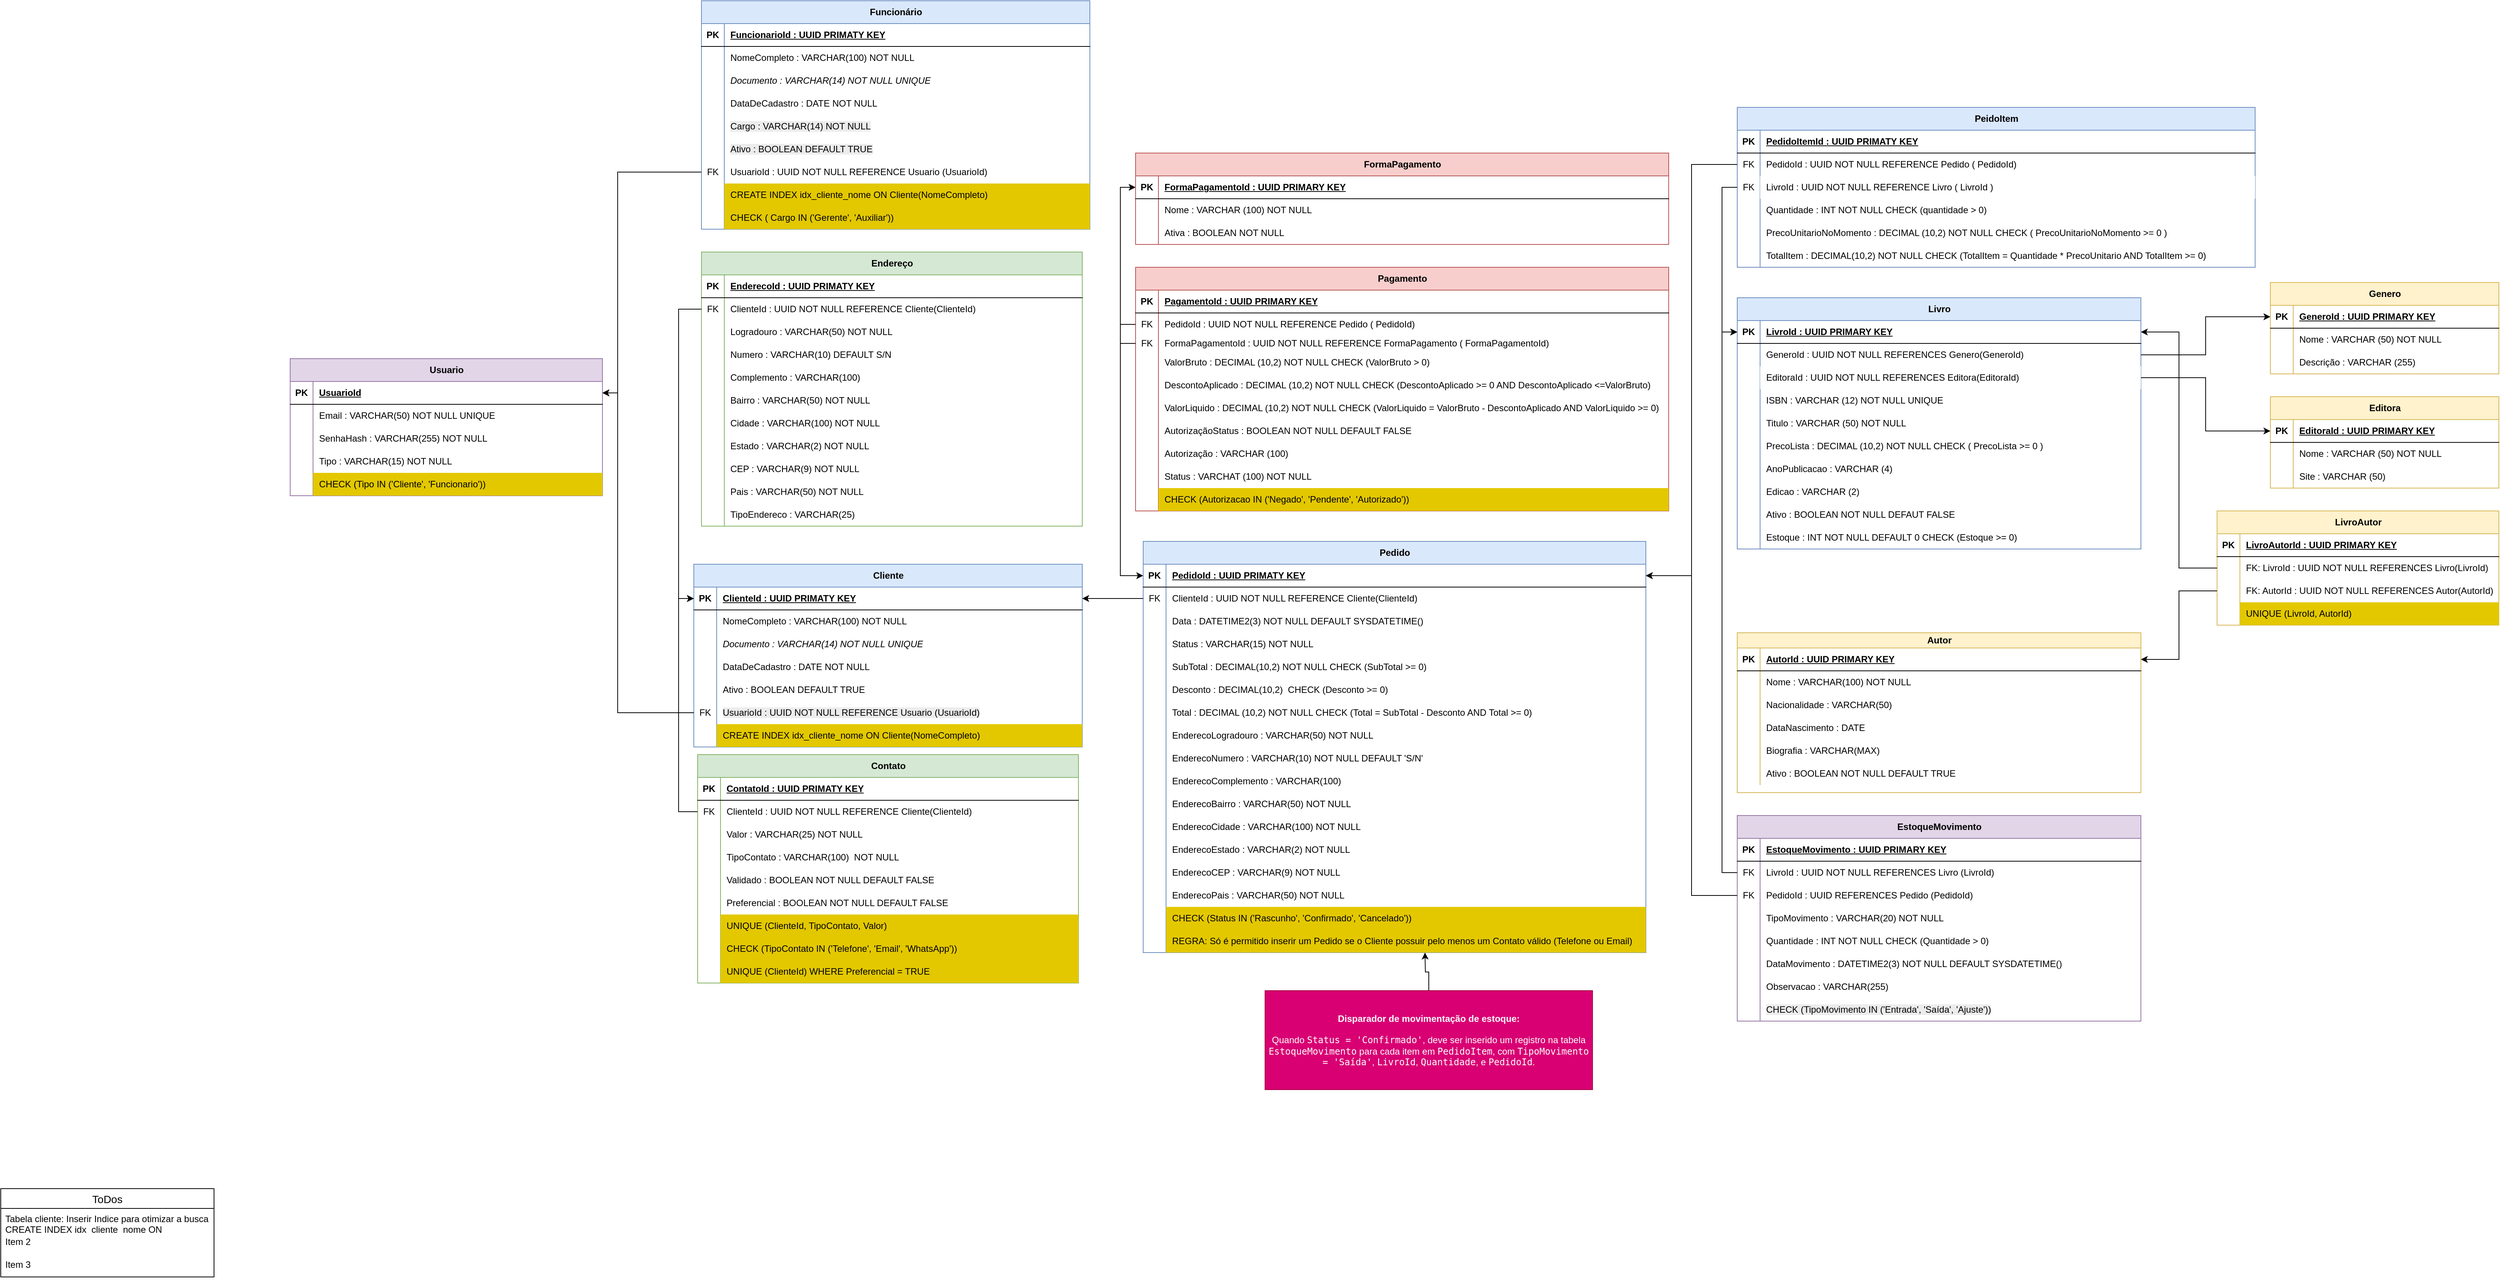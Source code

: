<mxfile version="28.2.8">
  <diagram name="Page-1" id="Kz4LWuxdA5f6U_0wCj5V">
    <mxGraphModel dx="3428" dy="2544" grid="1" gridSize="10" guides="1" tooltips="1" connect="1" arrows="1" fold="1" page="1" pageScale="1" pageWidth="850" pageHeight="1100" math="0" shadow="0">
      <root>
        <mxCell id="0" />
        <mxCell id="1" parent="0" />
        <mxCell id="_FGikahSCFhYQ8dcRy1u-14" value="Cliente" style="shape=table;startSize=30;container=1;collapsible=1;childLayout=tableLayout;fixedRows=1;rowLines=0;fontStyle=1;align=center;resizeLast=1;html=1;fillColor=#dae8fc;strokeColor=#6c8ebf;" parent="1" vertex="1">
          <mxGeometry x="640" y="30" width="510" height="240" as="geometry">
            <mxRectangle x="135" y="130" width="80" height="30" as="alternateBounds" />
          </mxGeometry>
        </mxCell>
        <mxCell id="_FGikahSCFhYQ8dcRy1u-15" value="" style="shape=tableRow;horizontal=0;startSize=0;swimlaneHead=0;swimlaneBody=0;fillColor=none;collapsible=0;dropTarget=0;points=[[0,0.5],[1,0.5]];portConstraint=eastwest;top=0;left=0;right=0;bottom=1;" parent="_FGikahSCFhYQ8dcRy1u-14" vertex="1">
          <mxGeometry y="30" width="510" height="30" as="geometry" />
        </mxCell>
        <mxCell id="_FGikahSCFhYQ8dcRy1u-16" value="PK" style="shape=partialRectangle;connectable=0;fillColor=none;top=0;left=0;bottom=0;right=0;fontStyle=1;overflow=hidden;whiteSpace=wrap;html=1;" parent="_FGikahSCFhYQ8dcRy1u-15" vertex="1">
          <mxGeometry width="30" height="30" as="geometry">
            <mxRectangle width="30" height="30" as="alternateBounds" />
          </mxGeometry>
        </mxCell>
        <mxCell id="_FGikahSCFhYQ8dcRy1u-17" value="ClienteId : UUID PRIMATY KEY" style="shape=partialRectangle;connectable=0;fillColor=none;top=0;left=0;bottom=0;right=0;align=left;spacingLeft=6;fontStyle=5;overflow=hidden;whiteSpace=wrap;html=1;" parent="_FGikahSCFhYQ8dcRy1u-15" vertex="1">
          <mxGeometry x="30" width="480" height="30" as="geometry">
            <mxRectangle width="480" height="30" as="alternateBounds" />
          </mxGeometry>
        </mxCell>
        <mxCell id="_FGikahSCFhYQ8dcRy1u-18" value="" style="shape=tableRow;horizontal=0;startSize=0;swimlaneHead=0;swimlaneBody=0;fillColor=none;collapsible=0;dropTarget=0;points=[[0,0.5],[1,0.5]];portConstraint=eastwest;top=0;left=0;right=0;bottom=0;" parent="_FGikahSCFhYQ8dcRy1u-14" vertex="1">
          <mxGeometry y="60" width="510" height="30" as="geometry" />
        </mxCell>
        <mxCell id="_FGikahSCFhYQ8dcRy1u-19" value="" style="shape=partialRectangle;connectable=0;fillColor=none;top=0;left=0;bottom=0;right=0;editable=1;overflow=hidden;whiteSpace=wrap;html=1;" parent="_FGikahSCFhYQ8dcRy1u-18" vertex="1">
          <mxGeometry width="30" height="30" as="geometry">
            <mxRectangle width="30" height="30" as="alternateBounds" />
          </mxGeometry>
        </mxCell>
        <mxCell id="_FGikahSCFhYQ8dcRy1u-20" value="NomeCompleto : VARCHAR(100) NOT NULL" style="shape=partialRectangle;connectable=0;fillColor=none;top=0;left=0;bottom=0;right=0;align=left;spacingLeft=6;overflow=hidden;whiteSpace=wrap;html=1;" parent="_FGikahSCFhYQ8dcRy1u-18" vertex="1">
          <mxGeometry x="30" width="480" height="30" as="geometry">
            <mxRectangle width="480" height="30" as="alternateBounds" />
          </mxGeometry>
        </mxCell>
        <mxCell id="_FGikahSCFhYQ8dcRy1u-21" value="" style="shape=tableRow;horizontal=0;startSize=0;swimlaneHead=0;swimlaneBody=0;fillColor=none;collapsible=0;dropTarget=0;points=[[0,0.5],[1,0.5]];portConstraint=eastwest;top=0;left=0;right=0;bottom=0;" parent="_FGikahSCFhYQ8dcRy1u-14" vertex="1">
          <mxGeometry y="90" width="510" height="30" as="geometry" />
        </mxCell>
        <mxCell id="_FGikahSCFhYQ8dcRy1u-22" value="" style="shape=partialRectangle;connectable=0;fillColor=none;top=0;left=0;bottom=0;right=0;editable=1;overflow=hidden;whiteSpace=wrap;html=1;" parent="_FGikahSCFhYQ8dcRy1u-21" vertex="1">
          <mxGeometry width="30" height="30" as="geometry">
            <mxRectangle width="30" height="30" as="alternateBounds" />
          </mxGeometry>
        </mxCell>
        <mxCell id="_FGikahSCFhYQ8dcRy1u-23" value="Documento : VARCHAR(14) NOT NULL UNIQUE" style="shape=partialRectangle;connectable=0;fillColor=none;top=0;left=0;bottom=0;right=0;align=left;spacingLeft=6;overflow=hidden;whiteSpace=wrap;html=1;fontStyle=2" parent="_FGikahSCFhYQ8dcRy1u-21" vertex="1">
          <mxGeometry x="30" width="480" height="30" as="geometry">
            <mxRectangle width="480" height="30" as="alternateBounds" />
          </mxGeometry>
        </mxCell>
        <mxCell id="_FGikahSCFhYQ8dcRy1u-24" value="" style="shape=tableRow;horizontal=0;startSize=0;swimlaneHead=0;swimlaneBody=0;fillColor=none;collapsible=0;dropTarget=0;points=[[0,0.5],[1,0.5]];portConstraint=eastwest;top=0;left=0;right=0;bottom=0;" parent="_FGikahSCFhYQ8dcRy1u-14" vertex="1">
          <mxGeometry y="120" width="510" height="30" as="geometry" />
        </mxCell>
        <mxCell id="_FGikahSCFhYQ8dcRy1u-25" value="" style="shape=partialRectangle;connectable=0;fillColor=none;top=0;left=0;bottom=0;right=0;editable=1;overflow=hidden;whiteSpace=wrap;html=1;" parent="_FGikahSCFhYQ8dcRy1u-24" vertex="1">
          <mxGeometry width="30" height="30" as="geometry">
            <mxRectangle width="30" height="30" as="alternateBounds" />
          </mxGeometry>
        </mxCell>
        <mxCell id="_FGikahSCFhYQ8dcRy1u-26" value="DataDeCadastro : DATE NOT NULL" style="shape=partialRectangle;connectable=0;fillColor=none;top=0;left=0;bottom=0;right=0;align=left;spacingLeft=6;overflow=hidden;whiteSpace=wrap;html=1;" parent="_FGikahSCFhYQ8dcRy1u-24" vertex="1">
          <mxGeometry x="30" width="480" height="30" as="geometry">
            <mxRectangle width="480" height="30" as="alternateBounds" />
          </mxGeometry>
        </mxCell>
        <mxCell id="_FGikahSCFhYQ8dcRy1u-27" style="shape=tableRow;horizontal=0;startSize=0;swimlaneHead=0;swimlaneBody=0;fillColor=none;collapsible=0;dropTarget=0;points=[[0,0.5],[1,0.5]];portConstraint=eastwest;top=0;left=0;right=0;bottom=0;" parent="_FGikahSCFhYQ8dcRy1u-14" vertex="1">
          <mxGeometry y="150" width="510" height="30" as="geometry" />
        </mxCell>
        <mxCell id="_FGikahSCFhYQ8dcRy1u-28" style="shape=partialRectangle;connectable=0;fillColor=none;top=0;left=0;bottom=0;right=0;editable=1;overflow=hidden;whiteSpace=wrap;html=1;" parent="_FGikahSCFhYQ8dcRy1u-27" vertex="1">
          <mxGeometry width="30" height="30" as="geometry">
            <mxRectangle width="30" height="30" as="alternateBounds" />
          </mxGeometry>
        </mxCell>
        <mxCell id="_FGikahSCFhYQ8dcRy1u-29" value="Ativo : BOOLEAN DEFAULT TRUE" style="shape=partialRectangle;connectable=0;fillColor=none;top=0;left=0;bottom=0;right=0;align=left;spacingLeft=6;overflow=hidden;whiteSpace=wrap;html=1;" parent="_FGikahSCFhYQ8dcRy1u-27" vertex="1">
          <mxGeometry x="30" width="480" height="30" as="geometry">
            <mxRectangle width="480" height="30" as="alternateBounds" />
          </mxGeometry>
        </mxCell>
        <mxCell id="tzI18uYmL_rmQuALKB-M-32" style="shape=tableRow;horizontal=0;startSize=0;swimlaneHead=0;swimlaneBody=0;fillColor=none;collapsible=0;dropTarget=0;points=[[0,0.5],[1,0.5]];portConstraint=eastwest;top=0;left=0;right=0;bottom=0;" vertex="1" parent="_FGikahSCFhYQ8dcRy1u-14">
          <mxGeometry y="180" width="510" height="30" as="geometry" />
        </mxCell>
        <mxCell id="tzI18uYmL_rmQuALKB-M-33" value="FK" style="shape=partialRectangle;connectable=0;fillColor=none;top=0;left=0;bottom=0;right=0;editable=1;overflow=hidden;whiteSpace=wrap;html=1;" vertex="1" parent="tzI18uYmL_rmQuALKB-M-32">
          <mxGeometry width="30" height="30" as="geometry">
            <mxRectangle width="30" height="30" as="alternateBounds" />
          </mxGeometry>
        </mxCell>
        <mxCell id="tzI18uYmL_rmQuALKB-M-34" value="&lt;span style=&quot;color: rgb(0, 0, 0); font-family: Helvetica; font-size: 12px; font-style: normal; font-variant-ligatures: normal; font-variant-caps: normal; font-weight: 400; letter-spacing: normal; orphans: 2; text-align: left; text-indent: 0px; text-transform: none; widows: 2; word-spacing: 0px; -webkit-text-stroke-width: 0px; white-space: normal; background-color: rgb(236, 236, 236); text-decoration-thickness: initial; text-decoration-style: initial; text-decoration-color: initial; float: none; display: inline !important;&quot;&gt;UsuarioId : UUID NOT NULL REFERENCE Usuario (UsuarioId)&lt;/span&gt;" style="shape=partialRectangle;connectable=0;fillColor=none;top=0;left=0;bottom=0;right=0;align=left;spacingLeft=6;overflow=hidden;whiteSpace=wrap;html=1;" vertex="1" parent="tzI18uYmL_rmQuALKB-M-32">
          <mxGeometry x="30" width="480" height="30" as="geometry">
            <mxRectangle width="480" height="30" as="alternateBounds" />
          </mxGeometry>
        </mxCell>
        <mxCell id="ink76lwBUEKGFlIVGLwt-48" style="shape=tableRow;horizontal=0;startSize=0;swimlaneHead=0;swimlaneBody=0;fillColor=none;collapsible=0;dropTarget=0;points=[[0,0.5],[1,0.5]];portConstraint=eastwest;top=0;left=0;right=0;bottom=0;" parent="_FGikahSCFhYQ8dcRy1u-14" vertex="1">
          <mxGeometry y="210" width="510" height="30" as="geometry" />
        </mxCell>
        <mxCell id="ink76lwBUEKGFlIVGLwt-49" style="shape=partialRectangle;connectable=0;fillColor=none;top=0;left=0;bottom=0;right=0;editable=1;overflow=hidden;whiteSpace=wrap;html=1;" parent="ink76lwBUEKGFlIVGLwt-48" vertex="1">
          <mxGeometry width="30" height="30" as="geometry">
            <mxRectangle width="30" height="30" as="alternateBounds" />
          </mxGeometry>
        </mxCell>
        <mxCell id="ink76lwBUEKGFlIVGLwt-50" value="CREATE INDEX idx_cliente_nome ON Cliente(NomeCompleto)" style="shape=partialRectangle;connectable=0;fillColor=#e3c800;top=0;left=0;bottom=0;right=0;align=left;spacingLeft=6;overflow=hidden;whiteSpace=wrap;html=1;fontColor=#000000;strokeColor=#B09500;" parent="ink76lwBUEKGFlIVGLwt-48" vertex="1">
          <mxGeometry x="30" width="480" height="30" as="geometry">
            <mxRectangle width="480" height="30" as="alternateBounds" />
          </mxGeometry>
        </mxCell>
        <mxCell id="_FGikahSCFhYQ8dcRy1u-30" value="Endereço" style="shape=table;startSize=30;container=1;collapsible=1;childLayout=tableLayout;fixedRows=1;rowLines=0;fontStyle=1;align=center;resizeLast=1;html=1;fillColor=#d5e8d4;strokeColor=#82b366;" parent="1" vertex="1">
          <mxGeometry x="650" y="-380" width="500" height="360" as="geometry">
            <mxRectangle x="-240" y="30" width="90" height="30" as="alternateBounds" />
          </mxGeometry>
        </mxCell>
        <mxCell id="_FGikahSCFhYQ8dcRy1u-31" value="" style="shape=tableRow;horizontal=0;startSize=0;swimlaneHead=0;swimlaneBody=0;fillColor=none;collapsible=0;dropTarget=0;points=[[0,0.5],[1,0.5]];portConstraint=eastwest;top=0;left=0;right=0;bottom=1;" parent="_FGikahSCFhYQ8dcRy1u-30" vertex="1">
          <mxGeometry y="30" width="500" height="30" as="geometry" />
        </mxCell>
        <mxCell id="_FGikahSCFhYQ8dcRy1u-32" value="PK" style="shape=partialRectangle;connectable=0;fillColor=none;top=0;left=0;bottom=0;right=0;fontStyle=1;overflow=hidden;whiteSpace=wrap;html=1;" parent="_FGikahSCFhYQ8dcRy1u-31" vertex="1">
          <mxGeometry width="30" height="30" as="geometry">
            <mxRectangle width="30" height="30" as="alternateBounds" />
          </mxGeometry>
        </mxCell>
        <mxCell id="_FGikahSCFhYQ8dcRy1u-33" value="EnderecoId : UUID PRIMATY KEY" style="shape=partialRectangle;connectable=0;fillColor=none;top=0;left=0;bottom=0;right=0;align=left;spacingLeft=6;fontStyle=5;overflow=hidden;whiteSpace=wrap;html=1;" parent="_FGikahSCFhYQ8dcRy1u-31" vertex="1">
          <mxGeometry x="30" width="470" height="30" as="geometry">
            <mxRectangle width="470" height="30" as="alternateBounds" />
          </mxGeometry>
        </mxCell>
        <mxCell id="_FGikahSCFhYQ8dcRy1u-61" style="shape=tableRow;horizontal=0;startSize=0;swimlaneHead=0;swimlaneBody=0;fillColor=none;collapsible=0;dropTarget=0;points=[[0,0.5],[1,0.5]];portConstraint=eastwest;top=0;left=0;right=0;bottom=0;" parent="_FGikahSCFhYQ8dcRy1u-30" vertex="1">
          <mxGeometry y="60" width="500" height="30" as="geometry" />
        </mxCell>
        <mxCell id="_FGikahSCFhYQ8dcRy1u-62" value="FK" style="shape=partialRectangle;connectable=0;fillColor=none;top=0;left=0;bottom=0;right=0;editable=1;overflow=hidden;whiteSpace=wrap;html=1;" parent="_FGikahSCFhYQ8dcRy1u-61" vertex="1">
          <mxGeometry width="30" height="30" as="geometry">
            <mxRectangle width="30" height="30" as="alternateBounds" />
          </mxGeometry>
        </mxCell>
        <mxCell id="_FGikahSCFhYQ8dcRy1u-63" value="ClienteId : UUID NOT NULL REFERENCE Cliente(ClienteId)" style="shape=partialRectangle;connectable=0;fillColor=none;top=0;left=0;bottom=0;right=0;align=left;spacingLeft=6;overflow=hidden;whiteSpace=wrap;html=1;" parent="_FGikahSCFhYQ8dcRy1u-61" vertex="1">
          <mxGeometry x="30" width="470" height="30" as="geometry">
            <mxRectangle width="470" height="30" as="alternateBounds" />
          </mxGeometry>
        </mxCell>
        <mxCell id="_FGikahSCFhYQ8dcRy1u-34" value="" style="shape=tableRow;horizontal=0;startSize=0;swimlaneHead=0;swimlaneBody=0;fillColor=none;collapsible=0;dropTarget=0;points=[[0,0.5],[1,0.5]];portConstraint=eastwest;top=0;left=0;right=0;bottom=0;" parent="_FGikahSCFhYQ8dcRy1u-30" vertex="1">
          <mxGeometry y="90" width="500" height="30" as="geometry" />
        </mxCell>
        <mxCell id="_FGikahSCFhYQ8dcRy1u-35" value="" style="shape=partialRectangle;connectable=0;fillColor=none;top=0;left=0;bottom=0;right=0;editable=1;overflow=hidden;whiteSpace=wrap;html=1;" parent="_FGikahSCFhYQ8dcRy1u-34" vertex="1">
          <mxGeometry width="30" height="30" as="geometry">
            <mxRectangle width="30" height="30" as="alternateBounds" />
          </mxGeometry>
        </mxCell>
        <mxCell id="_FGikahSCFhYQ8dcRy1u-36" value="Logradouro : VARCHAR(50) NOT NULL" style="shape=partialRectangle;connectable=0;fillColor=none;top=0;left=0;bottom=0;right=0;align=left;spacingLeft=6;overflow=hidden;whiteSpace=wrap;html=1;" parent="_FGikahSCFhYQ8dcRy1u-34" vertex="1">
          <mxGeometry x="30" width="470" height="30" as="geometry">
            <mxRectangle width="470" height="30" as="alternateBounds" />
          </mxGeometry>
        </mxCell>
        <mxCell id="_FGikahSCFhYQ8dcRy1u-37" value="" style="shape=tableRow;horizontal=0;startSize=0;swimlaneHead=0;swimlaneBody=0;fillColor=none;collapsible=0;dropTarget=0;points=[[0,0.5],[1,0.5]];portConstraint=eastwest;top=0;left=0;right=0;bottom=0;" parent="_FGikahSCFhYQ8dcRy1u-30" vertex="1">
          <mxGeometry y="120" width="500" height="30" as="geometry" />
        </mxCell>
        <mxCell id="_FGikahSCFhYQ8dcRy1u-38" value="" style="shape=partialRectangle;connectable=0;fillColor=none;top=0;left=0;bottom=0;right=0;editable=1;overflow=hidden;whiteSpace=wrap;html=1;" parent="_FGikahSCFhYQ8dcRy1u-37" vertex="1">
          <mxGeometry width="30" height="30" as="geometry">
            <mxRectangle width="30" height="30" as="alternateBounds" />
          </mxGeometry>
        </mxCell>
        <mxCell id="_FGikahSCFhYQ8dcRy1u-39" value="Numero : VARCHAR(10) DEFAULT S/N" style="shape=partialRectangle;connectable=0;fillColor=none;top=0;left=0;bottom=0;right=0;align=left;spacingLeft=6;overflow=hidden;whiteSpace=wrap;html=1;" parent="_FGikahSCFhYQ8dcRy1u-37" vertex="1">
          <mxGeometry x="30" width="470" height="30" as="geometry">
            <mxRectangle width="470" height="30" as="alternateBounds" />
          </mxGeometry>
        </mxCell>
        <mxCell id="_FGikahSCFhYQ8dcRy1u-40" value="" style="shape=tableRow;horizontal=0;startSize=0;swimlaneHead=0;swimlaneBody=0;fillColor=none;collapsible=0;dropTarget=0;points=[[0,0.5],[1,0.5]];portConstraint=eastwest;top=0;left=0;right=0;bottom=0;" parent="_FGikahSCFhYQ8dcRy1u-30" vertex="1">
          <mxGeometry y="150" width="500" height="30" as="geometry" />
        </mxCell>
        <mxCell id="_FGikahSCFhYQ8dcRy1u-41" value="" style="shape=partialRectangle;connectable=0;fillColor=none;top=0;left=0;bottom=0;right=0;editable=1;overflow=hidden;whiteSpace=wrap;html=1;" parent="_FGikahSCFhYQ8dcRy1u-40" vertex="1">
          <mxGeometry width="30" height="30" as="geometry">
            <mxRectangle width="30" height="30" as="alternateBounds" />
          </mxGeometry>
        </mxCell>
        <mxCell id="_FGikahSCFhYQ8dcRy1u-42" value="Complemento : VARCHAR(100)&amp;nbsp;" style="shape=partialRectangle;connectable=0;fillColor=none;top=0;left=0;bottom=0;right=0;align=left;spacingLeft=6;overflow=hidden;whiteSpace=wrap;html=1;" parent="_FGikahSCFhYQ8dcRy1u-40" vertex="1">
          <mxGeometry x="30" width="470" height="30" as="geometry">
            <mxRectangle width="470" height="30" as="alternateBounds" />
          </mxGeometry>
        </mxCell>
        <mxCell id="_FGikahSCFhYQ8dcRy1u-43" style="shape=tableRow;horizontal=0;startSize=0;swimlaneHead=0;swimlaneBody=0;fillColor=none;collapsible=0;dropTarget=0;points=[[0,0.5],[1,0.5]];portConstraint=eastwest;top=0;left=0;right=0;bottom=0;" parent="_FGikahSCFhYQ8dcRy1u-30" vertex="1">
          <mxGeometry y="180" width="500" height="30" as="geometry" />
        </mxCell>
        <mxCell id="_FGikahSCFhYQ8dcRy1u-44" style="shape=partialRectangle;connectable=0;fillColor=none;top=0;left=0;bottom=0;right=0;editable=1;overflow=hidden;whiteSpace=wrap;html=1;" parent="_FGikahSCFhYQ8dcRy1u-43" vertex="1">
          <mxGeometry width="30" height="30" as="geometry">
            <mxRectangle width="30" height="30" as="alternateBounds" />
          </mxGeometry>
        </mxCell>
        <mxCell id="_FGikahSCFhYQ8dcRy1u-45" value="Bairro : VARCHAR(50) NOT NULL" style="shape=partialRectangle;connectable=0;fillColor=none;top=0;left=0;bottom=0;right=0;align=left;spacingLeft=6;overflow=hidden;whiteSpace=wrap;html=1;" parent="_FGikahSCFhYQ8dcRy1u-43" vertex="1">
          <mxGeometry x="30" width="470" height="30" as="geometry">
            <mxRectangle width="470" height="30" as="alternateBounds" />
          </mxGeometry>
        </mxCell>
        <mxCell id="_FGikahSCFhYQ8dcRy1u-46" style="shape=tableRow;horizontal=0;startSize=0;swimlaneHead=0;swimlaneBody=0;fillColor=none;collapsible=0;dropTarget=0;points=[[0,0.5],[1,0.5]];portConstraint=eastwest;top=0;left=0;right=0;bottom=0;" parent="_FGikahSCFhYQ8dcRy1u-30" vertex="1">
          <mxGeometry y="210" width="500" height="30" as="geometry" />
        </mxCell>
        <mxCell id="_FGikahSCFhYQ8dcRy1u-47" style="shape=partialRectangle;connectable=0;fillColor=none;top=0;left=0;bottom=0;right=0;editable=1;overflow=hidden;whiteSpace=wrap;html=1;" parent="_FGikahSCFhYQ8dcRy1u-46" vertex="1">
          <mxGeometry width="30" height="30" as="geometry">
            <mxRectangle width="30" height="30" as="alternateBounds" />
          </mxGeometry>
        </mxCell>
        <mxCell id="_FGikahSCFhYQ8dcRy1u-48" value="Cidade : VARCHAR(100) NOT NULL" style="shape=partialRectangle;connectable=0;fillColor=none;top=0;left=0;bottom=0;right=0;align=left;spacingLeft=6;overflow=hidden;whiteSpace=wrap;html=1;" parent="_FGikahSCFhYQ8dcRy1u-46" vertex="1">
          <mxGeometry x="30" width="470" height="30" as="geometry">
            <mxRectangle width="470" height="30" as="alternateBounds" />
          </mxGeometry>
        </mxCell>
        <mxCell id="_FGikahSCFhYQ8dcRy1u-49" style="shape=tableRow;horizontal=0;startSize=0;swimlaneHead=0;swimlaneBody=0;fillColor=none;collapsible=0;dropTarget=0;points=[[0,0.5],[1,0.5]];portConstraint=eastwest;top=0;left=0;right=0;bottom=0;" parent="_FGikahSCFhYQ8dcRy1u-30" vertex="1">
          <mxGeometry y="240" width="500" height="30" as="geometry" />
        </mxCell>
        <mxCell id="_FGikahSCFhYQ8dcRy1u-50" style="shape=partialRectangle;connectable=0;fillColor=none;top=0;left=0;bottom=0;right=0;editable=1;overflow=hidden;whiteSpace=wrap;html=1;" parent="_FGikahSCFhYQ8dcRy1u-49" vertex="1">
          <mxGeometry width="30" height="30" as="geometry">
            <mxRectangle width="30" height="30" as="alternateBounds" />
          </mxGeometry>
        </mxCell>
        <mxCell id="_FGikahSCFhYQ8dcRy1u-51" value="Estado : VARCHAR(2) NOT NULL" style="shape=partialRectangle;connectable=0;fillColor=none;top=0;left=0;bottom=0;right=0;align=left;spacingLeft=6;overflow=hidden;whiteSpace=wrap;html=1;" parent="_FGikahSCFhYQ8dcRy1u-49" vertex="1">
          <mxGeometry x="30" width="470" height="30" as="geometry">
            <mxRectangle width="470" height="30" as="alternateBounds" />
          </mxGeometry>
        </mxCell>
        <mxCell id="_FGikahSCFhYQ8dcRy1u-52" style="shape=tableRow;horizontal=0;startSize=0;swimlaneHead=0;swimlaneBody=0;fillColor=none;collapsible=0;dropTarget=0;points=[[0,0.5],[1,0.5]];portConstraint=eastwest;top=0;left=0;right=0;bottom=0;" parent="_FGikahSCFhYQ8dcRy1u-30" vertex="1">
          <mxGeometry y="270" width="500" height="30" as="geometry" />
        </mxCell>
        <mxCell id="_FGikahSCFhYQ8dcRy1u-53" style="shape=partialRectangle;connectable=0;fillColor=none;top=0;left=0;bottom=0;right=0;editable=1;overflow=hidden;whiteSpace=wrap;html=1;" parent="_FGikahSCFhYQ8dcRy1u-52" vertex="1">
          <mxGeometry width="30" height="30" as="geometry">
            <mxRectangle width="30" height="30" as="alternateBounds" />
          </mxGeometry>
        </mxCell>
        <mxCell id="_FGikahSCFhYQ8dcRy1u-54" value="CEP : VARCHAR(9) NOT NULL" style="shape=partialRectangle;connectable=0;fillColor=none;top=0;left=0;bottom=0;right=0;align=left;spacingLeft=6;overflow=hidden;whiteSpace=wrap;html=1;" parent="_FGikahSCFhYQ8dcRy1u-52" vertex="1">
          <mxGeometry x="30" width="470" height="30" as="geometry">
            <mxRectangle width="470" height="30" as="alternateBounds" />
          </mxGeometry>
        </mxCell>
        <mxCell id="_FGikahSCFhYQ8dcRy1u-55" style="shape=tableRow;horizontal=0;startSize=0;swimlaneHead=0;swimlaneBody=0;fillColor=none;collapsible=0;dropTarget=0;points=[[0,0.5],[1,0.5]];portConstraint=eastwest;top=0;left=0;right=0;bottom=0;" parent="_FGikahSCFhYQ8dcRy1u-30" vertex="1">
          <mxGeometry y="300" width="500" height="30" as="geometry" />
        </mxCell>
        <mxCell id="_FGikahSCFhYQ8dcRy1u-56" style="shape=partialRectangle;connectable=0;fillColor=none;top=0;left=0;bottom=0;right=0;editable=1;overflow=hidden;whiteSpace=wrap;html=1;" parent="_FGikahSCFhYQ8dcRy1u-55" vertex="1">
          <mxGeometry width="30" height="30" as="geometry">
            <mxRectangle width="30" height="30" as="alternateBounds" />
          </mxGeometry>
        </mxCell>
        <mxCell id="_FGikahSCFhYQ8dcRy1u-57" value="Pais : VARCHAR(50) NOT NULL" style="shape=partialRectangle;connectable=0;fillColor=none;top=0;left=0;bottom=0;right=0;align=left;spacingLeft=6;overflow=hidden;whiteSpace=wrap;html=1;" parent="_FGikahSCFhYQ8dcRy1u-55" vertex="1">
          <mxGeometry x="30" width="470" height="30" as="geometry">
            <mxRectangle width="470" height="30" as="alternateBounds" />
          </mxGeometry>
        </mxCell>
        <mxCell id="_FGikahSCFhYQ8dcRy1u-58" style="shape=tableRow;horizontal=0;startSize=0;swimlaneHead=0;swimlaneBody=0;fillColor=none;collapsible=0;dropTarget=0;points=[[0,0.5],[1,0.5]];portConstraint=eastwest;top=0;left=0;right=0;bottom=0;" parent="_FGikahSCFhYQ8dcRy1u-30" vertex="1">
          <mxGeometry y="330" width="500" height="30" as="geometry" />
        </mxCell>
        <mxCell id="_FGikahSCFhYQ8dcRy1u-59" style="shape=partialRectangle;connectable=0;fillColor=none;top=0;left=0;bottom=0;right=0;editable=1;overflow=hidden;whiteSpace=wrap;html=1;" parent="_FGikahSCFhYQ8dcRy1u-58" vertex="1">
          <mxGeometry width="30" height="30" as="geometry">
            <mxRectangle width="30" height="30" as="alternateBounds" />
          </mxGeometry>
        </mxCell>
        <mxCell id="_FGikahSCFhYQ8dcRy1u-60" value="TipoEndereco : VARCHAR(25)&amp;nbsp;" style="shape=partialRectangle;connectable=0;fillColor=none;top=0;left=0;bottom=0;right=0;align=left;spacingLeft=6;overflow=hidden;whiteSpace=wrap;html=1;" parent="_FGikahSCFhYQ8dcRy1u-58" vertex="1">
          <mxGeometry x="30" width="470" height="30" as="geometry">
            <mxRectangle width="470" height="30" as="alternateBounds" />
          </mxGeometry>
        </mxCell>
        <mxCell id="_FGikahSCFhYQ8dcRy1u-65" style="edgeStyle=orthogonalEdgeStyle;rounded=0;orthogonalLoop=1;jettySize=auto;html=1;entryX=0;entryY=0.5;entryDx=0;entryDy=0;" parent="1" source="_FGikahSCFhYQ8dcRy1u-61" target="_FGikahSCFhYQ8dcRy1u-15" edge="1">
          <mxGeometry relative="1" as="geometry" />
        </mxCell>
        <mxCell id="ink76lwBUEKGFlIVGLwt-1" value="ToDos" style="swimlane;fontStyle=0;childLayout=stackLayout;horizontal=1;startSize=26;horizontalStack=0;resizeParent=1;resizeParentMax=0;resizeLast=0;collapsible=1;marginBottom=0;align=center;fontSize=14;" parent="1" vertex="1">
          <mxGeometry x="-270" y="850" width="280" height="116" as="geometry" />
        </mxCell>
        <mxCell id="ink76lwBUEKGFlIVGLwt-2" value="Tabela cliente: Inserir Indice para otimizar a busca&lt;br&gt;CREATE INDEX idx_cliente_nome ON Cliente(NomeCompleto)" style="text;strokeColor=none;fillColor=none;spacingLeft=4;spacingRight=4;overflow=hidden;rotatable=0;points=[[0,0.5],[1,0.5]];portConstraint=eastwest;fontSize=12;whiteSpace=wrap;html=1;" parent="ink76lwBUEKGFlIVGLwt-1" vertex="1">
          <mxGeometry y="26" width="280" height="30" as="geometry" />
        </mxCell>
        <mxCell id="ink76lwBUEKGFlIVGLwt-3" value="Item 2" style="text;strokeColor=none;fillColor=none;spacingLeft=4;spacingRight=4;overflow=hidden;rotatable=0;points=[[0,0.5],[1,0.5]];portConstraint=eastwest;fontSize=12;whiteSpace=wrap;html=1;" parent="ink76lwBUEKGFlIVGLwt-1" vertex="1">
          <mxGeometry y="56" width="280" height="30" as="geometry" />
        </mxCell>
        <mxCell id="ink76lwBUEKGFlIVGLwt-4" value="Item 3" style="text;strokeColor=none;fillColor=none;spacingLeft=4;spacingRight=4;overflow=hidden;rotatable=0;points=[[0,0.5],[1,0.5]];portConstraint=eastwest;fontSize=12;whiteSpace=wrap;html=1;" parent="ink76lwBUEKGFlIVGLwt-1" vertex="1">
          <mxGeometry y="86" width="280" height="30" as="geometry" />
        </mxCell>
        <mxCell id="ink76lwBUEKGFlIVGLwt-5" value="Contato" style="shape=table;startSize=30;container=1;collapsible=1;childLayout=tableLayout;fixedRows=1;rowLines=0;fontStyle=1;align=center;resizeLast=1;html=1;fillColor=#d5e8d4;strokeColor=#82b366;" parent="1" vertex="1">
          <mxGeometry x="645" y="280" width="500" height="300" as="geometry" />
        </mxCell>
        <mxCell id="ink76lwBUEKGFlIVGLwt-6" value="" style="shape=tableRow;horizontal=0;startSize=0;swimlaneHead=0;swimlaneBody=0;fillColor=none;collapsible=0;dropTarget=0;points=[[0,0.5],[1,0.5]];portConstraint=eastwest;top=0;left=0;right=0;bottom=1;" parent="ink76lwBUEKGFlIVGLwt-5" vertex="1">
          <mxGeometry y="30" width="500" height="30" as="geometry" />
        </mxCell>
        <mxCell id="ink76lwBUEKGFlIVGLwt-7" value="PK" style="shape=partialRectangle;connectable=0;fillColor=none;top=0;left=0;bottom=0;right=0;fontStyle=1;overflow=hidden;whiteSpace=wrap;html=1;" parent="ink76lwBUEKGFlIVGLwt-6" vertex="1">
          <mxGeometry width="30" height="30" as="geometry">
            <mxRectangle width="30" height="30" as="alternateBounds" />
          </mxGeometry>
        </mxCell>
        <mxCell id="ink76lwBUEKGFlIVGLwt-8" value="ContatoId : UUID PRIMATY KEY" style="shape=partialRectangle;connectable=0;fillColor=none;top=0;left=0;bottom=0;right=0;align=left;spacingLeft=6;fontStyle=5;overflow=hidden;whiteSpace=wrap;html=1;" parent="ink76lwBUEKGFlIVGLwt-6" vertex="1">
          <mxGeometry x="30" width="470" height="30" as="geometry">
            <mxRectangle width="470" height="30" as="alternateBounds" />
          </mxGeometry>
        </mxCell>
        <mxCell id="ink76lwBUEKGFlIVGLwt-9" value="" style="shape=tableRow;horizontal=0;startSize=0;swimlaneHead=0;swimlaneBody=0;fillColor=none;collapsible=0;dropTarget=0;points=[[0,0.5],[1,0.5]];portConstraint=eastwest;top=0;left=0;right=0;bottom=0;" parent="ink76lwBUEKGFlIVGLwt-5" vertex="1">
          <mxGeometry y="60" width="500" height="30" as="geometry" />
        </mxCell>
        <mxCell id="ink76lwBUEKGFlIVGLwt-10" value="FK" style="shape=partialRectangle;connectable=0;fillColor=none;top=0;left=0;bottom=0;right=0;editable=1;overflow=hidden;whiteSpace=wrap;html=1;" parent="ink76lwBUEKGFlIVGLwt-9" vertex="1">
          <mxGeometry width="30" height="30" as="geometry">
            <mxRectangle width="30" height="30" as="alternateBounds" />
          </mxGeometry>
        </mxCell>
        <mxCell id="ink76lwBUEKGFlIVGLwt-11" value="ClienteId : UUID NOT NULL REFERENCE Cliente(ClienteId)" style="shape=partialRectangle;connectable=0;fillColor=none;top=0;left=0;bottom=0;right=0;align=left;spacingLeft=6;overflow=hidden;whiteSpace=wrap;html=1;" parent="ink76lwBUEKGFlIVGLwt-9" vertex="1">
          <mxGeometry x="30" width="470" height="30" as="geometry">
            <mxRectangle width="470" height="30" as="alternateBounds" />
          </mxGeometry>
        </mxCell>
        <mxCell id="ink76lwBUEKGFlIVGLwt-26" style="shape=tableRow;horizontal=0;startSize=0;swimlaneHead=0;swimlaneBody=0;fillColor=none;collapsible=0;dropTarget=0;points=[[0,0.5],[1,0.5]];portConstraint=eastwest;top=0;left=0;right=0;bottom=0;" parent="ink76lwBUEKGFlIVGLwt-5" vertex="1">
          <mxGeometry y="90" width="500" height="30" as="geometry" />
        </mxCell>
        <mxCell id="ink76lwBUEKGFlIVGLwt-27" style="shape=partialRectangle;connectable=0;fillColor=none;top=0;left=0;bottom=0;right=0;editable=1;overflow=hidden;whiteSpace=wrap;html=1;" parent="ink76lwBUEKGFlIVGLwt-26" vertex="1">
          <mxGeometry width="30" height="30" as="geometry">
            <mxRectangle width="30" height="30" as="alternateBounds" />
          </mxGeometry>
        </mxCell>
        <mxCell id="ink76lwBUEKGFlIVGLwt-28" value="Valor : VARCHAR(25) NOT NULL" style="shape=partialRectangle;connectable=0;fillColor=none;top=0;left=0;bottom=0;right=0;align=left;spacingLeft=6;overflow=hidden;whiteSpace=wrap;html=1;" parent="ink76lwBUEKGFlIVGLwt-26" vertex="1">
          <mxGeometry x="30" width="470" height="30" as="geometry">
            <mxRectangle width="470" height="30" as="alternateBounds" />
          </mxGeometry>
        </mxCell>
        <mxCell id="ink76lwBUEKGFlIVGLwt-12" value="" style="shape=tableRow;horizontal=0;startSize=0;swimlaneHead=0;swimlaneBody=0;fillColor=none;collapsible=0;dropTarget=0;points=[[0,0.5],[1,0.5]];portConstraint=eastwest;top=0;left=0;right=0;bottom=0;" parent="ink76lwBUEKGFlIVGLwt-5" vertex="1">
          <mxGeometry y="120" width="500" height="30" as="geometry" />
        </mxCell>
        <mxCell id="ink76lwBUEKGFlIVGLwt-13" value="" style="shape=partialRectangle;connectable=0;fillColor=none;top=0;left=0;bottom=0;right=0;editable=1;overflow=hidden;whiteSpace=wrap;html=1;" parent="ink76lwBUEKGFlIVGLwt-12" vertex="1">
          <mxGeometry width="30" height="30" as="geometry">
            <mxRectangle width="30" height="30" as="alternateBounds" />
          </mxGeometry>
        </mxCell>
        <mxCell id="ink76lwBUEKGFlIVGLwt-14" value="TipoContato : VARCHAR(100)&amp;nbsp; NOT NULL" style="shape=partialRectangle;connectable=0;fillColor=none;top=0;left=0;bottom=0;right=0;align=left;spacingLeft=6;overflow=hidden;whiteSpace=wrap;html=1;" parent="ink76lwBUEKGFlIVGLwt-12" vertex="1">
          <mxGeometry x="30" width="470" height="30" as="geometry">
            <mxRectangle width="470" height="30" as="alternateBounds" />
          </mxGeometry>
        </mxCell>
        <mxCell id="ink76lwBUEKGFlIVGLwt-15" value="" style="shape=tableRow;horizontal=0;startSize=0;swimlaneHead=0;swimlaneBody=0;fillColor=none;collapsible=0;dropTarget=0;points=[[0,0.5],[1,0.5]];portConstraint=eastwest;top=0;left=0;right=0;bottom=0;" parent="ink76lwBUEKGFlIVGLwt-5" vertex="1">
          <mxGeometry y="150" width="500" height="30" as="geometry" />
        </mxCell>
        <mxCell id="ink76lwBUEKGFlIVGLwt-16" value="" style="shape=partialRectangle;connectable=0;fillColor=none;top=0;left=0;bottom=0;right=0;editable=1;overflow=hidden;whiteSpace=wrap;html=1;" parent="ink76lwBUEKGFlIVGLwt-15" vertex="1">
          <mxGeometry width="30" height="30" as="geometry">
            <mxRectangle width="30" height="30" as="alternateBounds" />
          </mxGeometry>
        </mxCell>
        <mxCell id="ink76lwBUEKGFlIVGLwt-17" value="Validado : BOOLEAN NOT NULL DEFAULT FALSE" style="shape=partialRectangle;connectable=0;fillColor=none;top=0;left=0;bottom=0;right=0;align=left;spacingLeft=6;overflow=hidden;whiteSpace=wrap;html=1;" parent="ink76lwBUEKGFlIVGLwt-15" vertex="1">
          <mxGeometry x="30" width="470" height="30" as="geometry">
            <mxRectangle width="470" height="30" as="alternateBounds" />
          </mxGeometry>
        </mxCell>
        <mxCell id="ink76lwBUEKGFlIVGLwt-22" style="shape=tableRow;horizontal=0;startSize=0;swimlaneHead=0;swimlaneBody=0;fillColor=none;collapsible=0;dropTarget=0;points=[[0,0.5],[1,0.5]];portConstraint=eastwest;top=0;left=0;right=0;bottom=0;" parent="ink76lwBUEKGFlIVGLwt-5" vertex="1">
          <mxGeometry y="180" width="500" height="30" as="geometry" />
        </mxCell>
        <mxCell id="ink76lwBUEKGFlIVGLwt-23" style="shape=partialRectangle;connectable=0;fillColor=none;top=0;left=0;bottom=0;right=0;editable=1;overflow=hidden;whiteSpace=wrap;html=1;" parent="ink76lwBUEKGFlIVGLwt-22" vertex="1">
          <mxGeometry width="30" height="30" as="geometry">
            <mxRectangle width="30" height="30" as="alternateBounds" />
          </mxGeometry>
        </mxCell>
        <mxCell id="ink76lwBUEKGFlIVGLwt-24" value="Preferencial : BOOLEAN NOT NULL DEFAULT FALSE" style="shape=partialRectangle;connectable=0;fillColor=none;top=0;left=0;bottom=0;right=0;align=left;spacingLeft=6;overflow=hidden;whiteSpace=wrap;html=1;" parent="ink76lwBUEKGFlIVGLwt-22" vertex="1">
          <mxGeometry x="30" width="470" height="30" as="geometry">
            <mxRectangle width="470" height="30" as="alternateBounds" />
          </mxGeometry>
        </mxCell>
        <mxCell id="ink76lwBUEKGFlIVGLwt-42" style="shape=tableRow;horizontal=0;startSize=0;swimlaneHead=0;swimlaneBody=0;fillColor=none;collapsible=0;dropTarget=0;points=[[0,0.5],[1,0.5]];portConstraint=eastwest;top=0;left=0;right=0;bottom=0;" parent="ink76lwBUEKGFlIVGLwt-5" vertex="1">
          <mxGeometry y="210" width="500" height="30" as="geometry" />
        </mxCell>
        <mxCell id="ink76lwBUEKGFlIVGLwt-43" style="shape=partialRectangle;connectable=0;fillColor=none;top=0;left=0;bottom=0;right=0;editable=1;overflow=hidden;whiteSpace=wrap;html=1;" parent="ink76lwBUEKGFlIVGLwt-42" vertex="1">
          <mxGeometry width="30" height="30" as="geometry">
            <mxRectangle width="30" height="30" as="alternateBounds" />
          </mxGeometry>
        </mxCell>
        <mxCell id="ink76lwBUEKGFlIVGLwt-44" value="UNIQUE (ClienteId, TipoContato, Valor)" style="shape=partialRectangle;connectable=0;fillColor=#e3c800;top=0;left=0;bottom=0;right=0;align=left;spacingLeft=6;overflow=hidden;whiteSpace=wrap;html=1;strokeColor=#B09500;fontColor=#000000;" parent="ink76lwBUEKGFlIVGLwt-42" vertex="1">
          <mxGeometry x="30" width="470" height="30" as="geometry">
            <mxRectangle width="470" height="30" as="alternateBounds" />
          </mxGeometry>
        </mxCell>
        <mxCell id="Rwvz3n_j6ESBoQPuAByQ-41" style="shape=tableRow;horizontal=0;startSize=0;swimlaneHead=0;swimlaneBody=0;fillColor=none;collapsible=0;dropTarget=0;points=[[0,0.5],[1,0.5]];portConstraint=eastwest;top=0;left=0;right=0;bottom=0;" parent="ink76lwBUEKGFlIVGLwt-5" vertex="1">
          <mxGeometry y="240" width="500" height="30" as="geometry" />
        </mxCell>
        <mxCell id="Rwvz3n_j6ESBoQPuAByQ-42" style="shape=partialRectangle;connectable=0;fillColor=none;top=0;left=0;bottom=0;right=0;editable=1;overflow=hidden;whiteSpace=wrap;html=1;" parent="Rwvz3n_j6ESBoQPuAByQ-41" vertex="1">
          <mxGeometry width="30" height="30" as="geometry">
            <mxRectangle width="30" height="30" as="alternateBounds" />
          </mxGeometry>
        </mxCell>
        <mxCell id="Rwvz3n_j6ESBoQPuAByQ-43" value="CHECK (TipoContato IN (&#39;Telefone&#39;, &#39;Email&#39;, &#39;WhatsApp&#39;))" style="shape=partialRectangle;connectable=0;fillColor=#e3c800;top=0;left=0;bottom=0;right=0;align=left;spacingLeft=6;overflow=hidden;whiteSpace=wrap;html=1;strokeColor=#B09500;fontColor=#000000;" parent="Rwvz3n_j6ESBoQPuAByQ-41" vertex="1">
          <mxGeometry x="30" width="470" height="30" as="geometry">
            <mxRectangle width="470" height="30" as="alternateBounds" />
          </mxGeometry>
        </mxCell>
        <mxCell id="ink76lwBUEKGFlIVGLwt-45" style="shape=tableRow;horizontal=0;startSize=0;swimlaneHead=0;swimlaneBody=0;fillColor=none;collapsible=0;dropTarget=0;points=[[0,0.5],[1,0.5]];portConstraint=eastwest;top=0;left=0;right=0;bottom=0;" parent="ink76lwBUEKGFlIVGLwt-5" vertex="1">
          <mxGeometry y="270" width="500" height="30" as="geometry" />
        </mxCell>
        <mxCell id="ink76lwBUEKGFlIVGLwt-46" style="shape=partialRectangle;connectable=0;fillColor=none;top=0;left=0;bottom=0;right=0;editable=1;overflow=hidden;whiteSpace=wrap;html=1;" parent="ink76lwBUEKGFlIVGLwt-45" vertex="1">
          <mxGeometry width="30" height="30" as="geometry">
            <mxRectangle width="30" height="30" as="alternateBounds" />
          </mxGeometry>
        </mxCell>
        <mxCell id="ink76lwBUEKGFlIVGLwt-47" value="&lt;div&gt;UNIQUE (ClienteId) WHERE Preferencial = TRUE&lt;/div&gt;" style="shape=partialRectangle;connectable=0;fillColor=#e3c800;top=0;left=0;bottom=0;right=0;align=left;spacingLeft=6;overflow=hidden;whiteSpace=wrap;html=1;fontColor=#000000;strokeColor=#B09500;" parent="ink76lwBUEKGFlIVGLwt-45" vertex="1">
          <mxGeometry x="30" width="470" height="30" as="geometry">
            <mxRectangle width="470" height="30" as="alternateBounds" />
          </mxGeometry>
        </mxCell>
        <mxCell id="ink76lwBUEKGFlIVGLwt-29" value="Pedido" style="shape=table;startSize=30;container=1;collapsible=1;childLayout=tableLayout;fixedRows=1;rowLines=0;fontStyle=1;align=center;resizeLast=1;html=1;fillColor=#dae8fc;strokeColor=#6c8ebf;" parent="1" vertex="1">
          <mxGeometry x="1230" width="660" height="540" as="geometry" />
        </mxCell>
        <mxCell id="ink76lwBUEKGFlIVGLwt-30" value="" style="shape=tableRow;horizontal=0;startSize=0;swimlaneHead=0;swimlaneBody=0;fillColor=none;collapsible=0;dropTarget=0;points=[[0,0.5],[1,0.5]];portConstraint=eastwest;top=0;left=0;right=0;bottom=1;" parent="ink76lwBUEKGFlIVGLwt-29" vertex="1">
          <mxGeometry y="30" width="660" height="30" as="geometry" />
        </mxCell>
        <mxCell id="ink76lwBUEKGFlIVGLwt-31" value="PK" style="shape=partialRectangle;connectable=0;fillColor=none;top=0;left=0;bottom=0;right=0;fontStyle=1;overflow=hidden;whiteSpace=wrap;html=1;" parent="ink76lwBUEKGFlIVGLwt-30" vertex="1">
          <mxGeometry width="30" height="30" as="geometry">
            <mxRectangle width="30" height="30" as="alternateBounds" />
          </mxGeometry>
        </mxCell>
        <mxCell id="ink76lwBUEKGFlIVGLwt-32" value="PedidoId : UUID PRIMATY KEY" style="shape=partialRectangle;connectable=0;fillColor=none;top=0;left=0;bottom=0;right=0;align=left;spacingLeft=6;fontStyle=5;overflow=hidden;whiteSpace=wrap;html=1;" parent="ink76lwBUEKGFlIVGLwt-30" vertex="1">
          <mxGeometry x="30" width="630" height="30" as="geometry">
            <mxRectangle width="630" height="30" as="alternateBounds" />
          </mxGeometry>
        </mxCell>
        <mxCell id="ink76lwBUEKGFlIVGLwt-33" value="" style="shape=tableRow;horizontal=0;startSize=0;swimlaneHead=0;swimlaneBody=0;fillColor=none;collapsible=0;dropTarget=0;points=[[0,0.5],[1,0.5]];portConstraint=eastwest;top=0;left=0;right=0;bottom=0;" parent="ink76lwBUEKGFlIVGLwt-29" vertex="1">
          <mxGeometry y="60" width="660" height="30" as="geometry" />
        </mxCell>
        <mxCell id="ink76lwBUEKGFlIVGLwt-34" value="FK" style="shape=partialRectangle;connectable=0;fillColor=none;top=0;left=0;bottom=0;right=0;editable=1;overflow=hidden;whiteSpace=wrap;html=1;" parent="ink76lwBUEKGFlIVGLwt-33" vertex="1">
          <mxGeometry width="30" height="30" as="geometry">
            <mxRectangle width="30" height="30" as="alternateBounds" />
          </mxGeometry>
        </mxCell>
        <mxCell id="ink76lwBUEKGFlIVGLwt-35" value="ClienteId : UUID NOT NULL REFERENCE Cliente(ClienteId)" style="shape=partialRectangle;connectable=0;fillColor=none;top=0;left=0;bottom=0;right=0;align=left;spacingLeft=6;overflow=hidden;whiteSpace=wrap;html=1;" parent="ink76lwBUEKGFlIVGLwt-33" vertex="1">
          <mxGeometry x="30" width="630" height="30" as="geometry">
            <mxRectangle width="630" height="30" as="alternateBounds" />
          </mxGeometry>
        </mxCell>
        <mxCell id="ink76lwBUEKGFlIVGLwt-36" value="" style="shape=tableRow;horizontal=0;startSize=0;swimlaneHead=0;swimlaneBody=0;fillColor=none;collapsible=0;dropTarget=0;points=[[0,0.5],[1,0.5]];portConstraint=eastwest;top=0;left=0;right=0;bottom=0;" parent="ink76lwBUEKGFlIVGLwt-29" vertex="1">
          <mxGeometry y="90" width="660" height="30" as="geometry" />
        </mxCell>
        <mxCell id="ink76lwBUEKGFlIVGLwt-37" value="" style="shape=partialRectangle;connectable=0;fillColor=none;top=0;left=0;bottom=0;right=0;editable=1;overflow=hidden;whiteSpace=wrap;html=1;" parent="ink76lwBUEKGFlIVGLwt-36" vertex="1">
          <mxGeometry width="30" height="30" as="geometry">
            <mxRectangle width="30" height="30" as="alternateBounds" />
          </mxGeometry>
        </mxCell>
        <mxCell id="ink76lwBUEKGFlIVGLwt-38" value="Data : DATETIME2(3) NOT NULL DEFAULT SYSDATETIME()" style="shape=partialRectangle;connectable=0;fillColor=none;top=0;left=0;bottom=0;right=0;align=left;spacingLeft=6;overflow=hidden;whiteSpace=wrap;html=1;" parent="ink76lwBUEKGFlIVGLwt-36" vertex="1">
          <mxGeometry x="30" width="630" height="30" as="geometry">
            <mxRectangle width="630" height="30" as="alternateBounds" />
          </mxGeometry>
        </mxCell>
        <mxCell id="ink76lwBUEKGFlIVGLwt-39" value="" style="shape=tableRow;horizontal=0;startSize=0;swimlaneHead=0;swimlaneBody=0;fillColor=none;collapsible=0;dropTarget=0;points=[[0,0.5],[1,0.5]];portConstraint=eastwest;top=0;left=0;right=0;bottom=0;" parent="ink76lwBUEKGFlIVGLwt-29" vertex="1">
          <mxGeometry y="120" width="660" height="30" as="geometry" />
        </mxCell>
        <mxCell id="ink76lwBUEKGFlIVGLwt-40" value="" style="shape=partialRectangle;connectable=0;fillColor=none;top=0;left=0;bottom=0;right=0;editable=1;overflow=hidden;whiteSpace=wrap;html=1;" parent="ink76lwBUEKGFlIVGLwt-39" vertex="1">
          <mxGeometry width="30" height="30" as="geometry">
            <mxRectangle width="30" height="30" as="alternateBounds" />
          </mxGeometry>
        </mxCell>
        <mxCell id="ink76lwBUEKGFlIVGLwt-41" value="Status : VARCHAR(15) NOT NULL" style="shape=partialRectangle;connectable=0;fillColor=none;top=0;left=0;bottom=0;right=0;align=left;spacingLeft=6;overflow=hidden;whiteSpace=wrap;html=1;" parent="ink76lwBUEKGFlIVGLwt-39" vertex="1">
          <mxGeometry x="30" width="630" height="30" as="geometry">
            <mxRectangle width="630" height="30" as="alternateBounds" />
          </mxGeometry>
        </mxCell>
        <mxCell id="Rwvz3n_j6ESBoQPuAByQ-8" style="shape=tableRow;horizontal=0;startSize=0;swimlaneHead=0;swimlaneBody=0;fillColor=none;collapsible=0;dropTarget=0;points=[[0,0.5],[1,0.5]];portConstraint=eastwest;top=0;left=0;right=0;bottom=0;" parent="ink76lwBUEKGFlIVGLwt-29" vertex="1">
          <mxGeometry y="150" width="660" height="30" as="geometry" />
        </mxCell>
        <mxCell id="Rwvz3n_j6ESBoQPuAByQ-9" style="shape=partialRectangle;connectable=0;fillColor=none;top=0;left=0;bottom=0;right=0;editable=1;overflow=hidden;whiteSpace=wrap;html=1;" parent="Rwvz3n_j6ESBoQPuAByQ-8" vertex="1">
          <mxGeometry width="30" height="30" as="geometry">
            <mxRectangle width="30" height="30" as="alternateBounds" />
          </mxGeometry>
        </mxCell>
        <mxCell id="Rwvz3n_j6ESBoQPuAByQ-10" value="&lt;div&gt;SubTotal : DECIMAL(10,2) NOT NULL CHECK (SubTotal &amp;gt;= 0)&lt;/div&gt;" style="shape=partialRectangle;connectable=0;fillColor=none;top=0;left=0;bottom=0;right=0;align=left;spacingLeft=6;overflow=hidden;whiteSpace=wrap;html=1;" parent="Rwvz3n_j6ESBoQPuAByQ-8" vertex="1">
          <mxGeometry x="30" width="630" height="30" as="geometry">
            <mxRectangle width="630" height="30" as="alternateBounds" />
          </mxGeometry>
        </mxCell>
        <mxCell id="Rwvz3n_j6ESBoQPuAByQ-11" style="shape=tableRow;horizontal=0;startSize=0;swimlaneHead=0;swimlaneBody=0;fillColor=none;collapsible=0;dropTarget=0;points=[[0,0.5],[1,0.5]];portConstraint=eastwest;top=0;left=0;right=0;bottom=0;" parent="ink76lwBUEKGFlIVGLwt-29" vertex="1">
          <mxGeometry y="180" width="660" height="30" as="geometry" />
        </mxCell>
        <mxCell id="Rwvz3n_j6ESBoQPuAByQ-12" style="shape=partialRectangle;connectable=0;fillColor=none;top=0;left=0;bottom=0;right=0;editable=1;overflow=hidden;whiteSpace=wrap;html=1;" parent="Rwvz3n_j6ESBoQPuAByQ-11" vertex="1">
          <mxGeometry width="30" height="30" as="geometry">
            <mxRectangle width="30" height="30" as="alternateBounds" />
          </mxGeometry>
        </mxCell>
        <mxCell id="Rwvz3n_j6ESBoQPuAByQ-13" value="Desconto : DECIMAL(10,2)&amp;nbsp; CHECK (Desconto &amp;gt;= 0)" style="shape=partialRectangle;connectable=0;fillColor=none;top=0;left=0;bottom=0;right=0;align=left;spacingLeft=6;overflow=hidden;whiteSpace=wrap;html=1;" parent="Rwvz3n_j6ESBoQPuAByQ-11" vertex="1">
          <mxGeometry x="30" width="630" height="30" as="geometry">
            <mxRectangle width="630" height="30" as="alternateBounds" />
          </mxGeometry>
        </mxCell>
        <mxCell id="Rwvz3n_j6ESBoQPuAByQ-14" style="shape=tableRow;horizontal=0;startSize=0;swimlaneHead=0;swimlaneBody=0;fillColor=none;collapsible=0;dropTarget=0;points=[[0,0.5],[1,0.5]];portConstraint=eastwest;top=0;left=0;right=0;bottom=0;" parent="ink76lwBUEKGFlIVGLwt-29" vertex="1">
          <mxGeometry y="210" width="660" height="30" as="geometry" />
        </mxCell>
        <mxCell id="Rwvz3n_j6ESBoQPuAByQ-15" style="shape=partialRectangle;connectable=0;fillColor=none;top=0;left=0;bottom=0;right=0;editable=1;overflow=hidden;whiteSpace=wrap;html=1;" parent="Rwvz3n_j6ESBoQPuAByQ-14" vertex="1">
          <mxGeometry width="30" height="30" as="geometry">
            <mxRectangle width="30" height="30" as="alternateBounds" />
          </mxGeometry>
        </mxCell>
        <mxCell id="Rwvz3n_j6ESBoQPuAByQ-16" value="Total : DECIMAL (10,2) NOT NULL CHECK (Total = SubTotal - Desconto AND Total &amp;gt;= 0)" style="shape=partialRectangle;connectable=0;fillColor=none;top=0;left=0;bottom=0;right=0;align=left;spacingLeft=6;overflow=hidden;whiteSpace=wrap;html=1;" parent="Rwvz3n_j6ESBoQPuAByQ-14" vertex="1">
          <mxGeometry x="30" width="630" height="30" as="geometry">
            <mxRectangle width="630" height="30" as="alternateBounds" />
          </mxGeometry>
        </mxCell>
        <mxCell id="Rwvz3n_j6ESBoQPuAByQ-38" style="shape=tableRow;horizontal=0;startSize=0;swimlaneHead=0;swimlaneBody=0;fillColor=none;collapsible=0;dropTarget=0;points=[[0,0.5],[1,0.5]];portConstraint=eastwest;top=0;left=0;right=0;bottom=0;" parent="ink76lwBUEKGFlIVGLwt-29" vertex="1">
          <mxGeometry y="240" width="660" height="30" as="geometry" />
        </mxCell>
        <mxCell id="Rwvz3n_j6ESBoQPuAByQ-39" style="shape=partialRectangle;connectable=0;fillColor=none;top=0;left=0;bottom=0;right=0;editable=1;overflow=hidden;whiteSpace=wrap;html=1;" parent="Rwvz3n_j6ESBoQPuAByQ-38" vertex="1">
          <mxGeometry width="30" height="30" as="geometry">
            <mxRectangle width="30" height="30" as="alternateBounds" />
          </mxGeometry>
        </mxCell>
        <mxCell id="Rwvz3n_j6ESBoQPuAByQ-40" value="EnderecoLogradouro : VARCHAR(50) NOT NULL" style="shape=partialRectangle;connectable=0;fillColor=none;top=0;left=0;bottom=0;right=0;align=left;spacingLeft=6;overflow=hidden;whiteSpace=wrap;html=1;" parent="Rwvz3n_j6ESBoQPuAByQ-38" vertex="1">
          <mxGeometry x="30" width="630" height="30" as="geometry">
            <mxRectangle width="630" height="30" as="alternateBounds" />
          </mxGeometry>
        </mxCell>
        <mxCell id="Rwvz3n_j6ESBoQPuAByQ-35" style="shape=tableRow;horizontal=0;startSize=0;swimlaneHead=0;swimlaneBody=0;fillColor=none;collapsible=0;dropTarget=0;points=[[0,0.5],[1,0.5]];portConstraint=eastwest;top=0;left=0;right=0;bottom=0;" parent="ink76lwBUEKGFlIVGLwt-29" vertex="1">
          <mxGeometry y="270" width="660" height="30" as="geometry" />
        </mxCell>
        <mxCell id="Rwvz3n_j6ESBoQPuAByQ-36" style="shape=partialRectangle;connectable=0;fillColor=none;top=0;left=0;bottom=0;right=0;editable=1;overflow=hidden;whiteSpace=wrap;html=1;" parent="Rwvz3n_j6ESBoQPuAByQ-35" vertex="1">
          <mxGeometry width="30" height="30" as="geometry">
            <mxRectangle width="30" height="30" as="alternateBounds" />
          </mxGeometry>
        </mxCell>
        <mxCell id="Rwvz3n_j6ESBoQPuAByQ-37" value="&lt;div&gt;EnderecoNumero : VARCHAR(10) NOT NULL DEFAULT &#39;S/N&#39;&lt;/div&gt;" style="shape=partialRectangle;connectable=0;fillColor=none;top=0;left=0;bottom=0;right=0;align=left;spacingLeft=6;overflow=hidden;whiteSpace=wrap;html=1;" parent="Rwvz3n_j6ESBoQPuAByQ-35" vertex="1">
          <mxGeometry x="30" width="630" height="30" as="geometry">
            <mxRectangle width="630" height="30" as="alternateBounds" />
          </mxGeometry>
        </mxCell>
        <mxCell id="Rwvz3n_j6ESBoQPuAByQ-32" style="shape=tableRow;horizontal=0;startSize=0;swimlaneHead=0;swimlaneBody=0;fillColor=none;collapsible=0;dropTarget=0;points=[[0,0.5],[1,0.5]];portConstraint=eastwest;top=0;left=0;right=0;bottom=0;" parent="ink76lwBUEKGFlIVGLwt-29" vertex="1">
          <mxGeometry y="300" width="660" height="30" as="geometry" />
        </mxCell>
        <mxCell id="Rwvz3n_j6ESBoQPuAByQ-33" style="shape=partialRectangle;connectable=0;fillColor=none;top=0;left=0;bottom=0;right=0;editable=1;overflow=hidden;whiteSpace=wrap;html=1;" parent="Rwvz3n_j6ESBoQPuAByQ-32" vertex="1">
          <mxGeometry width="30" height="30" as="geometry">
            <mxRectangle width="30" height="30" as="alternateBounds" />
          </mxGeometry>
        </mxCell>
        <mxCell id="Rwvz3n_j6ESBoQPuAByQ-34" value="EnderecoComplemento : VARCHAR(100)" style="shape=partialRectangle;connectable=0;fillColor=none;top=0;left=0;bottom=0;right=0;align=left;spacingLeft=6;overflow=hidden;whiteSpace=wrap;html=1;" parent="Rwvz3n_j6ESBoQPuAByQ-32" vertex="1">
          <mxGeometry x="30" width="630" height="30" as="geometry">
            <mxRectangle width="630" height="30" as="alternateBounds" />
          </mxGeometry>
        </mxCell>
        <mxCell id="Rwvz3n_j6ESBoQPuAByQ-29" style="shape=tableRow;horizontal=0;startSize=0;swimlaneHead=0;swimlaneBody=0;fillColor=none;collapsible=0;dropTarget=0;points=[[0,0.5],[1,0.5]];portConstraint=eastwest;top=0;left=0;right=0;bottom=0;" parent="ink76lwBUEKGFlIVGLwt-29" vertex="1">
          <mxGeometry y="330" width="660" height="30" as="geometry" />
        </mxCell>
        <mxCell id="Rwvz3n_j6ESBoQPuAByQ-30" style="shape=partialRectangle;connectable=0;fillColor=none;top=0;left=0;bottom=0;right=0;editable=1;overflow=hidden;whiteSpace=wrap;html=1;" parent="Rwvz3n_j6ESBoQPuAByQ-29" vertex="1">
          <mxGeometry width="30" height="30" as="geometry">
            <mxRectangle width="30" height="30" as="alternateBounds" />
          </mxGeometry>
        </mxCell>
        <mxCell id="Rwvz3n_j6ESBoQPuAByQ-31" value="EnderecoBairro : VARCHAR(50) NOT NULL" style="shape=partialRectangle;connectable=0;fillColor=none;top=0;left=0;bottom=0;right=0;align=left;spacingLeft=6;overflow=hidden;whiteSpace=wrap;html=1;" parent="Rwvz3n_j6ESBoQPuAByQ-29" vertex="1">
          <mxGeometry x="30" width="630" height="30" as="geometry">
            <mxRectangle width="630" height="30" as="alternateBounds" />
          </mxGeometry>
        </mxCell>
        <mxCell id="Rwvz3n_j6ESBoQPuAByQ-26" style="shape=tableRow;horizontal=0;startSize=0;swimlaneHead=0;swimlaneBody=0;fillColor=none;collapsible=0;dropTarget=0;points=[[0,0.5],[1,0.5]];portConstraint=eastwest;top=0;left=0;right=0;bottom=0;" parent="ink76lwBUEKGFlIVGLwt-29" vertex="1">
          <mxGeometry y="360" width="660" height="30" as="geometry" />
        </mxCell>
        <mxCell id="Rwvz3n_j6ESBoQPuAByQ-27" style="shape=partialRectangle;connectable=0;fillColor=none;top=0;left=0;bottom=0;right=0;editable=1;overflow=hidden;whiteSpace=wrap;html=1;" parent="Rwvz3n_j6ESBoQPuAByQ-26" vertex="1">
          <mxGeometry width="30" height="30" as="geometry">
            <mxRectangle width="30" height="30" as="alternateBounds" />
          </mxGeometry>
        </mxCell>
        <mxCell id="Rwvz3n_j6ESBoQPuAByQ-28" value="EnderecoCidade : VARCHAR(100) NOT NULL" style="shape=partialRectangle;connectable=0;fillColor=none;top=0;left=0;bottom=0;right=0;align=left;spacingLeft=6;overflow=hidden;whiteSpace=wrap;html=1;" parent="Rwvz3n_j6ESBoQPuAByQ-26" vertex="1">
          <mxGeometry x="30" width="630" height="30" as="geometry">
            <mxRectangle width="630" height="30" as="alternateBounds" />
          </mxGeometry>
        </mxCell>
        <mxCell id="Rwvz3n_j6ESBoQPuAByQ-23" style="shape=tableRow;horizontal=0;startSize=0;swimlaneHead=0;swimlaneBody=0;fillColor=none;collapsible=0;dropTarget=0;points=[[0,0.5],[1,0.5]];portConstraint=eastwest;top=0;left=0;right=0;bottom=0;" parent="ink76lwBUEKGFlIVGLwt-29" vertex="1">
          <mxGeometry y="390" width="660" height="30" as="geometry" />
        </mxCell>
        <mxCell id="Rwvz3n_j6ESBoQPuAByQ-24" style="shape=partialRectangle;connectable=0;fillColor=none;top=0;left=0;bottom=0;right=0;editable=1;overflow=hidden;whiteSpace=wrap;html=1;" parent="Rwvz3n_j6ESBoQPuAByQ-23" vertex="1">
          <mxGeometry width="30" height="30" as="geometry">
            <mxRectangle width="30" height="30" as="alternateBounds" />
          </mxGeometry>
        </mxCell>
        <mxCell id="Rwvz3n_j6ESBoQPuAByQ-25" value="EnderecoEstado : VARCHAR(2) NOT NULL" style="shape=partialRectangle;connectable=0;fillColor=none;top=0;left=0;bottom=0;right=0;align=left;spacingLeft=6;overflow=hidden;whiteSpace=wrap;html=1;" parent="Rwvz3n_j6ESBoQPuAByQ-23" vertex="1">
          <mxGeometry x="30" width="630" height="30" as="geometry">
            <mxRectangle width="630" height="30" as="alternateBounds" />
          </mxGeometry>
        </mxCell>
        <mxCell id="Rwvz3n_j6ESBoQPuAByQ-20" style="shape=tableRow;horizontal=0;startSize=0;swimlaneHead=0;swimlaneBody=0;fillColor=none;collapsible=0;dropTarget=0;points=[[0,0.5],[1,0.5]];portConstraint=eastwest;top=0;left=0;right=0;bottom=0;" parent="ink76lwBUEKGFlIVGLwt-29" vertex="1">
          <mxGeometry y="420" width="660" height="30" as="geometry" />
        </mxCell>
        <mxCell id="Rwvz3n_j6ESBoQPuAByQ-21" style="shape=partialRectangle;connectable=0;fillColor=none;top=0;left=0;bottom=0;right=0;editable=1;overflow=hidden;whiteSpace=wrap;html=1;" parent="Rwvz3n_j6ESBoQPuAByQ-20" vertex="1">
          <mxGeometry width="30" height="30" as="geometry">
            <mxRectangle width="30" height="30" as="alternateBounds" />
          </mxGeometry>
        </mxCell>
        <mxCell id="Rwvz3n_j6ESBoQPuAByQ-22" value="EnderecoCEP : VARCHAR(9) NOT NULL" style="shape=partialRectangle;connectable=0;fillColor=none;top=0;left=0;bottom=0;right=0;align=left;spacingLeft=6;overflow=hidden;whiteSpace=wrap;html=1;" parent="Rwvz3n_j6ESBoQPuAByQ-20" vertex="1">
          <mxGeometry x="30" width="630" height="30" as="geometry">
            <mxRectangle width="630" height="30" as="alternateBounds" />
          </mxGeometry>
        </mxCell>
        <mxCell id="Rwvz3n_j6ESBoQPuAByQ-17" style="shape=tableRow;horizontal=0;startSize=0;swimlaneHead=0;swimlaneBody=0;fillColor=none;collapsible=0;dropTarget=0;points=[[0,0.5],[1,0.5]];portConstraint=eastwest;top=0;left=0;right=0;bottom=0;" parent="ink76lwBUEKGFlIVGLwt-29" vertex="1">
          <mxGeometry y="450" width="660" height="30" as="geometry" />
        </mxCell>
        <mxCell id="Rwvz3n_j6ESBoQPuAByQ-18" style="shape=partialRectangle;connectable=0;fillColor=none;top=0;left=0;bottom=0;right=0;editable=1;overflow=hidden;whiteSpace=wrap;html=1;" parent="Rwvz3n_j6ESBoQPuAByQ-17" vertex="1">
          <mxGeometry width="30" height="30" as="geometry">
            <mxRectangle width="30" height="30" as="alternateBounds" />
          </mxGeometry>
        </mxCell>
        <mxCell id="Rwvz3n_j6ESBoQPuAByQ-19" value="EnderecoPais : VARCHAR(50) NOT NULL" style="shape=partialRectangle;connectable=0;fillColor=none;top=0;left=0;bottom=0;right=0;align=left;spacingLeft=6;overflow=hidden;whiteSpace=wrap;html=1;" parent="Rwvz3n_j6ESBoQPuAByQ-17" vertex="1">
          <mxGeometry x="30" width="630" height="30" as="geometry">
            <mxRectangle width="630" height="30" as="alternateBounds" />
          </mxGeometry>
        </mxCell>
        <mxCell id="Rwvz3n_j6ESBoQPuAByQ-2" style="shape=tableRow;horizontal=0;startSize=0;swimlaneHead=0;swimlaneBody=0;fillColor=none;collapsible=0;dropTarget=0;points=[[0,0.5],[1,0.5]];portConstraint=eastwest;top=0;left=0;right=0;bottom=0;" parent="ink76lwBUEKGFlIVGLwt-29" vertex="1">
          <mxGeometry y="480" width="660" height="30" as="geometry" />
        </mxCell>
        <mxCell id="Rwvz3n_j6ESBoQPuAByQ-3" style="shape=partialRectangle;connectable=0;fillColor=none;top=0;left=0;bottom=0;right=0;editable=1;overflow=hidden;whiteSpace=wrap;html=1;" parent="Rwvz3n_j6ESBoQPuAByQ-2" vertex="1">
          <mxGeometry width="30" height="30" as="geometry">
            <mxRectangle width="30" height="30" as="alternateBounds" />
          </mxGeometry>
        </mxCell>
        <mxCell id="Rwvz3n_j6ESBoQPuAByQ-4" value="CHECK (Status IN (&#39;Rascunho&#39;, &#39;Confirmado&#39;, &#39;Cancelado&#39;))" style="shape=partialRectangle;connectable=0;fillColor=#e3c800;top=0;left=0;bottom=0;right=0;align=left;spacingLeft=6;overflow=hidden;whiteSpace=wrap;html=1;fontColor=#000000;strokeColor=#B09500;" parent="Rwvz3n_j6ESBoQPuAByQ-2" vertex="1">
          <mxGeometry x="30" width="630" height="30" as="geometry">
            <mxRectangle width="630" height="30" as="alternateBounds" />
          </mxGeometry>
        </mxCell>
        <mxCell id="Rwvz3n_j6ESBoQPuAByQ-5" style="shape=tableRow;horizontal=0;startSize=0;swimlaneHead=0;swimlaneBody=0;fillColor=none;collapsible=0;dropTarget=0;points=[[0,0.5],[1,0.5]];portConstraint=eastwest;top=0;left=0;right=0;bottom=0;" parent="ink76lwBUEKGFlIVGLwt-29" vertex="1">
          <mxGeometry y="510" width="660" height="30" as="geometry" />
        </mxCell>
        <mxCell id="Rwvz3n_j6ESBoQPuAByQ-6" style="shape=partialRectangle;connectable=0;fillColor=none;top=0;left=0;bottom=0;right=0;editable=1;overflow=hidden;whiteSpace=wrap;html=1;" parent="Rwvz3n_j6ESBoQPuAByQ-5" vertex="1">
          <mxGeometry width="30" height="30" as="geometry">
            <mxRectangle width="30" height="30" as="alternateBounds" />
          </mxGeometry>
        </mxCell>
        <mxCell id="Rwvz3n_j6ESBoQPuAByQ-7" value="REGRA: Só é permitido inserir um Pedido se o Cliente possuir pelo menos um Contato válido (Telefone ou Email)" style="shape=partialRectangle;connectable=0;fillColor=#e3c800;top=0;left=0;bottom=0;right=0;align=left;spacingLeft=6;overflow=hidden;whiteSpace=wrap;html=1;fontColor=#000000;strokeColor=#B09500;" parent="Rwvz3n_j6ESBoQPuAByQ-5" vertex="1">
          <mxGeometry x="30" width="630" height="30" as="geometry">
            <mxRectangle width="630" height="30" as="alternateBounds" />
          </mxGeometry>
        </mxCell>
        <mxCell id="Rwvz3n_j6ESBoQPuAByQ-44" value="PeidoItem" style="shape=table;startSize=30;container=1;collapsible=1;childLayout=tableLayout;fixedRows=1;rowLines=0;fontStyle=1;align=center;resizeLast=1;html=1;fillColor=#dae8fc;strokeColor=#6c8ebf;" parent="1" vertex="1">
          <mxGeometry x="2010" y="-570" width="680" height="210" as="geometry" />
        </mxCell>
        <mxCell id="Rwvz3n_j6ESBoQPuAByQ-45" value="" style="shape=tableRow;horizontal=0;startSize=0;swimlaneHead=0;swimlaneBody=0;fillColor=none;collapsible=0;dropTarget=0;points=[[0,0.5],[1,0.5]];portConstraint=eastwest;top=0;left=0;right=0;bottom=1;" parent="Rwvz3n_j6ESBoQPuAByQ-44" vertex="1">
          <mxGeometry y="30" width="680" height="30" as="geometry" />
        </mxCell>
        <mxCell id="Rwvz3n_j6ESBoQPuAByQ-46" value="PK" style="shape=partialRectangle;connectable=0;fillColor=none;top=0;left=0;bottom=0;right=0;fontStyle=1;overflow=hidden;whiteSpace=wrap;html=1;" parent="Rwvz3n_j6ESBoQPuAByQ-45" vertex="1">
          <mxGeometry width="30" height="30" as="geometry">
            <mxRectangle width="30" height="30" as="alternateBounds" />
          </mxGeometry>
        </mxCell>
        <mxCell id="Rwvz3n_j6ESBoQPuAByQ-47" value="PedidoItemId : UUID PRIMATY KEY" style="shape=partialRectangle;connectable=0;fillColor=none;top=0;left=0;bottom=0;right=0;align=left;spacingLeft=6;fontStyle=5;overflow=hidden;whiteSpace=wrap;html=1;" parent="Rwvz3n_j6ESBoQPuAByQ-45" vertex="1">
          <mxGeometry x="30" width="650" height="30" as="geometry">
            <mxRectangle width="650" height="30" as="alternateBounds" />
          </mxGeometry>
        </mxCell>
        <mxCell id="Rwvz3n_j6ESBoQPuAByQ-48" value="" style="shape=tableRow;horizontal=0;startSize=0;swimlaneHead=0;swimlaneBody=0;fillColor=none;collapsible=0;dropTarget=0;points=[[0,0.5],[1,0.5]];portConstraint=eastwest;top=0;left=0;right=0;bottom=0;" parent="Rwvz3n_j6ESBoQPuAByQ-44" vertex="1">
          <mxGeometry y="60" width="680" height="30" as="geometry" />
        </mxCell>
        <mxCell id="Rwvz3n_j6ESBoQPuAByQ-49" value="FK" style="shape=partialRectangle;connectable=0;fillColor=none;top=0;left=0;bottom=0;right=0;editable=1;overflow=hidden;whiteSpace=wrap;html=1;" parent="Rwvz3n_j6ESBoQPuAByQ-48" vertex="1">
          <mxGeometry width="30" height="30" as="geometry">
            <mxRectangle width="30" height="30" as="alternateBounds" />
          </mxGeometry>
        </mxCell>
        <mxCell id="Rwvz3n_j6ESBoQPuAByQ-50" value="PedidoId : UUID NOT NULL REFERENCE Pedido ( PedidoId)" style="shape=partialRectangle;connectable=0;fillColor=none;top=0;left=0;bottom=0;right=0;align=left;spacingLeft=6;overflow=hidden;whiteSpace=wrap;html=1;" parent="Rwvz3n_j6ESBoQPuAByQ-48" vertex="1">
          <mxGeometry x="30" width="650" height="30" as="geometry">
            <mxRectangle width="650" height="30" as="alternateBounds" />
          </mxGeometry>
        </mxCell>
        <mxCell id="Rwvz3n_j6ESBoQPuAByQ-51" value="" style="shape=tableRow;horizontal=0;startSize=0;swimlaneHead=0;swimlaneBody=0;fillColor=none;collapsible=0;dropTarget=0;points=[[0,0.5],[1,0.5]];portConstraint=eastwest;top=0;left=0;right=0;bottom=0;" parent="Rwvz3n_j6ESBoQPuAByQ-44" vertex="1">
          <mxGeometry y="90" width="680" height="30" as="geometry" />
        </mxCell>
        <mxCell id="Rwvz3n_j6ESBoQPuAByQ-52" value="FK" style="shape=partialRectangle;connectable=0;fillColor=none;top=0;left=0;bottom=0;right=0;editable=1;overflow=hidden;whiteSpace=wrap;html=1;" parent="Rwvz3n_j6ESBoQPuAByQ-51" vertex="1">
          <mxGeometry width="30" height="30" as="geometry">
            <mxRectangle width="30" height="30" as="alternateBounds" />
          </mxGeometry>
        </mxCell>
        <mxCell id="Rwvz3n_j6ESBoQPuAByQ-53" value="LivroId : UUID NOT NULL REFERENCE Livro ( LivroId )" style="shape=partialRectangle;connectable=0;top=0;left=0;bottom=0;right=0;align=left;spacingLeft=6;overflow=hidden;whiteSpace=wrap;html=1;" parent="Rwvz3n_j6ESBoQPuAByQ-51" vertex="1">
          <mxGeometry x="30" width="650" height="30" as="geometry">
            <mxRectangle width="650" height="30" as="alternateBounds" />
          </mxGeometry>
        </mxCell>
        <mxCell id="Rwvz3n_j6ESBoQPuAByQ-54" value="" style="shape=tableRow;horizontal=0;startSize=0;swimlaneHead=0;swimlaneBody=0;fillColor=none;collapsible=0;dropTarget=0;points=[[0,0.5],[1,0.5]];portConstraint=eastwest;top=0;left=0;right=0;bottom=0;" parent="Rwvz3n_j6ESBoQPuAByQ-44" vertex="1">
          <mxGeometry y="120" width="680" height="30" as="geometry" />
        </mxCell>
        <mxCell id="Rwvz3n_j6ESBoQPuAByQ-55" value="" style="shape=partialRectangle;connectable=0;fillColor=none;top=0;left=0;bottom=0;right=0;editable=1;overflow=hidden;whiteSpace=wrap;html=1;" parent="Rwvz3n_j6ESBoQPuAByQ-54" vertex="1">
          <mxGeometry width="30" height="30" as="geometry">
            <mxRectangle width="30" height="30" as="alternateBounds" />
          </mxGeometry>
        </mxCell>
        <mxCell id="Rwvz3n_j6ESBoQPuAByQ-56" value="Quantidade : INT NOT NULL CHECK (quantidade &amp;gt; 0)" style="shape=partialRectangle;connectable=0;fillColor=none;top=0;left=0;bottom=0;right=0;align=left;spacingLeft=6;overflow=hidden;whiteSpace=wrap;html=1;" parent="Rwvz3n_j6ESBoQPuAByQ-54" vertex="1">
          <mxGeometry x="30" width="650" height="30" as="geometry">
            <mxRectangle width="650" height="30" as="alternateBounds" />
          </mxGeometry>
        </mxCell>
        <mxCell id="Rwvz3n_j6ESBoQPuAByQ-60" style="shape=tableRow;horizontal=0;startSize=0;swimlaneHead=0;swimlaneBody=0;fillColor=none;collapsible=0;dropTarget=0;points=[[0,0.5],[1,0.5]];portConstraint=eastwest;top=0;left=0;right=0;bottom=0;" parent="Rwvz3n_j6ESBoQPuAByQ-44" vertex="1">
          <mxGeometry y="150" width="680" height="30" as="geometry" />
        </mxCell>
        <mxCell id="Rwvz3n_j6ESBoQPuAByQ-61" style="shape=partialRectangle;connectable=0;fillColor=none;top=0;left=0;bottom=0;right=0;editable=1;overflow=hidden;whiteSpace=wrap;html=1;" parent="Rwvz3n_j6ESBoQPuAByQ-60" vertex="1">
          <mxGeometry width="30" height="30" as="geometry">
            <mxRectangle width="30" height="30" as="alternateBounds" />
          </mxGeometry>
        </mxCell>
        <mxCell id="Rwvz3n_j6ESBoQPuAByQ-62" value="PrecoUnitarioNoMomento : DECIMAL (10,2) NOT NULL CHECK (&amp;nbsp;PrecoUnitarioNoMomento &amp;gt;= 0 )" style="shape=partialRectangle;connectable=0;fillColor=none;top=0;left=0;bottom=0;right=0;align=left;spacingLeft=6;overflow=hidden;whiteSpace=wrap;html=1;" parent="Rwvz3n_j6ESBoQPuAByQ-60" vertex="1">
          <mxGeometry x="30" width="650" height="30" as="geometry">
            <mxRectangle width="650" height="30" as="alternateBounds" />
          </mxGeometry>
        </mxCell>
        <mxCell id="Rwvz3n_j6ESBoQPuAByQ-63" style="shape=tableRow;horizontal=0;startSize=0;swimlaneHead=0;swimlaneBody=0;fillColor=none;collapsible=0;dropTarget=0;points=[[0,0.5],[1,0.5]];portConstraint=eastwest;top=0;left=0;right=0;bottom=0;" parent="Rwvz3n_j6ESBoQPuAByQ-44" vertex="1">
          <mxGeometry y="180" width="680" height="30" as="geometry" />
        </mxCell>
        <mxCell id="Rwvz3n_j6ESBoQPuAByQ-64" style="shape=partialRectangle;connectable=0;fillColor=none;top=0;left=0;bottom=0;right=0;editable=1;overflow=hidden;whiteSpace=wrap;html=1;" parent="Rwvz3n_j6ESBoQPuAByQ-63" vertex="1">
          <mxGeometry width="30" height="30" as="geometry">
            <mxRectangle width="30" height="30" as="alternateBounds" />
          </mxGeometry>
        </mxCell>
        <mxCell id="Rwvz3n_j6ESBoQPuAByQ-65" value="TotalItem : DECIMAL(10,2) NOT NULL CHECK (TotalItem = Quantidade * PrecoUnitario AND TotalItem &amp;gt;= 0)" style="shape=partialRectangle;connectable=0;fillColor=none;top=0;left=0;bottom=0;right=0;align=left;spacingLeft=6;overflow=hidden;whiteSpace=wrap;html=1;" parent="Rwvz3n_j6ESBoQPuAByQ-63" vertex="1">
          <mxGeometry x="30" width="650" height="30" as="geometry">
            <mxRectangle width="650" height="30" as="alternateBounds" />
          </mxGeometry>
        </mxCell>
        <mxCell id="Rwvz3n_j6ESBoQPuAByQ-58" style="edgeStyle=orthogonalEdgeStyle;rounded=0;orthogonalLoop=1;jettySize=auto;html=1;entryX=1;entryY=0.5;entryDx=0;entryDy=0;" parent="1" source="Rwvz3n_j6ESBoQPuAByQ-48" target="ink76lwBUEKGFlIVGLwt-30" edge="1">
          <mxGeometry relative="1" as="geometry" />
        </mxCell>
        <mxCell id="Rwvz3n_j6ESBoQPuAByQ-66" value="Livro" style="shape=table;startSize=30;container=1;collapsible=1;childLayout=tableLayout;fixedRows=1;rowLines=0;fontStyle=1;align=center;resizeLast=1;html=1;fillColor=#dae8fc;strokeColor=#6c8ebf;" parent="1" vertex="1">
          <mxGeometry x="2010" y="-320" width="530" height="330" as="geometry" />
        </mxCell>
        <mxCell id="Rwvz3n_j6ESBoQPuAByQ-67" value="" style="shape=tableRow;horizontal=0;startSize=0;swimlaneHead=0;swimlaneBody=0;fillColor=none;collapsible=0;dropTarget=0;points=[[0,0.5],[1,0.5]];portConstraint=eastwest;top=0;left=0;right=0;bottom=1;" parent="Rwvz3n_j6ESBoQPuAByQ-66" vertex="1">
          <mxGeometry y="30" width="530" height="30" as="geometry" />
        </mxCell>
        <mxCell id="Rwvz3n_j6ESBoQPuAByQ-68" value="PK" style="shape=partialRectangle;connectable=0;fillColor=none;top=0;left=0;bottom=0;right=0;fontStyle=1;overflow=hidden;whiteSpace=wrap;html=1;" parent="Rwvz3n_j6ESBoQPuAByQ-67" vertex="1">
          <mxGeometry width="30" height="30" as="geometry">
            <mxRectangle width="30" height="30" as="alternateBounds" />
          </mxGeometry>
        </mxCell>
        <mxCell id="Rwvz3n_j6ESBoQPuAByQ-69" value="LivroId : UUID PRIMARY KEY" style="shape=partialRectangle;connectable=0;fillColor=none;top=0;left=0;bottom=0;right=0;align=left;spacingLeft=6;fontStyle=5;overflow=hidden;whiteSpace=wrap;html=1;" parent="Rwvz3n_j6ESBoQPuAByQ-67" vertex="1">
          <mxGeometry x="30" width="500" height="30" as="geometry">
            <mxRectangle width="500" height="30" as="alternateBounds" />
          </mxGeometry>
        </mxCell>
        <mxCell id="Rwvz3n_j6ESBoQPuAByQ-70" value="" style="shape=tableRow;horizontal=0;startSize=0;swimlaneHead=0;swimlaneBody=0;fillColor=none;collapsible=0;dropTarget=0;points=[[0,0.5],[1,0.5]];portConstraint=eastwest;top=0;left=0;right=0;bottom=0;" parent="Rwvz3n_j6ESBoQPuAByQ-66" vertex="1">
          <mxGeometry y="60" width="530" height="30" as="geometry" />
        </mxCell>
        <mxCell id="Rwvz3n_j6ESBoQPuAByQ-71" value="" style="shape=partialRectangle;connectable=0;fillColor=none;top=0;left=0;bottom=0;right=0;editable=1;overflow=hidden;whiteSpace=wrap;html=1;" parent="Rwvz3n_j6ESBoQPuAByQ-70" vertex="1">
          <mxGeometry width="30" height="30" as="geometry">
            <mxRectangle width="30" height="30" as="alternateBounds" />
          </mxGeometry>
        </mxCell>
        <mxCell id="Rwvz3n_j6ESBoQPuAByQ-72" value="&lt;div&gt;GeneroId : UUID NOT NULL REFERENCES Genero(GeneroId)&lt;/div&gt;" style="shape=partialRectangle;connectable=0;fillColor=none;top=0;left=0;bottom=0;right=0;align=left;spacingLeft=6;overflow=hidden;whiteSpace=wrap;html=1;" parent="Rwvz3n_j6ESBoQPuAByQ-70" vertex="1">
          <mxGeometry x="30" width="500" height="30" as="geometry">
            <mxRectangle width="500" height="30" as="alternateBounds" />
          </mxGeometry>
        </mxCell>
        <mxCell id="Rwvz3n_j6ESBoQPuAByQ-73" value="" style="shape=tableRow;horizontal=0;startSize=0;swimlaneHead=0;swimlaneBody=0;fillColor=none;collapsible=0;dropTarget=0;points=[[0,0.5],[1,0.5]];portConstraint=eastwest;top=0;left=0;right=0;bottom=0;" parent="Rwvz3n_j6ESBoQPuAByQ-66" vertex="1">
          <mxGeometry y="90" width="530" height="30" as="geometry" />
        </mxCell>
        <mxCell id="Rwvz3n_j6ESBoQPuAByQ-74" value="" style="shape=partialRectangle;connectable=0;fillColor=none;top=0;left=0;bottom=0;right=0;editable=1;overflow=hidden;whiteSpace=wrap;html=1;" parent="Rwvz3n_j6ESBoQPuAByQ-73" vertex="1">
          <mxGeometry width="30" height="30" as="geometry">
            <mxRectangle width="30" height="30" as="alternateBounds" />
          </mxGeometry>
        </mxCell>
        <mxCell id="Rwvz3n_j6ESBoQPuAByQ-75" value="&lt;div&gt;EditoraId : UUID NOT NULL REFERENCES Editora(EditoraId)&lt;/div&gt;" style="shape=partialRectangle;connectable=0;top=0;left=0;bottom=0;right=0;align=left;spacingLeft=6;overflow=hidden;whiteSpace=wrap;html=1;" parent="Rwvz3n_j6ESBoQPuAByQ-73" vertex="1">
          <mxGeometry x="30" width="500" height="30" as="geometry">
            <mxRectangle width="500" height="30" as="alternateBounds" />
          </mxGeometry>
        </mxCell>
        <mxCell id="Rwvz3n_j6ESBoQPuAByQ-76" value="" style="shape=tableRow;horizontal=0;startSize=0;swimlaneHead=0;swimlaneBody=0;fillColor=none;collapsible=0;dropTarget=0;points=[[0,0.5],[1,0.5]];portConstraint=eastwest;top=0;left=0;right=0;bottom=0;" parent="Rwvz3n_j6ESBoQPuAByQ-66" vertex="1">
          <mxGeometry y="120" width="530" height="30" as="geometry" />
        </mxCell>
        <mxCell id="Rwvz3n_j6ESBoQPuAByQ-77" value="" style="shape=partialRectangle;connectable=0;fillColor=none;top=0;left=0;bottom=0;right=0;editable=1;overflow=hidden;whiteSpace=wrap;html=1;" parent="Rwvz3n_j6ESBoQPuAByQ-76" vertex="1">
          <mxGeometry width="30" height="30" as="geometry">
            <mxRectangle width="30" height="30" as="alternateBounds" />
          </mxGeometry>
        </mxCell>
        <mxCell id="Rwvz3n_j6ESBoQPuAByQ-78" value="ISBN : VARCHAR (12) NOT NULL UNIQUE" style="shape=partialRectangle;connectable=0;fillColor=none;top=0;left=0;bottom=0;right=0;align=left;spacingLeft=6;overflow=hidden;whiteSpace=wrap;html=1;" parent="Rwvz3n_j6ESBoQPuAByQ-76" vertex="1">
          <mxGeometry x="30" width="500" height="30" as="geometry">
            <mxRectangle width="500" height="30" as="alternateBounds" />
          </mxGeometry>
        </mxCell>
        <mxCell id="Rwvz3n_j6ESBoQPuAByQ-86" style="shape=tableRow;horizontal=0;startSize=0;swimlaneHead=0;swimlaneBody=0;fillColor=none;collapsible=0;dropTarget=0;points=[[0,0.5],[1,0.5]];portConstraint=eastwest;top=0;left=0;right=0;bottom=0;" parent="Rwvz3n_j6ESBoQPuAByQ-66" vertex="1">
          <mxGeometry y="150" width="530" height="30" as="geometry" />
        </mxCell>
        <mxCell id="Rwvz3n_j6ESBoQPuAByQ-87" style="shape=partialRectangle;connectable=0;fillColor=none;top=0;left=0;bottom=0;right=0;editable=1;overflow=hidden;whiteSpace=wrap;html=1;" parent="Rwvz3n_j6ESBoQPuAByQ-86" vertex="1">
          <mxGeometry width="30" height="30" as="geometry">
            <mxRectangle width="30" height="30" as="alternateBounds" />
          </mxGeometry>
        </mxCell>
        <mxCell id="Rwvz3n_j6ESBoQPuAByQ-88" value="Titulo : VARCHAR (50) NOT NULL" style="shape=partialRectangle;connectable=0;fillColor=none;top=0;left=0;bottom=0;right=0;align=left;spacingLeft=6;overflow=hidden;whiteSpace=wrap;html=1;" parent="Rwvz3n_j6ESBoQPuAByQ-86" vertex="1">
          <mxGeometry x="30" width="500" height="30" as="geometry">
            <mxRectangle width="500" height="30" as="alternateBounds" />
          </mxGeometry>
        </mxCell>
        <mxCell id="Rwvz3n_j6ESBoQPuAByQ-83" style="shape=tableRow;horizontal=0;startSize=0;swimlaneHead=0;swimlaneBody=0;fillColor=none;collapsible=0;dropTarget=0;points=[[0,0.5],[1,0.5]];portConstraint=eastwest;top=0;left=0;right=0;bottom=0;" parent="Rwvz3n_j6ESBoQPuAByQ-66" vertex="1">
          <mxGeometry y="180" width="530" height="30" as="geometry" />
        </mxCell>
        <mxCell id="Rwvz3n_j6ESBoQPuAByQ-84" style="shape=partialRectangle;connectable=0;fillColor=none;top=0;left=0;bottom=0;right=0;editable=1;overflow=hidden;whiteSpace=wrap;html=1;" parent="Rwvz3n_j6ESBoQPuAByQ-83" vertex="1">
          <mxGeometry width="30" height="30" as="geometry">
            <mxRectangle width="30" height="30" as="alternateBounds" />
          </mxGeometry>
        </mxCell>
        <mxCell id="Rwvz3n_j6ESBoQPuAByQ-85" value="PrecoLista : DECIMAL (10,2) NOT NULL CHECK ( PrecoLista &amp;gt;= 0 )" style="shape=partialRectangle;connectable=0;fillColor=none;top=0;left=0;bottom=0;right=0;align=left;spacingLeft=6;overflow=hidden;whiteSpace=wrap;html=1;" parent="Rwvz3n_j6ESBoQPuAByQ-83" vertex="1">
          <mxGeometry x="30" width="500" height="30" as="geometry">
            <mxRectangle width="500" height="30" as="alternateBounds" />
          </mxGeometry>
        </mxCell>
        <mxCell id="Rwvz3n_j6ESBoQPuAByQ-80" style="shape=tableRow;horizontal=0;startSize=0;swimlaneHead=0;swimlaneBody=0;fillColor=none;collapsible=0;dropTarget=0;points=[[0,0.5],[1,0.5]];portConstraint=eastwest;top=0;left=0;right=0;bottom=0;" parent="Rwvz3n_j6ESBoQPuAByQ-66" vertex="1">
          <mxGeometry y="210" width="530" height="30" as="geometry" />
        </mxCell>
        <mxCell id="Rwvz3n_j6ESBoQPuAByQ-81" style="shape=partialRectangle;connectable=0;fillColor=none;top=0;left=0;bottom=0;right=0;editable=1;overflow=hidden;whiteSpace=wrap;html=1;" parent="Rwvz3n_j6ESBoQPuAByQ-80" vertex="1">
          <mxGeometry width="30" height="30" as="geometry">
            <mxRectangle width="30" height="30" as="alternateBounds" />
          </mxGeometry>
        </mxCell>
        <mxCell id="Rwvz3n_j6ESBoQPuAByQ-82" value="AnoPublicacao : VARCHAR (4)&amp;nbsp;" style="shape=partialRectangle;connectable=0;fillColor=none;top=0;left=0;bottom=0;right=0;align=left;spacingLeft=6;overflow=hidden;whiteSpace=wrap;html=1;" parent="Rwvz3n_j6ESBoQPuAByQ-80" vertex="1">
          <mxGeometry x="30" width="500" height="30" as="geometry">
            <mxRectangle width="500" height="30" as="alternateBounds" />
          </mxGeometry>
        </mxCell>
        <mxCell id="Rwvz3n_j6ESBoQPuAByQ-89" style="shape=tableRow;horizontal=0;startSize=0;swimlaneHead=0;swimlaneBody=0;fillColor=none;collapsible=0;dropTarget=0;points=[[0,0.5],[1,0.5]];portConstraint=eastwest;top=0;left=0;right=0;bottom=0;" parent="Rwvz3n_j6ESBoQPuAByQ-66" vertex="1">
          <mxGeometry y="240" width="530" height="30" as="geometry" />
        </mxCell>
        <mxCell id="Rwvz3n_j6ESBoQPuAByQ-90" style="shape=partialRectangle;connectable=0;fillColor=none;top=0;left=0;bottom=0;right=0;editable=1;overflow=hidden;whiteSpace=wrap;html=1;" parent="Rwvz3n_j6ESBoQPuAByQ-89" vertex="1">
          <mxGeometry width="30" height="30" as="geometry">
            <mxRectangle width="30" height="30" as="alternateBounds" />
          </mxGeometry>
        </mxCell>
        <mxCell id="Rwvz3n_j6ESBoQPuAByQ-91" value="Edicao : VARCHAR (2)&amp;nbsp;" style="shape=partialRectangle;connectable=0;fillColor=none;top=0;left=0;bottom=0;right=0;align=left;spacingLeft=6;overflow=hidden;whiteSpace=wrap;html=1;" parent="Rwvz3n_j6ESBoQPuAByQ-89" vertex="1">
          <mxGeometry x="30" width="500" height="30" as="geometry">
            <mxRectangle width="500" height="30" as="alternateBounds" />
          </mxGeometry>
        </mxCell>
        <mxCell id="Rwvz3n_j6ESBoQPuAByQ-92" style="shape=tableRow;horizontal=0;startSize=0;swimlaneHead=0;swimlaneBody=0;fillColor=none;collapsible=0;dropTarget=0;points=[[0,0.5],[1,0.5]];portConstraint=eastwest;top=0;left=0;right=0;bottom=0;" parent="Rwvz3n_j6ESBoQPuAByQ-66" vertex="1">
          <mxGeometry y="270" width="530" height="30" as="geometry" />
        </mxCell>
        <mxCell id="Rwvz3n_j6ESBoQPuAByQ-93" style="shape=partialRectangle;connectable=0;fillColor=none;top=0;left=0;bottom=0;right=0;editable=1;overflow=hidden;whiteSpace=wrap;html=1;" parent="Rwvz3n_j6ESBoQPuAByQ-92" vertex="1">
          <mxGeometry width="30" height="30" as="geometry">
            <mxRectangle width="30" height="30" as="alternateBounds" />
          </mxGeometry>
        </mxCell>
        <mxCell id="Rwvz3n_j6ESBoQPuAByQ-94" value="Ativo : BOOLEAN NOT NULL DEFAUT FALSE" style="shape=partialRectangle;connectable=0;fillColor=none;top=0;left=0;bottom=0;right=0;align=left;spacingLeft=6;overflow=hidden;whiteSpace=wrap;html=1;" parent="Rwvz3n_j6ESBoQPuAByQ-92" vertex="1">
          <mxGeometry x="30" width="500" height="30" as="geometry">
            <mxRectangle width="500" height="30" as="alternateBounds" />
          </mxGeometry>
        </mxCell>
        <mxCell id="Rwvz3n_j6ESBoQPuAByQ-95" style="shape=tableRow;horizontal=0;startSize=0;swimlaneHead=0;swimlaneBody=0;fillColor=none;collapsible=0;dropTarget=0;points=[[0,0.5],[1,0.5]];portConstraint=eastwest;top=0;left=0;right=0;bottom=0;" parent="Rwvz3n_j6ESBoQPuAByQ-66" vertex="1">
          <mxGeometry y="300" width="530" height="30" as="geometry" />
        </mxCell>
        <mxCell id="Rwvz3n_j6ESBoQPuAByQ-96" style="shape=partialRectangle;connectable=0;fillColor=none;top=0;left=0;bottom=0;right=0;editable=1;overflow=hidden;whiteSpace=wrap;html=1;" parent="Rwvz3n_j6ESBoQPuAByQ-95" vertex="1">
          <mxGeometry width="30" height="30" as="geometry">
            <mxRectangle width="30" height="30" as="alternateBounds" />
          </mxGeometry>
        </mxCell>
        <mxCell id="Rwvz3n_j6ESBoQPuAByQ-97" value="Estoque : INT NOT NULL DEFAULT 0 CHECK (Estoque &gt;= 0)" style="shape=partialRectangle;connectable=0;fillColor=none;top=0;left=0;bottom=0;right=0;align=left;spacingLeft=6;overflow=hidden;whiteSpace=wrap;html=1;" parent="Rwvz3n_j6ESBoQPuAByQ-95" vertex="1">
          <mxGeometry x="30" width="500" height="30" as="geometry">
            <mxRectangle width="500" height="30" as="alternateBounds" />
          </mxGeometry>
        </mxCell>
        <mxCell id="Rwvz3n_j6ESBoQPuAByQ-98" style="edgeStyle=orthogonalEdgeStyle;rounded=0;orthogonalLoop=1;jettySize=auto;html=1;entryX=1;entryY=0.5;entryDx=0;entryDy=0;" parent="1" source="ink76lwBUEKGFlIVGLwt-33" target="_FGikahSCFhYQ8dcRy1u-15" edge="1">
          <mxGeometry relative="1" as="geometry" />
        </mxCell>
        <mxCell id="Rwvz3n_j6ESBoQPuAByQ-99" style="edgeStyle=orthogonalEdgeStyle;rounded=0;orthogonalLoop=1;jettySize=auto;html=1;exitX=0;exitY=0.5;exitDx=0;exitDy=0;entryX=0;entryY=0.5;entryDx=0;entryDy=0;" parent="1" source="Rwvz3n_j6ESBoQPuAByQ-51" target="Rwvz3n_j6ESBoQPuAByQ-67" edge="1">
          <mxGeometry relative="1" as="geometry" />
        </mxCell>
        <mxCell id="Rwvz3n_j6ESBoQPuAByQ-100" value="Genero" style="shape=table;startSize=30;container=1;collapsible=1;childLayout=tableLayout;fixedRows=1;rowLines=0;fontStyle=1;align=center;resizeLast=1;html=1;fillColor=#fff2cc;strokeColor=#d6b656;" parent="1" vertex="1">
          <mxGeometry x="2710" y="-340" width="300" height="120" as="geometry" />
        </mxCell>
        <mxCell id="Rwvz3n_j6ESBoQPuAByQ-101" value="" style="shape=tableRow;horizontal=0;startSize=0;swimlaneHead=0;swimlaneBody=0;fillColor=none;collapsible=0;dropTarget=0;points=[[0,0.5],[1,0.5]];portConstraint=eastwest;top=0;left=0;right=0;bottom=1;" parent="Rwvz3n_j6ESBoQPuAByQ-100" vertex="1">
          <mxGeometry y="30" width="300" height="30" as="geometry" />
        </mxCell>
        <mxCell id="Rwvz3n_j6ESBoQPuAByQ-102" value="PK" style="shape=partialRectangle;connectable=0;fillColor=none;top=0;left=0;bottom=0;right=0;fontStyle=1;overflow=hidden;whiteSpace=wrap;html=1;" parent="Rwvz3n_j6ESBoQPuAByQ-101" vertex="1">
          <mxGeometry width="30" height="30" as="geometry">
            <mxRectangle width="30" height="30" as="alternateBounds" />
          </mxGeometry>
        </mxCell>
        <mxCell id="Rwvz3n_j6ESBoQPuAByQ-103" value="GeneroId : UUID PRIMARY KEY" style="shape=partialRectangle;connectable=0;fillColor=none;top=0;left=0;bottom=0;right=0;align=left;spacingLeft=6;fontStyle=5;overflow=hidden;whiteSpace=wrap;html=1;" parent="Rwvz3n_j6ESBoQPuAByQ-101" vertex="1">
          <mxGeometry x="30" width="270" height="30" as="geometry">
            <mxRectangle width="270" height="30" as="alternateBounds" />
          </mxGeometry>
        </mxCell>
        <mxCell id="Rwvz3n_j6ESBoQPuAByQ-104" value="" style="shape=tableRow;horizontal=0;startSize=0;swimlaneHead=0;swimlaneBody=0;fillColor=none;collapsible=0;dropTarget=0;points=[[0,0.5],[1,0.5]];portConstraint=eastwest;top=0;left=0;right=0;bottom=0;" parent="Rwvz3n_j6ESBoQPuAByQ-100" vertex="1">
          <mxGeometry y="60" width="300" height="30" as="geometry" />
        </mxCell>
        <mxCell id="Rwvz3n_j6ESBoQPuAByQ-105" value="" style="shape=partialRectangle;connectable=0;fillColor=none;top=0;left=0;bottom=0;right=0;editable=1;overflow=hidden;whiteSpace=wrap;html=1;" parent="Rwvz3n_j6ESBoQPuAByQ-104" vertex="1">
          <mxGeometry width="30" height="30" as="geometry">
            <mxRectangle width="30" height="30" as="alternateBounds" />
          </mxGeometry>
        </mxCell>
        <mxCell id="Rwvz3n_j6ESBoQPuAByQ-106" value="Nome : VARCHAR (50) NOT NULL" style="shape=partialRectangle;connectable=0;fillColor=none;top=0;left=0;bottom=0;right=0;align=left;spacingLeft=6;overflow=hidden;whiteSpace=wrap;html=1;" parent="Rwvz3n_j6ESBoQPuAByQ-104" vertex="1">
          <mxGeometry x="30" width="270" height="30" as="geometry">
            <mxRectangle width="270" height="30" as="alternateBounds" />
          </mxGeometry>
        </mxCell>
        <mxCell id="Rwvz3n_j6ESBoQPuAByQ-107" value="" style="shape=tableRow;horizontal=0;startSize=0;swimlaneHead=0;swimlaneBody=0;fillColor=none;collapsible=0;dropTarget=0;points=[[0,0.5],[1,0.5]];portConstraint=eastwest;top=0;left=0;right=0;bottom=0;" parent="Rwvz3n_j6ESBoQPuAByQ-100" vertex="1">
          <mxGeometry y="90" width="300" height="30" as="geometry" />
        </mxCell>
        <mxCell id="Rwvz3n_j6ESBoQPuAByQ-108" value="" style="shape=partialRectangle;connectable=0;fillColor=none;top=0;left=0;bottom=0;right=0;editable=1;overflow=hidden;whiteSpace=wrap;html=1;" parent="Rwvz3n_j6ESBoQPuAByQ-107" vertex="1">
          <mxGeometry width="30" height="30" as="geometry">
            <mxRectangle width="30" height="30" as="alternateBounds" />
          </mxGeometry>
        </mxCell>
        <mxCell id="Rwvz3n_j6ESBoQPuAByQ-109" value="Descrição : VARCHAR (255)" style="shape=partialRectangle;connectable=0;fillColor=none;top=0;left=0;bottom=0;right=0;align=left;spacingLeft=6;overflow=hidden;whiteSpace=wrap;html=1;" parent="Rwvz3n_j6ESBoQPuAByQ-107" vertex="1">
          <mxGeometry x="30" width="270" height="30" as="geometry">
            <mxRectangle width="270" height="30" as="alternateBounds" />
          </mxGeometry>
        </mxCell>
        <mxCell id="Rwvz3n_j6ESBoQPuAByQ-113" style="edgeStyle=orthogonalEdgeStyle;rounded=0;orthogonalLoop=1;jettySize=auto;html=1;entryX=0;entryY=0.5;entryDx=0;entryDy=0;" parent="1" source="Rwvz3n_j6ESBoQPuAByQ-70" target="Rwvz3n_j6ESBoQPuAByQ-101" edge="1">
          <mxGeometry relative="1" as="geometry" />
        </mxCell>
        <mxCell id="Rwvz3n_j6ESBoQPuAByQ-114" value="Editora" style="shape=table;startSize=30;container=1;collapsible=1;childLayout=tableLayout;fixedRows=1;rowLines=0;fontStyle=1;align=center;resizeLast=1;html=1;fillColor=#fff2cc;strokeColor=#d6b656;" parent="1" vertex="1">
          <mxGeometry x="2710" y="-190" width="300" height="120" as="geometry" />
        </mxCell>
        <mxCell id="Rwvz3n_j6ESBoQPuAByQ-115" value="" style="shape=tableRow;horizontal=0;startSize=0;swimlaneHead=0;swimlaneBody=0;fillColor=none;collapsible=0;dropTarget=0;points=[[0,0.5],[1,0.5]];portConstraint=eastwest;top=0;left=0;right=0;bottom=1;" parent="Rwvz3n_j6ESBoQPuAByQ-114" vertex="1">
          <mxGeometry y="30" width="300" height="30" as="geometry" />
        </mxCell>
        <mxCell id="Rwvz3n_j6ESBoQPuAByQ-116" value="PK" style="shape=partialRectangle;connectable=0;fillColor=none;top=0;left=0;bottom=0;right=0;fontStyle=1;overflow=hidden;whiteSpace=wrap;html=1;" parent="Rwvz3n_j6ESBoQPuAByQ-115" vertex="1">
          <mxGeometry width="30" height="30" as="geometry">
            <mxRectangle width="30" height="30" as="alternateBounds" />
          </mxGeometry>
        </mxCell>
        <mxCell id="Rwvz3n_j6ESBoQPuAByQ-117" value="EditoraId : UUID PRIMARY KEY" style="shape=partialRectangle;connectable=0;fillColor=none;top=0;left=0;bottom=0;right=0;align=left;spacingLeft=6;fontStyle=5;overflow=hidden;whiteSpace=wrap;html=1;" parent="Rwvz3n_j6ESBoQPuAByQ-115" vertex="1">
          <mxGeometry x="30" width="270" height="30" as="geometry">
            <mxRectangle width="270" height="30" as="alternateBounds" />
          </mxGeometry>
        </mxCell>
        <mxCell id="Rwvz3n_j6ESBoQPuAByQ-118" value="" style="shape=tableRow;horizontal=0;startSize=0;swimlaneHead=0;swimlaneBody=0;fillColor=none;collapsible=0;dropTarget=0;points=[[0,0.5],[1,0.5]];portConstraint=eastwest;top=0;left=0;right=0;bottom=0;" parent="Rwvz3n_j6ESBoQPuAByQ-114" vertex="1">
          <mxGeometry y="60" width="300" height="30" as="geometry" />
        </mxCell>
        <mxCell id="Rwvz3n_j6ESBoQPuAByQ-119" value="" style="shape=partialRectangle;connectable=0;fillColor=none;top=0;left=0;bottom=0;right=0;editable=1;overflow=hidden;whiteSpace=wrap;html=1;" parent="Rwvz3n_j6ESBoQPuAByQ-118" vertex="1">
          <mxGeometry width="30" height="30" as="geometry">
            <mxRectangle width="30" height="30" as="alternateBounds" />
          </mxGeometry>
        </mxCell>
        <mxCell id="Rwvz3n_j6ESBoQPuAByQ-120" value="Nome : VARCHAR (50) NOT NULL" style="shape=partialRectangle;connectable=0;fillColor=none;top=0;left=0;bottom=0;right=0;align=left;spacingLeft=6;overflow=hidden;whiteSpace=wrap;html=1;" parent="Rwvz3n_j6ESBoQPuAByQ-118" vertex="1">
          <mxGeometry x="30" width="270" height="30" as="geometry">
            <mxRectangle width="270" height="30" as="alternateBounds" />
          </mxGeometry>
        </mxCell>
        <mxCell id="Rwvz3n_j6ESBoQPuAByQ-121" value="" style="shape=tableRow;horizontal=0;startSize=0;swimlaneHead=0;swimlaneBody=0;fillColor=none;collapsible=0;dropTarget=0;points=[[0,0.5],[1,0.5]];portConstraint=eastwest;top=0;left=0;right=0;bottom=0;" parent="Rwvz3n_j6ESBoQPuAByQ-114" vertex="1">
          <mxGeometry y="90" width="300" height="30" as="geometry" />
        </mxCell>
        <mxCell id="Rwvz3n_j6ESBoQPuAByQ-122" value="" style="shape=partialRectangle;connectable=0;fillColor=none;top=0;left=0;bottom=0;right=0;editable=1;overflow=hidden;whiteSpace=wrap;html=1;" parent="Rwvz3n_j6ESBoQPuAByQ-121" vertex="1">
          <mxGeometry width="30" height="30" as="geometry">
            <mxRectangle width="30" height="30" as="alternateBounds" />
          </mxGeometry>
        </mxCell>
        <mxCell id="Rwvz3n_j6ESBoQPuAByQ-123" value="Site : VARCHAR (50)&amp;nbsp;" style="shape=partialRectangle;connectable=0;fillColor=none;top=0;left=0;bottom=0;right=0;align=left;spacingLeft=6;overflow=hidden;whiteSpace=wrap;html=1;" parent="Rwvz3n_j6ESBoQPuAByQ-121" vertex="1">
          <mxGeometry x="30" width="270" height="30" as="geometry">
            <mxRectangle width="270" height="30" as="alternateBounds" />
          </mxGeometry>
        </mxCell>
        <mxCell id="Rwvz3n_j6ESBoQPuAByQ-127" style="edgeStyle=orthogonalEdgeStyle;rounded=0;orthogonalLoop=1;jettySize=auto;html=1;entryX=0;entryY=0.5;entryDx=0;entryDy=0;" parent="1" source="Rwvz3n_j6ESBoQPuAByQ-73" target="Rwvz3n_j6ESBoQPuAByQ-115" edge="1">
          <mxGeometry relative="1" as="geometry" />
        </mxCell>
        <mxCell id="Rwvz3n_j6ESBoQPuAByQ-128" value="&lt;div&gt;LivroAutor&lt;/div&gt;" style="shape=table;startSize=30;container=1;collapsible=1;childLayout=tableLayout;fixedRows=1;rowLines=0;fontStyle=1;align=center;resizeLast=1;html=1;fillColor=#fff2cc;strokeColor=#d6b656;" parent="1" vertex="1">
          <mxGeometry x="2640" y="-40" width="370" height="150" as="geometry" />
        </mxCell>
        <mxCell id="Rwvz3n_j6ESBoQPuAByQ-129" value="" style="shape=tableRow;horizontal=0;startSize=0;swimlaneHead=0;swimlaneBody=0;fillColor=none;collapsible=0;dropTarget=0;points=[[0,0.5],[1,0.5]];portConstraint=eastwest;top=0;left=0;right=0;bottom=1;" parent="Rwvz3n_j6ESBoQPuAByQ-128" vertex="1">
          <mxGeometry y="30" width="370" height="30" as="geometry" />
        </mxCell>
        <mxCell id="Rwvz3n_j6ESBoQPuAByQ-130" value="PK" style="shape=partialRectangle;connectable=0;fillColor=none;top=0;left=0;bottom=0;right=0;fontStyle=1;overflow=hidden;whiteSpace=wrap;html=1;" parent="Rwvz3n_j6ESBoQPuAByQ-129" vertex="1">
          <mxGeometry width="30" height="30" as="geometry">
            <mxRectangle width="30" height="30" as="alternateBounds" />
          </mxGeometry>
        </mxCell>
        <mxCell id="Rwvz3n_j6ESBoQPuAByQ-131" value="&lt;div&gt;LivroAutorId : UUID PRIMARY KEY&lt;/div&gt;" style="shape=partialRectangle;connectable=0;fillColor=none;top=0;left=0;bottom=0;right=0;align=left;spacingLeft=6;fontStyle=5;overflow=hidden;whiteSpace=wrap;html=1;" parent="Rwvz3n_j6ESBoQPuAByQ-129" vertex="1">
          <mxGeometry x="30" width="340" height="30" as="geometry">
            <mxRectangle width="340" height="30" as="alternateBounds" />
          </mxGeometry>
        </mxCell>
        <mxCell id="Rwvz3n_j6ESBoQPuAByQ-132" value="" style="shape=tableRow;horizontal=0;startSize=0;swimlaneHead=0;swimlaneBody=0;fillColor=none;collapsible=0;dropTarget=0;points=[[0,0.5],[1,0.5]];portConstraint=eastwest;top=0;left=0;right=0;bottom=0;" parent="Rwvz3n_j6ESBoQPuAByQ-128" vertex="1">
          <mxGeometry y="60" width="370" height="30" as="geometry" />
        </mxCell>
        <mxCell id="Rwvz3n_j6ESBoQPuAByQ-133" value="" style="shape=partialRectangle;connectable=0;fillColor=none;top=0;left=0;bottom=0;right=0;editable=1;overflow=hidden;whiteSpace=wrap;html=1;" parent="Rwvz3n_j6ESBoQPuAByQ-132" vertex="1">
          <mxGeometry width="30" height="30" as="geometry">
            <mxRectangle width="30" height="30" as="alternateBounds" />
          </mxGeometry>
        </mxCell>
        <mxCell id="Rwvz3n_j6ESBoQPuAByQ-134" value="&lt;div&gt;FK: LivroId : UUID NOT NULL REFERENCES Livro(LivroId)&lt;/div&gt;" style="shape=partialRectangle;connectable=0;fillColor=none;top=0;left=0;bottom=0;right=0;align=left;spacingLeft=6;overflow=hidden;whiteSpace=wrap;html=1;" parent="Rwvz3n_j6ESBoQPuAByQ-132" vertex="1">
          <mxGeometry x="30" width="340" height="30" as="geometry">
            <mxRectangle width="340" height="30" as="alternateBounds" />
          </mxGeometry>
        </mxCell>
        <mxCell id="Rwvz3n_j6ESBoQPuAByQ-135" value="" style="shape=tableRow;horizontal=0;startSize=0;swimlaneHead=0;swimlaneBody=0;fillColor=none;collapsible=0;dropTarget=0;points=[[0,0.5],[1,0.5]];portConstraint=eastwest;top=0;left=0;right=0;bottom=0;" parent="Rwvz3n_j6ESBoQPuAByQ-128" vertex="1">
          <mxGeometry y="90" width="370" height="30" as="geometry" />
        </mxCell>
        <mxCell id="Rwvz3n_j6ESBoQPuAByQ-136" value="" style="shape=partialRectangle;connectable=0;fillColor=none;top=0;left=0;bottom=0;right=0;editable=1;overflow=hidden;whiteSpace=wrap;html=1;" parent="Rwvz3n_j6ESBoQPuAByQ-135" vertex="1">
          <mxGeometry width="30" height="30" as="geometry">
            <mxRectangle width="30" height="30" as="alternateBounds" />
          </mxGeometry>
        </mxCell>
        <mxCell id="Rwvz3n_j6ESBoQPuAByQ-137" value="&lt;div&gt;FK: AutorId : UUID NOT NULL REFERENCES Autor(AutorId)&lt;/div&gt;" style="shape=partialRectangle;connectable=0;fillColor=none;top=0;left=0;bottom=0;right=0;align=left;spacingLeft=6;overflow=hidden;whiteSpace=wrap;html=1;" parent="Rwvz3n_j6ESBoQPuAByQ-135" vertex="1">
          <mxGeometry x="30" width="340" height="30" as="geometry">
            <mxRectangle width="340" height="30" as="alternateBounds" />
          </mxGeometry>
        </mxCell>
        <mxCell id="Rwvz3n_j6ESBoQPuAByQ-138" value="" style="shape=tableRow;horizontal=0;startSize=0;swimlaneHead=0;swimlaneBody=0;fillColor=none;collapsible=0;dropTarget=0;points=[[0,0.5],[1,0.5]];portConstraint=eastwest;top=0;left=0;right=0;bottom=0;" parent="Rwvz3n_j6ESBoQPuAByQ-128" vertex="1">
          <mxGeometry y="120" width="370" height="30" as="geometry" />
        </mxCell>
        <mxCell id="Rwvz3n_j6ESBoQPuAByQ-139" value="" style="shape=partialRectangle;connectable=0;fillColor=none;top=0;left=0;bottom=0;right=0;editable=1;overflow=hidden;whiteSpace=wrap;html=1;" parent="Rwvz3n_j6ESBoQPuAByQ-138" vertex="1">
          <mxGeometry width="30" height="30" as="geometry">
            <mxRectangle width="30" height="30" as="alternateBounds" />
          </mxGeometry>
        </mxCell>
        <mxCell id="Rwvz3n_j6ESBoQPuAByQ-140" value="&lt;div&gt;UNIQUE (LivroId, AutorId)&lt;/div&gt;" style="shape=partialRectangle;connectable=0;fillColor=#e3c800;top=0;left=0;bottom=0;right=0;align=left;spacingLeft=6;overflow=hidden;whiteSpace=wrap;html=1;fontColor=#000000;strokeColor=#B09500;" parent="Rwvz3n_j6ESBoQPuAByQ-138" vertex="1">
          <mxGeometry x="30" width="340" height="30" as="geometry">
            <mxRectangle width="340" height="30" as="alternateBounds" />
          </mxGeometry>
        </mxCell>
        <mxCell id="Rwvz3n_j6ESBoQPuAByQ-141" value="Autor" style="shape=table;startSize=20;container=1;collapsible=1;childLayout=tableLayout;fixedRows=1;rowLines=0;fontStyle=1;align=center;resizeLast=1;html=1;fillColor=#fff2cc;strokeColor=#d6b656;" parent="1" vertex="1">
          <mxGeometry x="2010" y="120" width="530" height="210" as="geometry" />
        </mxCell>
        <mxCell id="Rwvz3n_j6ESBoQPuAByQ-142" value="" style="shape=tableRow;horizontal=0;startSize=0;swimlaneHead=0;swimlaneBody=0;fillColor=none;collapsible=0;dropTarget=0;points=[[0,0.5],[1,0.5]];portConstraint=eastwest;top=0;left=0;right=0;bottom=1;" parent="Rwvz3n_j6ESBoQPuAByQ-141" vertex="1">
          <mxGeometry y="20" width="530" height="30" as="geometry" />
        </mxCell>
        <mxCell id="Rwvz3n_j6ESBoQPuAByQ-143" value="PK" style="shape=partialRectangle;connectable=0;fillColor=none;top=0;left=0;bottom=0;right=0;fontStyle=1;overflow=hidden;whiteSpace=wrap;html=1;" parent="Rwvz3n_j6ESBoQPuAByQ-142" vertex="1">
          <mxGeometry width="30" height="30" as="geometry">
            <mxRectangle width="30" height="30" as="alternateBounds" />
          </mxGeometry>
        </mxCell>
        <mxCell id="Rwvz3n_j6ESBoQPuAByQ-144" value="&lt;div&gt;AutorId : UUID PRIMARY KEY&lt;/div&gt;" style="shape=partialRectangle;connectable=0;fillColor=none;top=0;left=0;bottom=0;right=0;align=left;spacingLeft=6;fontStyle=5;overflow=hidden;whiteSpace=wrap;html=1;" parent="Rwvz3n_j6ESBoQPuAByQ-142" vertex="1">
          <mxGeometry x="30" width="500" height="30" as="geometry">
            <mxRectangle width="500" height="30" as="alternateBounds" />
          </mxGeometry>
        </mxCell>
        <mxCell id="Rwvz3n_j6ESBoQPuAByQ-145" value="" style="shape=tableRow;horizontal=0;startSize=0;swimlaneHead=0;swimlaneBody=0;fillColor=none;collapsible=0;dropTarget=0;points=[[0,0.5],[1,0.5]];portConstraint=eastwest;top=0;left=0;right=0;bottom=0;" parent="Rwvz3n_j6ESBoQPuAByQ-141" vertex="1">
          <mxGeometry y="50" width="530" height="30" as="geometry" />
        </mxCell>
        <mxCell id="Rwvz3n_j6ESBoQPuAByQ-146" value="" style="shape=partialRectangle;connectable=0;fillColor=none;top=0;left=0;bottom=0;right=0;editable=1;overflow=hidden;whiteSpace=wrap;html=1;" parent="Rwvz3n_j6ESBoQPuAByQ-145" vertex="1">
          <mxGeometry width="30" height="30" as="geometry">
            <mxRectangle width="30" height="30" as="alternateBounds" />
          </mxGeometry>
        </mxCell>
        <mxCell id="Rwvz3n_j6ESBoQPuAByQ-147" value="&lt;div&gt;Nome : VARCHAR(100) NOT NULL&lt;/div&gt;" style="shape=partialRectangle;connectable=0;fillColor=none;top=0;left=0;bottom=0;right=0;align=left;spacingLeft=6;overflow=hidden;whiteSpace=wrap;html=1;" parent="Rwvz3n_j6ESBoQPuAByQ-145" vertex="1">
          <mxGeometry x="30" width="500" height="30" as="geometry">
            <mxRectangle width="500" height="30" as="alternateBounds" />
          </mxGeometry>
        </mxCell>
        <mxCell id="Rwvz3n_j6ESBoQPuAByQ-148" value="" style="shape=tableRow;horizontal=0;startSize=0;swimlaneHead=0;swimlaneBody=0;fillColor=none;collapsible=0;dropTarget=0;points=[[0,0.5],[1,0.5]];portConstraint=eastwest;top=0;left=0;right=0;bottom=0;" parent="Rwvz3n_j6ESBoQPuAByQ-141" vertex="1">
          <mxGeometry y="80" width="530" height="30" as="geometry" />
        </mxCell>
        <mxCell id="Rwvz3n_j6ESBoQPuAByQ-149" value="" style="shape=partialRectangle;connectable=0;fillColor=none;top=0;left=0;bottom=0;right=0;editable=1;overflow=hidden;whiteSpace=wrap;html=1;" parent="Rwvz3n_j6ESBoQPuAByQ-148" vertex="1">
          <mxGeometry width="30" height="30" as="geometry">
            <mxRectangle width="30" height="30" as="alternateBounds" />
          </mxGeometry>
        </mxCell>
        <mxCell id="Rwvz3n_j6ESBoQPuAByQ-150" value="&lt;div&gt;Nacionalidade : VARCHAR(50)&lt;/div&gt;" style="shape=partialRectangle;connectable=0;fillColor=none;top=0;left=0;bottom=0;right=0;align=left;spacingLeft=6;overflow=hidden;whiteSpace=wrap;html=1;" parent="Rwvz3n_j6ESBoQPuAByQ-148" vertex="1">
          <mxGeometry x="30" width="500" height="30" as="geometry">
            <mxRectangle width="500" height="30" as="alternateBounds" />
          </mxGeometry>
        </mxCell>
        <mxCell id="Rwvz3n_j6ESBoQPuAByQ-151" value="" style="shape=tableRow;horizontal=0;startSize=0;swimlaneHead=0;swimlaneBody=0;fillColor=none;collapsible=0;dropTarget=0;points=[[0,0.5],[1,0.5]];portConstraint=eastwest;top=0;left=0;right=0;bottom=0;" parent="Rwvz3n_j6ESBoQPuAByQ-141" vertex="1">
          <mxGeometry y="110" width="530" height="30" as="geometry" />
        </mxCell>
        <mxCell id="Rwvz3n_j6ESBoQPuAByQ-152" value="" style="shape=partialRectangle;connectable=0;fillColor=none;top=0;left=0;bottom=0;right=0;editable=1;overflow=hidden;whiteSpace=wrap;html=1;" parent="Rwvz3n_j6ESBoQPuAByQ-151" vertex="1">
          <mxGeometry width="30" height="30" as="geometry">
            <mxRectangle width="30" height="30" as="alternateBounds" />
          </mxGeometry>
        </mxCell>
        <mxCell id="Rwvz3n_j6ESBoQPuAByQ-153" value="&lt;div&gt;DataNascimento : DATE&amp;nbsp;&lt;/div&gt;" style="shape=partialRectangle;connectable=0;fillColor=none;top=0;left=0;bottom=0;right=0;align=left;spacingLeft=6;overflow=hidden;whiteSpace=wrap;html=1;" parent="Rwvz3n_j6ESBoQPuAByQ-151" vertex="1">
          <mxGeometry x="30" width="500" height="30" as="geometry">
            <mxRectangle width="500" height="30" as="alternateBounds" />
          </mxGeometry>
        </mxCell>
        <mxCell id="Rwvz3n_j6ESBoQPuAByQ-154" style="shape=tableRow;horizontal=0;startSize=0;swimlaneHead=0;swimlaneBody=0;fillColor=none;collapsible=0;dropTarget=0;points=[[0,0.5],[1,0.5]];portConstraint=eastwest;top=0;left=0;right=0;bottom=0;" parent="Rwvz3n_j6ESBoQPuAByQ-141" vertex="1">
          <mxGeometry y="140" width="530" height="30" as="geometry" />
        </mxCell>
        <mxCell id="Rwvz3n_j6ESBoQPuAByQ-155" style="shape=partialRectangle;connectable=0;fillColor=none;top=0;left=0;bottom=0;right=0;editable=1;overflow=hidden;whiteSpace=wrap;html=1;" parent="Rwvz3n_j6ESBoQPuAByQ-154" vertex="1">
          <mxGeometry width="30" height="30" as="geometry">
            <mxRectangle width="30" height="30" as="alternateBounds" />
          </mxGeometry>
        </mxCell>
        <mxCell id="Rwvz3n_j6ESBoQPuAByQ-156" value="Biografia : VARCHAR(MAX)" style="shape=partialRectangle;connectable=0;fillColor=none;top=0;left=0;bottom=0;right=0;align=left;spacingLeft=6;overflow=hidden;whiteSpace=wrap;html=1;" parent="Rwvz3n_j6ESBoQPuAByQ-154" vertex="1">
          <mxGeometry x="30" width="500" height="30" as="geometry">
            <mxRectangle width="500" height="30" as="alternateBounds" />
          </mxGeometry>
        </mxCell>
        <mxCell id="Rwvz3n_j6ESBoQPuAByQ-157" style="shape=tableRow;horizontal=0;startSize=0;swimlaneHead=0;swimlaneBody=0;fillColor=none;collapsible=0;dropTarget=0;points=[[0,0.5],[1,0.5]];portConstraint=eastwest;top=0;left=0;right=0;bottom=0;" parent="Rwvz3n_j6ESBoQPuAByQ-141" vertex="1">
          <mxGeometry y="170" width="530" height="30" as="geometry" />
        </mxCell>
        <mxCell id="Rwvz3n_j6ESBoQPuAByQ-158" style="shape=partialRectangle;connectable=0;fillColor=none;top=0;left=0;bottom=0;right=0;editable=1;overflow=hidden;whiteSpace=wrap;html=1;" parent="Rwvz3n_j6ESBoQPuAByQ-157" vertex="1">
          <mxGeometry width="30" height="30" as="geometry">
            <mxRectangle width="30" height="30" as="alternateBounds" />
          </mxGeometry>
        </mxCell>
        <mxCell id="Rwvz3n_j6ESBoQPuAByQ-159" value="Ativo : BOOLEAN NOT NULL DEFAULT TRUE" style="shape=partialRectangle;connectable=0;fillColor=none;top=0;left=0;bottom=0;right=0;align=left;spacingLeft=6;overflow=hidden;whiteSpace=wrap;html=1;" parent="Rwvz3n_j6ESBoQPuAByQ-157" vertex="1">
          <mxGeometry x="30" width="500" height="30" as="geometry">
            <mxRectangle width="500" height="30" as="alternateBounds" />
          </mxGeometry>
        </mxCell>
        <mxCell id="Rwvz3n_j6ESBoQPuAByQ-164" style="edgeStyle=orthogonalEdgeStyle;rounded=0;orthogonalLoop=1;jettySize=auto;html=1;entryX=1;entryY=0.5;entryDx=0;entryDy=0;" parent="1" source="Rwvz3n_j6ESBoQPuAByQ-135" target="Rwvz3n_j6ESBoQPuAByQ-142" edge="1">
          <mxGeometry relative="1" as="geometry" />
        </mxCell>
        <mxCell id="Rwvz3n_j6ESBoQPuAByQ-165" style="edgeStyle=orthogonalEdgeStyle;rounded=0;orthogonalLoop=1;jettySize=auto;html=1;entryX=1;entryY=0.5;entryDx=0;entryDy=0;" parent="1" source="Rwvz3n_j6ESBoQPuAByQ-132" target="Rwvz3n_j6ESBoQPuAByQ-67" edge="1">
          <mxGeometry relative="1" as="geometry" />
        </mxCell>
        <mxCell id="v4sryamkbqF00rEah7o4-1" value="Pagamento" style="shape=table;startSize=30;container=1;collapsible=1;childLayout=tableLayout;fixedRows=1;rowLines=0;fontStyle=1;align=center;resizeLast=1;html=1;fillColor=#f8cecc;strokeColor=#b85450;" parent="1" vertex="1">
          <mxGeometry x="1220" y="-360" width="700" height="320" as="geometry" />
        </mxCell>
        <mxCell id="v4sryamkbqF00rEah7o4-2" value="" style="shape=tableRow;horizontal=0;startSize=0;swimlaneHead=0;swimlaneBody=0;fillColor=none;collapsible=0;dropTarget=0;points=[[0,0.5],[1,0.5]];portConstraint=eastwest;top=0;left=0;right=0;bottom=1;" parent="v4sryamkbqF00rEah7o4-1" vertex="1">
          <mxGeometry y="30" width="700" height="30" as="geometry" />
        </mxCell>
        <mxCell id="v4sryamkbqF00rEah7o4-3" value="PK" style="shape=partialRectangle;connectable=0;fillColor=none;top=0;left=0;bottom=0;right=0;fontStyle=1;overflow=hidden;whiteSpace=wrap;html=1;" parent="v4sryamkbqF00rEah7o4-2" vertex="1">
          <mxGeometry width="30" height="30" as="geometry">
            <mxRectangle width="30" height="30" as="alternateBounds" />
          </mxGeometry>
        </mxCell>
        <mxCell id="v4sryamkbqF00rEah7o4-4" value="PagamentoId : UUID PRIMARY KEY" style="shape=partialRectangle;connectable=0;fillColor=none;top=0;left=0;bottom=0;right=0;align=left;spacingLeft=6;fontStyle=5;overflow=hidden;whiteSpace=wrap;html=1;" parent="v4sryamkbqF00rEah7o4-2" vertex="1">
          <mxGeometry x="30" width="670" height="30" as="geometry">
            <mxRectangle width="670" height="30" as="alternateBounds" />
          </mxGeometry>
        </mxCell>
        <mxCell id="v4sryamkbqF00rEah7o4-5" value="" style="shape=tableRow;horizontal=0;startSize=0;swimlaneHead=0;swimlaneBody=0;fillColor=none;collapsible=0;dropTarget=0;points=[[0,0.5],[1,0.5]];portConstraint=eastwest;top=0;left=0;right=0;bottom=0;" parent="v4sryamkbqF00rEah7o4-1" vertex="1">
          <mxGeometry y="60" width="700" height="30" as="geometry" />
        </mxCell>
        <mxCell id="v4sryamkbqF00rEah7o4-6" value="FK" style="shape=partialRectangle;connectable=0;fillColor=none;top=0;left=0;bottom=0;right=0;editable=1;overflow=hidden;whiteSpace=wrap;html=1;" parent="v4sryamkbqF00rEah7o4-5" vertex="1">
          <mxGeometry width="30" height="30" as="geometry">
            <mxRectangle width="30" height="30" as="alternateBounds" />
          </mxGeometry>
        </mxCell>
        <mxCell id="v4sryamkbqF00rEah7o4-7" value="PedidoId : UUID NOT NULL REFERENCE Pedido ( PedidoId)" style="shape=partialRectangle;connectable=0;fillColor=none;top=0;left=0;bottom=0;right=0;align=left;spacingLeft=6;overflow=hidden;whiteSpace=wrap;html=1;" parent="v4sryamkbqF00rEah7o4-5" vertex="1">
          <mxGeometry x="30" width="670" height="30" as="geometry">
            <mxRectangle width="670" height="30" as="alternateBounds" />
          </mxGeometry>
        </mxCell>
        <mxCell id="v4sryamkbqF00rEah7o4-8" value="" style="shape=tableRow;horizontal=0;startSize=0;swimlaneHead=0;swimlaneBody=0;fillColor=none;collapsible=0;dropTarget=0;points=[[0,0.5],[1,0.5]];portConstraint=eastwest;top=0;left=0;right=0;bottom=0;" parent="v4sryamkbqF00rEah7o4-1" vertex="1">
          <mxGeometry y="90" width="700" height="20" as="geometry" />
        </mxCell>
        <mxCell id="v4sryamkbqF00rEah7o4-9" value="FK" style="shape=partialRectangle;connectable=0;fillColor=none;top=0;left=0;bottom=0;right=0;editable=1;overflow=hidden;whiteSpace=wrap;html=1;" parent="v4sryamkbqF00rEah7o4-8" vertex="1">
          <mxGeometry width="30" height="20" as="geometry">
            <mxRectangle width="30" height="20" as="alternateBounds" />
          </mxGeometry>
        </mxCell>
        <mxCell id="v4sryamkbqF00rEah7o4-10" value="FormaPagamentoId : UUID NOT NULL REFERENCE FormaPagamento ( FormaPagamentoId)" style="shape=partialRectangle;connectable=0;fillColor=none;top=0;left=0;bottom=0;right=0;align=left;spacingLeft=6;overflow=hidden;whiteSpace=wrap;html=1;" parent="v4sryamkbqF00rEah7o4-8" vertex="1">
          <mxGeometry x="30" width="670" height="20" as="geometry">
            <mxRectangle width="670" height="20" as="alternateBounds" />
          </mxGeometry>
        </mxCell>
        <mxCell id="v4sryamkbqF00rEah7o4-11" value="" style="shape=tableRow;horizontal=0;startSize=0;swimlaneHead=0;swimlaneBody=0;fillColor=none;collapsible=0;dropTarget=0;points=[[0,0.5],[1,0.5]];portConstraint=eastwest;top=0;left=0;right=0;bottom=0;" parent="v4sryamkbqF00rEah7o4-1" vertex="1">
          <mxGeometry y="110" width="700" height="30" as="geometry" />
        </mxCell>
        <mxCell id="v4sryamkbqF00rEah7o4-12" value="" style="shape=partialRectangle;connectable=0;fillColor=none;top=0;left=0;bottom=0;right=0;editable=1;overflow=hidden;whiteSpace=wrap;html=1;" parent="v4sryamkbqF00rEah7o4-11" vertex="1">
          <mxGeometry width="30" height="30" as="geometry">
            <mxRectangle width="30" height="30" as="alternateBounds" />
          </mxGeometry>
        </mxCell>
        <mxCell id="v4sryamkbqF00rEah7o4-13" value="ValorBruto : DECIMAL (10,2) NOT NULL CHECK (ValorBruto &amp;gt; 0)" style="shape=partialRectangle;connectable=0;fillColor=none;top=0;left=0;bottom=0;right=0;align=left;spacingLeft=6;overflow=hidden;whiteSpace=wrap;html=1;" parent="v4sryamkbqF00rEah7o4-11" vertex="1">
          <mxGeometry x="30" width="670" height="30" as="geometry">
            <mxRectangle width="670" height="30" as="alternateBounds" />
          </mxGeometry>
        </mxCell>
        <mxCell id="v4sryamkbqF00rEah7o4-17" style="shape=tableRow;horizontal=0;startSize=0;swimlaneHead=0;swimlaneBody=0;fillColor=none;collapsible=0;dropTarget=0;points=[[0,0.5],[1,0.5]];portConstraint=eastwest;top=0;left=0;right=0;bottom=0;" parent="v4sryamkbqF00rEah7o4-1" vertex="1">
          <mxGeometry y="140" width="700" height="30" as="geometry" />
        </mxCell>
        <mxCell id="v4sryamkbqF00rEah7o4-18" style="shape=partialRectangle;connectable=0;fillColor=none;top=0;left=0;bottom=0;right=0;editable=1;overflow=hidden;whiteSpace=wrap;html=1;" parent="v4sryamkbqF00rEah7o4-17" vertex="1">
          <mxGeometry width="30" height="30" as="geometry">
            <mxRectangle width="30" height="30" as="alternateBounds" />
          </mxGeometry>
        </mxCell>
        <mxCell id="v4sryamkbqF00rEah7o4-19" value="DescontoAplicado : DECIMAL (10,2) NOT NULL CHECK (DescontoAplicado &amp;gt;= 0 AND DescontoAplicado &amp;lt;=ValorBruto)" style="shape=partialRectangle;connectable=0;fillColor=none;top=0;left=0;bottom=0;right=0;align=left;spacingLeft=6;overflow=hidden;whiteSpace=wrap;html=1;" parent="v4sryamkbqF00rEah7o4-17" vertex="1">
          <mxGeometry x="30" width="670" height="30" as="geometry">
            <mxRectangle width="670" height="30" as="alternateBounds" />
          </mxGeometry>
        </mxCell>
        <mxCell id="v4sryamkbqF00rEah7o4-14" style="shape=tableRow;horizontal=0;startSize=0;swimlaneHead=0;swimlaneBody=0;fillColor=none;collapsible=0;dropTarget=0;points=[[0,0.5],[1,0.5]];portConstraint=eastwest;top=0;left=0;right=0;bottom=0;" parent="v4sryamkbqF00rEah7o4-1" vertex="1">
          <mxGeometry y="170" width="700" height="30" as="geometry" />
        </mxCell>
        <mxCell id="v4sryamkbqF00rEah7o4-15" style="shape=partialRectangle;connectable=0;fillColor=none;top=0;left=0;bottom=0;right=0;editable=1;overflow=hidden;whiteSpace=wrap;html=1;" parent="v4sryamkbqF00rEah7o4-14" vertex="1">
          <mxGeometry width="30" height="30" as="geometry">
            <mxRectangle width="30" height="30" as="alternateBounds" />
          </mxGeometry>
        </mxCell>
        <mxCell id="v4sryamkbqF00rEah7o4-16" value="ValorLiquido : DECIMAL (10,2) NOT NULL CHECK (ValorLiquido = ValorBruto - DescontoAplicado AND ValorLiquido &amp;gt;= 0)" style="shape=partialRectangle;connectable=0;fillColor=none;top=0;left=0;bottom=0;right=0;align=left;spacingLeft=6;overflow=hidden;whiteSpace=wrap;html=1;" parent="v4sryamkbqF00rEah7o4-14" vertex="1">
          <mxGeometry x="30" width="670" height="30" as="geometry">
            <mxRectangle width="670" height="30" as="alternateBounds" />
          </mxGeometry>
        </mxCell>
        <mxCell id="v4sryamkbqF00rEah7o4-20" style="shape=tableRow;horizontal=0;startSize=0;swimlaneHead=0;swimlaneBody=0;fillColor=none;collapsible=0;dropTarget=0;points=[[0,0.5],[1,0.5]];portConstraint=eastwest;top=0;left=0;right=0;bottom=0;" parent="v4sryamkbqF00rEah7o4-1" vertex="1">
          <mxGeometry y="200" width="700" height="30" as="geometry" />
        </mxCell>
        <mxCell id="v4sryamkbqF00rEah7o4-21" style="shape=partialRectangle;connectable=0;fillColor=none;top=0;left=0;bottom=0;right=0;editable=1;overflow=hidden;whiteSpace=wrap;html=1;" parent="v4sryamkbqF00rEah7o4-20" vertex="1">
          <mxGeometry width="30" height="30" as="geometry">
            <mxRectangle width="30" height="30" as="alternateBounds" />
          </mxGeometry>
        </mxCell>
        <mxCell id="v4sryamkbqF00rEah7o4-22" value="AutorizaçãoStatus : BOOLEAN NOT NULL DEFAULT FALSE" style="shape=partialRectangle;connectable=0;fillColor=none;top=0;left=0;bottom=0;right=0;align=left;spacingLeft=6;overflow=hidden;whiteSpace=wrap;html=1;" parent="v4sryamkbqF00rEah7o4-20" vertex="1">
          <mxGeometry x="30" width="670" height="30" as="geometry">
            <mxRectangle width="670" height="30" as="alternateBounds" />
          </mxGeometry>
        </mxCell>
        <mxCell id="v4sryamkbqF00rEah7o4-23" style="shape=tableRow;horizontal=0;startSize=0;swimlaneHead=0;swimlaneBody=0;fillColor=none;collapsible=0;dropTarget=0;points=[[0,0.5],[1,0.5]];portConstraint=eastwest;top=0;left=0;right=0;bottom=0;" parent="v4sryamkbqF00rEah7o4-1" vertex="1">
          <mxGeometry y="230" width="700" height="30" as="geometry" />
        </mxCell>
        <mxCell id="v4sryamkbqF00rEah7o4-24" style="shape=partialRectangle;connectable=0;fillColor=none;top=0;left=0;bottom=0;right=0;editable=1;overflow=hidden;whiteSpace=wrap;html=1;" parent="v4sryamkbqF00rEah7o4-23" vertex="1">
          <mxGeometry width="30" height="30" as="geometry">
            <mxRectangle width="30" height="30" as="alternateBounds" />
          </mxGeometry>
        </mxCell>
        <mxCell id="v4sryamkbqF00rEah7o4-25" value="Autorização : VARCHAR (100)" style="shape=partialRectangle;connectable=0;fillColor=none;top=0;left=0;bottom=0;right=0;align=left;spacingLeft=6;overflow=hidden;whiteSpace=wrap;html=1;" parent="v4sryamkbqF00rEah7o4-23" vertex="1">
          <mxGeometry x="30" width="670" height="30" as="geometry">
            <mxRectangle width="670" height="30" as="alternateBounds" />
          </mxGeometry>
        </mxCell>
        <mxCell id="v4sryamkbqF00rEah7o4-26" style="shape=tableRow;horizontal=0;startSize=0;swimlaneHead=0;swimlaneBody=0;fillColor=none;collapsible=0;dropTarget=0;points=[[0,0.5],[1,0.5]];portConstraint=eastwest;top=0;left=0;right=0;bottom=0;" parent="v4sryamkbqF00rEah7o4-1" vertex="1">
          <mxGeometry y="260" width="700" height="30" as="geometry" />
        </mxCell>
        <mxCell id="v4sryamkbqF00rEah7o4-27" style="shape=partialRectangle;connectable=0;fillColor=none;top=0;left=0;bottom=0;right=0;editable=1;overflow=hidden;whiteSpace=wrap;html=1;" parent="v4sryamkbqF00rEah7o4-26" vertex="1">
          <mxGeometry width="30" height="30" as="geometry">
            <mxRectangle width="30" height="30" as="alternateBounds" />
          </mxGeometry>
        </mxCell>
        <mxCell id="v4sryamkbqF00rEah7o4-28" value="Status : VARCHAT (100) NOT NULL" style="shape=partialRectangle;connectable=0;fillColor=none;top=0;left=0;bottom=0;right=0;align=left;spacingLeft=6;overflow=hidden;whiteSpace=wrap;html=1;" parent="v4sryamkbqF00rEah7o4-26" vertex="1">
          <mxGeometry x="30" width="670" height="30" as="geometry">
            <mxRectangle width="670" height="30" as="alternateBounds" />
          </mxGeometry>
        </mxCell>
        <mxCell id="v4sryamkbqF00rEah7o4-32" style="shape=tableRow;horizontal=0;startSize=0;swimlaneHead=0;swimlaneBody=0;fillColor=none;collapsible=0;dropTarget=0;points=[[0,0.5],[1,0.5]];portConstraint=eastwest;top=0;left=0;right=0;bottom=0;" parent="v4sryamkbqF00rEah7o4-1" vertex="1">
          <mxGeometry y="290" width="700" height="30" as="geometry" />
        </mxCell>
        <mxCell id="v4sryamkbqF00rEah7o4-33" style="shape=partialRectangle;connectable=0;fillColor=none;top=0;left=0;bottom=0;right=0;editable=1;overflow=hidden;whiteSpace=wrap;html=1;" parent="v4sryamkbqF00rEah7o4-32" vertex="1">
          <mxGeometry width="30" height="30" as="geometry">
            <mxRectangle width="30" height="30" as="alternateBounds" />
          </mxGeometry>
        </mxCell>
        <mxCell id="v4sryamkbqF00rEah7o4-34" value="CHECK (Autorizacao IN (&#39;Negado&#39;, &#39;Pendente&#39;, &#39;Autorizado&#39;))" style="shape=partialRectangle;connectable=0;fillColor=#e3c800;top=0;left=0;bottom=0;right=0;align=left;spacingLeft=6;overflow=hidden;whiteSpace=wrap;html=1;fontColor=#000000;strokeColor=#B09500;" parent="v4sryamkbqF00rEah7o4-32" vertex="1">
          <mxGeometry x="30" width="670" height="30" as="geometry">
            <mxRectangle width="670" height="30" as="alternateBounds" />
          </mxGeometry>
        </mxCell>
        <mxCell id="v4sryamkbqF00rEah7o4-35" value="FormaPagamento" style="shape=table;startSize=30;container=1;collapsible=1;childLayout=tableLayout;fixedRows=1;rowLines=0;fontStyle=1;align=center;resizeLast=1;html=1;fillColor=#f8cecc;strokeColor=#b85450;" parent="1" vertex="1">
          <mxGeometry x="1220" y="-510" width="700" height="120" as="geometry" />
        </mxCell>
        <mxCell id="v4sryamkbqF00rEah7o4-36" value="" style="shape=tableRow;horizontal=0;startSize=0;swimlaneHead=0;swimlaneBody=0;fillColor=none;collapsible=0;dropTarget=0;points=[[0,0.5],[1,0.5]];portConstraint=eastwest;top=0;left=0;right=0;bottom=1;" parent="v4sryamkbqF00rEah7o4-35" vertex="1">
          <mxGeometry y="30" width="700" height="30" as="geometry" />
        </mxCell>
        <mxCell id="v4sryamkbqF00rEah7o4-37" value="PK" style="shape=partialRectangle;connectable=0;fillColor=none;top=0;left=0;bottom=0;right=0;fontStyle=1;overflow=hidden;whiteSpace=wrap;html=1;" parent="v4sryamkbqF00rEah7o4-36" vertex="1">
          <mxGeometry width="30" height="30" as="geometry">
            <mxRectangle width="30" height="30" as="alternateBounds" />
          </mxGeometry>
        </mxCell>
        <mxCell id="v4sryamkbqF00rEah7o4-38" value="FormaPagamentoId : UUID PRIMARY KEY" style="shape=partialRectangle;connectable=0;fillColor=none;top=0;left=0;bottom=0;right=0;align=left;spacingLeft=6;fontStyle=5;overflow=hidden;whiteSpace=wrap;html=1;" parent="v4sryamkbqF00rEah7o4-36" vertex="1">
          <mxGeometry x="30" width="670" height="30" as="geometry">
            <mxRectangle width="670" height="30" as="alternateBounds" />
          </mxGeometry>
        </mxCell>
        <mxCell id="v4sryamkbqF00rEah7o4-39" value="" style="shape=tableRow;horizontal=0;startSize=0;swimlaneHead=0;swimlaneBody=0;fillColor=none;collapsible=0;dropTarget=0;points=[[0,0.5],[1,0.5]];portConstraint=eastwest;top=0;left=0;right=0;bottom=0;" parent="v4sryamkbqF00rEah7o4-35" vertex="1">
          <mxGeometry y="60" width="700" height="30" as="geometry" />
        </mxCell>
        <mxCell id="v4sryamkbqF00rEah7o4-40" value="" style="shape=partialRectangle;connectable=0;fillColor=none;top=0;left=0;bottom=0;right=0;editable=1;overflow=hidden;whiteSpace=wrap;html=1;" parent="v4sryamkbqF00rEah7o4-39" vertex="1">
          <mxGeometry width="30" height="30" as="geometry">
            <mxRectangle width="30" height="30" as="alternateBounds" />
          </mxGeometry>
        </mxCell>
        <mxCell id="v4sryamkbqF00rEah7o4-41" value="Nome : VARCHAR (100) NOT NULL" style="shape=partialRectangle;connectable=0;fillColor=none;top=0;left=0;bottom=0;right=0;align=left;spacingLeft=6;overflow=hidden;whiteSpace=wrap;html=1;" parent="v4sryamkbqF00rEah7o4-39" vertex="1">
          <mxGeometry x="30" width="670" height="30" as="geometry">
            <mxRectangle width="670" height="30" as="alternateBounds" />
          </mxGeometry>
        </mxCell>
        <mxCell id="v4sryamkbqF00rEah7o4-42" value="" style="shape=tableRow;horizontal=0;startSize=0;swimlaneHead=0;swimlaneBody=0;fillColor=none;collapsible=0;dropTarget=0;points=[[0,0.5],[1,0.5]];portConstraint=eastwest;top=0;left=0;right=0;bottom=0;" parent="v4sryamkbqF00rEah7o4-35" vertex="1">
          <mxGeometry y="90" width="700" height="30" as="geometry" />
        </mxCell>
        <mxCell id="v4sryamkbqF00rEah7o4-43" value="" style="shape=partialRectangle;connectable=0;fillColor=none;top=0;left=0;bottom=0;right=0;editable=1;overflow=hidden;whiteSpace=wrap;html=1;" parent="v4sryamkbqF00rEah7o4-42" vertex="1">
          <mxGeometry width="30" height="30" as="geometry">
            <mxRectangle width="30" height="30" as="alternateBounds" />
          </mxGeometry>
        </mxCell>
        <mxCell id="v4sryamkbqF00rEah7o4-44" value="Ativa : BOOLEAN NOT NULL" style="shape=partialRectangle;connectable=0;fillColor=none;top=0;left=0;bottom=0;right=0;align=left;spacingLeft=6;overflow=hidden;whiteSpace=wrap;html=1;" parent="v4sryamkbqF00rEah7o4-42" vertex="1">
          <mxGeometry x="30" width="670" height="30" as="geometry">
            <mxRectangle width="670" height="30" as="alternateBounds" />
          </mxGeometry>
        </mxCell>
        <mxCell id="v4sryamkbqF00rEah7o4-49" style="edgeStyle=orthogonalEdgeStyle;rounded=0;orthogonalLoop=1;jettySize=auto;html=1;entryX=0;entryY=0.5;entryDx=0;entryDy=0;" parent="1" source="v4sryamkbqF00rEah7o4-5" target="ink76lwBUEKGFlIVGLwt-30" edge="1">
          <mxGeometry relative="1" as="geometry" />
        </mxCell>
        <mxCell id="v4sryamkbqF00rEah7o4-54" value="EstoqueMovimento" style="shape=table;startSize=30;container=1;collapsible=1;childLayout=tableLayout;fixedRows=1;rowLines=0;fontStyle=1;align=center;resizeLast=1;html=1;fillColor=#e1d5e7;strokeColor=#9673a6;" parent="1" vertex="1">
          <mxGeometry x="2010" y="360" width="530" height="270" as="geometry" />
        </mxCell>
        <mxCell id="v4sryamkbqF00rEah7o4-55" value="" style="shape=tableRow;horizontal=0;startSize=0;swimlaneHead=0;swimlaneBody=0;fillColor=none;collapsible=0;dropTarget=0;points=[[0,0.5],[1,0.5]];portConstraint=eastwest;top=0;left=0;right=0;bottom=1;" parent="v4sryamkbqF00rEah7o4-54" vertex="1">
          <mxGeometry y="30" width="530" height="30" as="geometry" />
        </mxCell>
        <mxCell id="v4sryamkbqF00rEah7o4-56" value="PK" style="shape=partialRectangle;connectable=0;fillColor=none;top=0;left=0;bottom=0;right=0;fontStyle=1;overflow=hidden;whiteSpace=wrap;html=1;" parent="v4sryamkbqF00rEah7o4-55" vertex="1">
          <mxGeometry width="30" height="30" as="geometry">
            <mxRectangle width="30" height="30" as="alternateBounds" />
          </mxGeometry>
        </mxCell>
        <mxCell id="v4sryamkbqF00rEah7o4-57" value="EstoqueMovimento : UUID PRIMARY KEY" style="shape=partialRectangle;connectable=0;fillColor=none;top=0;left=0;bottom=0;right=0;align=left;spacingLeft=6;fontStyle=5;overflow=hidden;whiteSpace=wrap;html=1;" parent="v4sryamkbqF00rEah7o4-55" vertex="1">
          <mxGeometry x="30" width="500" height="30" as="geometry">
            <mxRectangle width="500" height="30" as="alternateBounds" />
          </mxGeometry>
        </mxCell>
        <mxCell id="v4sryamkbqF00rEah7o4-58" value="" style="shape=tableRow;horizontal=0;startSize=0;swimlaneHead=0;swimlaneBody=0;fillColor=none;collapsible=0;dropTarget=0;points=[[0,0.5],[1,0.5]];portConstraint=eastwest;top=0;left=0;right=0;bottom=0;" parent="v4sryamkbqF00rEah7o4-54" vertex="1">
          <mxGeometry y="60" width="530" height="30" as="geometry" />
        </mxCell>
        <mxCell id="v4sryamkbqF00rEah7o4-59" value="FK" style="shape=partialRectangle;connectable=0;fillColor=none;top=0;left=0;bottom=0;right=0;editable=1;overflow=hidden;whiteSpace=wrap;html=1;" parent="v4sryamkbqF00rEah7o4-58" vertex="1">
          <mxGeometry width="30" height="30" as="geometry">
            <mxRectangle width="30" height="30" as="alternateBounds" />
          </mxGeometry>
        </mxCell>
        <mxCell id="v4sryamkbqF00rEah7o4-60" value="&lt;div&gt;LivroId : UUID NOT NULL REFERENCES Livro (LivroId)&lt;/div&gt;" style="shape=partialRectangle;connectable=0;fillColor=none;top=0;left=0;bottom=0;right=0;align=left;spacingLeft=6;overflow=hidden;whiteSpace=wrap;html=1;" parent="v4sryamkbqF00rEah7o4-58" vertex="1">
          <mxGeometry x="30" width="500" height="30" as="geometry">
            <mxRectangle width="500" height="30" as="alternateBounds" />
          </mxGeometry>
        </mxCell>
        <mxCell id="v4sryamkbqF00rEah7o4-61" value="" style="shape=tableRow;horizontal=0;startSize=0;swimlaneHead=0;swimlaneBody=0;fillColor=none;collapsible=0;dropTarget=0;points=[[0,0.5],[1,0.5]];portConstraint=eastwest;top=0;left=0;right=0;bottom=0;" parent="v4sryamkbqF00rEah7o4-54" vertex="1">
          <mxGeometry y="90" width="530" height="30" as="geometry" />
        </mxCell>
        <mxCell id="v4sryamkbqF00rEah7o4-62" value="FK" style="shape=partialRectangle;connectable=0;fillColor=none;top=0;left=0;bottom=0;right=0;editable=1;overflow=hidden;whiteSpace=wrap;html=1;" parent="v4sryamkbqF00rEah7o4-61" vertex="1">
          <mxGeometry width="30" height="30" as="geometry">
            <mxRectangle width="30" height="30" as="alternateBounds" />
          </mxGeometry>
        </mxCell>
        <mxCell id="v4sryamkbqF00rEah7o4-63" value="&lt;div&gt;PedidoId : UUID REFERENCES Pedido (PedidoId)&lt;/div&gt;" style="shape=partialRectangle;connectable=0;fillColor=none;top=0;left=0;bottom=0;right=0;align=left;spacingLeft=6;overflow=hidden;whiteSpace=wrap;html=1;" parent="v4sryamkbqF00rEah7o4-61" vertex="1">
          <mxGeometry x="30" width="500" height="30" as="geometry">
            <mxRectangle width="500" height="30" as="alternateBounds" />
          </mxGeometry>
        </mxCell>
        <mxCell id="v4sryamkbqF00rEah7o4-64" value="" style="shape=tableRow;horizontal=0;startSize=0;swimlaneHead=0;swimlaneBody=0;fillColor=none;collapsible=0;dropTarget=0;points=[[0,0.5],[1,0.5]];portConstraint=eastwest;top=0;left=0;right=0;bottom=0;" parent="v4sryamkbqF00rEah7o4-54" vertex="1">
          <mxGeometry y="120" width="530" height="30" as="geometry" />
        </mxCell>
        <mxCell id="v4sryamkbqF00rEah7o4-65" value="" style="shape=partialRectangle;connectable=0;fillColor=none;top=0;left=0;bottom=0;right=0;editable=1;overflow=hidden;whiteSpace=wrap;html=1;" parent="v4sryamkbqF00rEah7o4-64" vertex="1">
          <mxGeometry width="30" height="30" as="geometry">
            <mxRectangle width="30" height="30" as="alternateBounds" />
          </mxGeometry>
        </mxCell>
        <mxCell id="v4sryamkbqF00rEah7o4-66" value="&lt;div&gt;TipoMovimento : VARCHAR(20) NOT NULL&amp;nbsp;&lt;/div&gt;" style="shape=partialRectangle;connectable=0;fillColor=none;top=0;left=0;bottom=0;right=0;align=left;spacingLeft=6;overflow=hidden;whiteSpace=wrap;html=1;" parent="v4sryamkbqF00rEah7o4-64" vertex="1">
          <mxGeometry x="30" width="500" height="30" as="geometry">
            <mxRectangle width="500" height="30" as="alternateBounds" />
          </mxGeometry>
        </mxCell>
        <mxCell id="v4sryamkbqF00rEah7o4-74" style="shape=tableRow;horizontal=0;startSize=0;swimlaneHead=0;swimlaneBody=0;fillColor=none;collapsible=0;dropTarget=0;points=[[0,0.5],[1,0.5]];portConstraint=eastwest;top=0;left=0;right=0;bottom=0;" parent="v4sryamkbqF00rEah7o4-54" vertex="1">
          <mxGeometry y="150" width="530" height="30" as="geometry" />
        </mxCell>
        <mxCell id="v4sryamkbqF00rEah7o4-75" style="shape=partialRectangle;connectable=0;fillColor=none;top=0;left=0;bottom=0;right=0;editable=1;overflow=hidden;whiteSpace=wrap;html=1;" parent="v4sryamkbqF00rEah7o4-74" vertex="1">
          <mxGeometry width="30" height="30" as="geometry">
            <mxRectangle width="30" height="30" as="alternateBounds" />
          </mxGeometry>
        </mxCell>
        <mxCell id="v4sryamkbqF00rEah7o4-76" value="Quantidade : INT NOT NULL CHECK (Quantidade &gt; 0)" style="shape=partialRectangle;connectable=0;fillColor=none;top=0;left=0;bottom=0;right=0;align=left;spacingLeft=6;overflow=hidden;whiteSpace=wrap;html=1;" parent="v4sryamkbqF00rEah7o4-74" vertex="1">
          <mxGeometry x="30" width="500" height="30" as="geometry">
            <mxRectangle width="500" height="30" as="alternateBounds" />
          </mxGeometry>
        </mxCell>
        <mxCell id="v4sryamkbqF00rEah7o4-71" style="shape=tableRow;horizontal=0;startSize=0;swimlaneHead=0;swimlaneBody=0;fillColor=none;collapsible=0;dropTarget=0;points=[[0,0.5],[1,0.5]];portConstraint=eastwest;top=0;left=0;right=0;bottom=0;" parent="v4sryamkbqF00rEah7o4-54" vertex="1">
          <mxGeometry y="180" width="530" height="30" as="geometry" />
        </mxCell>
        <mxCell id="v4sryamkbqF00rEah7o4-72" style="shape=partialRectangle;connectable=0;fillColor=none;top=0;left=0;bottom=0;right=0;editable=1;overflow=hidden;whiteSpace=wrap;html=1;" parent="v4sryamkbqF00rEah7o4-71" vertex="1">
          <mxGeometry width="30" height="30" as="geometry">
            <mxRectangle width="30" height="30" as="alternateBounds" />
          </mxGeometry>
        </mxCell>
        <mxCell id="v4sryamkbqF00rEah7o4-73" value="&lt;div&gt;DataMovimento : DATETIME2(3) NOT NULL DEFAULT SYSDATETIME()&lt;/div&gt;" style="shape=partialRectangle;connectable=0;fillColor=none;top=0;left=0;bottom=0;right=0;align=left;spacingLeft=6;overflow=hidden;whiteSpace=wrap;html=1;" parent="v4sryamkbqF00rEah7o4-71" vertex="1">
          <mxGeometry x="30" width="500" height="30" as="geometry">
            <mxRectangle width="500" height="30" as="alternateBounds" />
          </mxGeometry>
        </mxCell>
        <mxCell id="v4sryamkbqF00rEah7o4-77" style="shape=tableRow;horizontal=0;startSize=0;swimlaneHead=0;swimlaneBody=0;fillColor=none;collapsible=0;dropTarget=0;points=[[0,0.5],[1,0.5]];portConstraint=eastwest;top=0;left=0;right=0;bottom=0;" parent="v4sryamkbqF00rEah7o4-54" vertex="1">
          <mxGeometry y="210" width="530" height="30" as="geometry" />
        </mxCell>
        <mxCell id="v4sryamkbqF00rEah7o4-78" style="shape=partialRectangle;connectable=0;fillColor=none;top=0;left=0;bottom=0;right=0;editable=1;overflow=hidden;whiteSpace=wrap;html=1;" parent="v4sryamkbqF00rEah7o4-77" vertex="1">
          <mxGeometry width="30" height="30" as="geometry">
            <mxRectangle width="30" height="30" as="alternateBounds" />
          </mxGeometry>
        </mxCell>
        <mxCell id="v4sryamkbqF00rEah7o4-79" value="&lt;div&gt;Observacao : VARCHAR(255)&lt;/div&gt;" style="shape=partialRectangle;connectable=0;fillColor=none;top=0;left=0;bottom=0;right=0;align=left;spacingLeft=6;overflow=hidden;whiteSpace=wrap;html=1;" parent="v4sryamkbqF00rEah7o4-77" vertex="1">
          <mxGeometry x="30" width="500" height="30" as="geometry">
            <mxRectangle width="500" height="30" as="alternateBounds" />
          </mxGeometry>
        </mxCell>
        <mxCell id="v4sryamkbqF00rEah7o4-68" style="shape=tableRow;horizontal=0;startSize=0;swimlaneHead=0;swimlaneBody=0;fillColor=none;collapsible=0;dropTarget=0;points=[[0,0.5],[1,0.5]];portConstraint=eastwest;top=0;left=0;right=0;bottom=0;" parent="v4sryamkbqF00rEah7o4-54" vertex="1">
          <mxGeometry y="240" width="530" height="30" as="geometry" />
        </mxCell>
        <mxCell id="v4sryamkbqF00rEah7o4-69" style="shape=partialRectangle;connectable=0;fillColor=none;top=0;left=0;bottom=0;right=0;editable=1;overflow=hidden;whiteSpace=wrap;html=1;" parent="v4sryamkbqF00rEah7o4-68" vertex="1">
          <mxGeometry width="30" height="30" as="geometry">
            <mxRectangle width="30" height="30" as="alternateBounds" />
          </mxGeometry>
        </mxCell>
        <mxCell id="v4sryamkbqF00rEah7o4-70" value="&lt;span style=&quot;color: rgb(0, 0, 0); font-family: Helvetica; font-size: 12px; font-style: normal; font-variant-ligatures: normal; font-variant-caps: normal; font-weight: 400; letter-spacing: normal; orphans: 2; text-align: left; text-indent: 0px; text-transform: none; widows: 2; word-spacing: 0px; -webkit-text-stroke-width: 0px; white-space: normal; background-color: rgb(236, 236, 236); text-decoration-thickness: initial; text-decoration-style: initial; text-decoration-color: initial; float: none; display: inline !important;&quot;&gt;CHECK (TipoMovimento IN (&#39;Entrada&#39;, &#39;Saída&#39;, &#39;Ajuste&#39;))&lt;/span&gt;" style="shape=partialRectangle;connectable=0;fillColor=none;top=0;left=0;bottom=0;right=0;align=left;spacingLeft=6;overflow=hidden;whiteSpace=wrap;html=1;" parent="v4sryamkbqF00rEah7o4-68" vertex="1">
          <mxGeometry x="30" width="500" height="30" as="geometry">
            <mxRectangle width="500" height="30" as="alternateBounds" />
          </mxGeometry>
        </mxCell>
        <mxCell id="v4sryamkbqF00rEah7o4-84" style="edgeStyle=orthogonalEdgeStyle;rounded=0;orthogonalLoop=1;jettySize=auto;html=1;" parent="1" source="v4sryamkbqF00rEah7o4-83" edge="1">
          <mxGeometry relative="1" as="geometry">
            <mxPoint x="1600" y="540" as="targetPoint" />
          </mxGeometry>
        </mxCell>
        <mxCell id="v4sryamkbqF00rEah7o4-83" value="&lt;strong&gt;&lt;/strong&gt;&lt;p&gt;&lt;strong&gt;Disparador de movimentação de estoque:&lt;/strong&gt;&lt;br&gt;&lt;br/&gt;Quando &lt;code&gt;Status = &#39;Confirmado&#39;&lt;/code&gt;, deve ser inserido um registro na tabela &lt;code&gt;EstoqueMovimento&lt;/code&gt; para cada item em &lt;code&gt;PedidoItem&lt;/code&gt;, com &lt;code&gt;TipoMovimento = &#39;Saída&#39;&lt;/code&gt;, &lt;code&gt;LivroId&lt;/code&gt;, &lt;code&gt;Quantidade&lt;/code&gt;, e &lt;code&gt;PedidoId&lt;/code&gt;.&lt;/p&gt;" style="rounded=0;whiteSpace=wrap;html=1;fillColor=#d80073;fontColor=#ffffff;strokeColor=#A50040;" parent="1" vertex="1">
          <mxGeometry x="1390" y="590" width="430" height="130" as="geometry" />
        </mxCell>
        <mxCell id="v4sryamkbqF00rEah7o4-86" style="edgeStyle=orthogonalEdgeStyle;rounded=0;orthogonalLoop=1;jettySize=auto;html=1;entryX=0;entryY=0.5;entryDx=0;entryDy=0;" parent="1" source="v4sryamkbqF00rEah7o4-58" target="Rwvz3n_j6ESBoQPuAByQ-67" edge="1">
          <mxGeometry relative="1" as="geometry" />
        </mxCell>
        <mxCell id="v4sryamkbqF00rEah7o4-87" style="edgeStyle=orthogonalEdgeStyle;rounded=0;orthogonalLoop=1;jettySize=auto;html=1;entryX=1;entryY=0.5;entryDx=0;entryDy=0;" parent="1" source="v4sryamkbqF00rEah7o4-61" target="ink76lwBUEKGFlIVGLwt-30" edge="1">
          <mxGeometry relative="1" as="geometry" />
        </mxCell>
        <mxCell id="v4sryamkbqF00rEah7o4-90" style="edgeStyle=orthogonalEdgeStyle;rounded=0;orthogonalLoop=1;jettySize=auto;html=1;entryX=0;entryY=0.5;entryDx=0;entryDy=0;" parent="1" source="ink76lwBUEKGFlIVGLwt-9" target="_FGikahSCFhYQ8dcRy1u-15" edge="1">
          <mxGeometry relative="1" as="geometry" />
        </mxCell>
        <mxCell id="v4sryamkbqF00rEah7o4-91" style="edgeStyle=orthogonalEdgeStyle;rounded=0;orthogonalLoop=1;jettySize=auto;html=1;entryX=0;entryY=0.5;entryDx=0;entryDy=0;" parent="1" source="v4sryamkbqF00rEah7o4-8" target="v4sryamkbqF00rEah7o4-36" edge="1">
          <mxGeometry relative="1" as="geometry" />
        </mxCell>
        <mxCell id="tzI18uYmL_rmQuALKB-M-1" value="Funcionário" style="shape=table;startSize=30;container=1;collapsible=1;childLayout=tableLayout;fixedRows=1;rowLines=0;fontStyle=1;align=center;resizeLast=1;html=1;fillColor=#dae8fc;strokeColor=#6c8ebf;" vertex="1" parent="1">
          <mxGeometry x="650" y="-710" width="510" height="300" as="geometry">
            <mxRectangle x="135" y="130" width="80" height="30" as="alternateBounds" />
          </mxGeometry>
        </mxCell>
        <mxCell id="tzI18uYmL_rmQuALKB-M-2" value="" style="shape=tableRow;horizontal=0;startSize=0;swimlaneHead=0;swimlaneBody=0;fillColor=none;collapsible=0;dropTarget=0;points=[[0,0.5],[1,0.5]];portConstraint=eastwest;top=0;left=0;right=0;bottom=1;" vertex="1" parent="tzI18uYmL_rmQuALKB-M-1">
          <mxGeometry y="30" width="510" height="30" as="geometry" />
        </mxCell>
        <mxCell id="tzI18uYmL_rmQuALKB-M-3" value="PK" style="shape=partialRectangle;connectable=0;fillColor=none;top=0;left=0;bottom=0;right=0;fontStyle=1;overflow=hidden;whiteSpace=wrap;html=1;" vertex="1" parent="tzI18uYmL_rmQuALKB-M-2">
          <mxGeometry width="30" height="30" as="geometry">
            <mxRectangle width="30" height="30" as="alternateBounds" />
          </mxGeometry>
        </mxCell>
        <mxCell id="tzI18uYmL_rmQuALKB-M-4" value="FuncionarioId : UUID PRIMATY KEY" style="shape=partialRectangle;connectable=0;fillColor=none;top=0;left=0;bottom=0;right=0;align=left;spacingLeft=6;fontStyle=5;overflow=hidden;whiteSpace=wrap;html=1;" vertex="1" parent="tzI18uYmL_rmQuALKB-M-2">
          <mxGeometry x="30" width="480" height="30" as="geometry">
            <mxRectangle width="480" height="30" as="alternateBounds" />
          </mxGeometry>
        </mxCell>
        <mxCell id="tzI18uYmL_rmQuALKB-M-5" value="" style="shape=tableRow;horizontal=0;startSize=0;swimlaneHead=0;swimlaneBody=0;fillColor=none;collapsible=0;dropTarget=0;points=[[0,0.5],[1,0.5]];portConstraint=eastwest;top=0;left=0;right=0;bottom=0;" vertex="1" parent="tzI18uYmL_rmQuALKB-M-1">
          <mxGeometry y="60" width="510" height="30" as="geometry" />
        </mxCell>
        <mxCell id="tzI18uYmL_rmQuALKB-M-6" value="" style="shape=partialRectangle;connectable=0;fillColor=none;top=0;left=0;bottom=0;right=0;editable=1;overflow=hidden;whiteSpace=wrap;html=1;" vertex="1" parent="tzI18uYmL_rmQuALKB-M-5">
          <mxGeometry width="30" height="30" as="geometry">
            <mxRectangle width="30" height="30" as="alternateBounds" />
          </mxGeometry>
        </mxCell>
        <mxCell id="tzI18uYmL_rmQuALKB-M-7" value="NomeCompleto : VARCHAR(100) NOT NULL" style="shape=partialRectangle;connectable=0;fillColor=none;top=0;left=0;bottom=0;right=0;align=left;spacingLeft=6;overflow=hidden;whiteSpace=wrap;html=1;" vertex="1" parent="tzI18uYmL_rmQuALKB-M-5">
          <mxGeometry x="30" width="480" height="30" as="geometry">
            <mxRectangle width="480" height="30" as="alternateBounds" />
          </mxGeometry>
        </mxCell>
        <mxCell id="tzI18uYmL_rmQuALKB-M-8" value="" style="shape=tableRow;horizontal=0;startSize=0;swimlaneHead=0;swimlaneBody=0;fillColor=none;collapsible=0;dropTarget=0;points=[[0,0.5],[1,0.5]];portConstraint=eastwest;top=0;left=0;right=0;bottom=0;" vertex="1" parent="tzI18uYmL_rmQuALKB-M-1">
          <mxGeometry y="90" width="510" height="30" as="geometry" />
        </mxCell>
        <mxCell id="tzI18uYmL_rmQuALKB-M-9" value="" style="shape=partialRectangle;connectable=0;fillColor=none;top=0;left=0;bottom=0;right=0;editable=1;overflow=hidden;whiteSpace=wrap;html=1;" vertex="1" parent="tzI18uYmL_rmQuALKB-M-8">
          <mxGeometry width="30" height="30" as="geometry">
            <mxRectangle width="30" height="30" as="alternateBounds" />
          </mxGeometry>
        </mxCell>
        <mxCell id="tzI18uYmL_rmQuALKB-M-10" value="Documento : VARCHAR(14) NOT NULL UNIQUE" style="shape=partialRectangle;connectable=0;fillColor=none;top=0;left=0;bottom=0;right=0;align=left;spacingLeft=6;overflow=hidden;whiteSpace=wrap;html=1;fontStyle=2" vertex="1" parent="tzI18uYmL_rmQuALKB-M-8">
          <mxGeometry x="30" width="480" height="30" as="geometry">
            <mxRectangle width="480" height="30" as="alternateBounds" />
          </mxGeometry>
        </mxCell>
        <mxCell id="tzI18uYmL_rmQuALKB-M-11" value="" style="shape=tableRow;horizontal=0;startSize=0;swimlaneHead=0;swimlaneBody=0;fillColor=none;collapsible=0;dropTarget=0;points=[[0,0.5],[1,0.5]];portConstraint=eastwest;top=0;left=0;right=0;bottom=0;" vertex="1" parent="tzI18uYmL_rmQuALKB-M-1">
          <mxGeometry y="120" width="510" height="30" as="geometry" />
        </mxCell>
        <mxCell id="tzI18uYmL_rmQuALKB-M-12" value="" style="shape=partialRectangle;connectable=0;fillColor=none;top=0;left=0;bottom=0;right=0;editable=1;overflow=hidden;whiteSpace=wrap;html=1;" vertex="1" parent="tzI18uYmL_rmQuALKB-M-11">
          <mxGeometry width="30" height="30" as="geometry">
            <mxRectangle width="30" height="30" as="alternateBounds" />
          </mxGeometry>
        </mxCell>
        <mxCell id="tzI18uYmL_rmQuALKB-M-13" value="DataDeCadastro : DATE NOT NULL" style="shape=partialRectangle;connectable=0;fillColor=none;top=0;left=0;bottom=0;right=0;align=left;spacingLeft=6;overflow=hidden;whiteSpace=wrap;html=1;" vertex="1" parent="tzI18uYmL_rmQuALKB-M-11">
          <mxGeometry x="30" width="480" height="30" as="geometry">
            <mxRectangle width="480" height="30" as="alternateBounds" />
          </mxGeometry>
        </mxCell>
        <mxCell id="tzI18uYmL_rmQuALKB-M-14" style="shape=tableRow;horizontal=0;startSize=0;swimlaneHead=0;swimlaneBody=0;fillColor=none;collapsible=0;dropTarget=0;points=[[0,0.5],[1,0.5]];portConstraint=eastwest;top=0;left=0;right=0;bottom=0;" vertex="1" parent="tzI18uYmL_rmQuALKB-M-1">
          <mxGeometry y="150" width="510" height="30" as="geometry" />
        </mxCell>
        <mxCell id="tzI18uYmL_rmQuALKB-M-15" style="shape=partialRectangle;connectable=0;fillColor=none;top=0;left=0;bottom=0;right=0;editable=1;overflow=hidden;whiteSpace=wrap;html=1;" vertex="1" parent="tzI18uYmL_rmQuALKB-M-14">
          <mxGeometry width="30" height="30" as="geometry">
            <mxRectangle width="30" height="30" as="alternateBounds" />
          </mxGeometry>
        </mxCell>
        <mxCell id="tzI18uYmL_rmQuALKB-M-16" value="&lt;span style=&quot;color: rgb(0, 0, 0); font-family: Helvetica; font-size: 12px; font-style: normal; font-variant-ligatures: normal; font-variant-caps: normal; font-weight: 400; letter-spacing: normal; orphans: 2; text-align: left; text-indent: 0px; text-transform: none; widows: 2; word-spacing: 0px; -webkit-text-stroke-width: 0px; white-space: normal; background-color: rgb(236, 236, 236); text-decoration-thickness: initial; text-decoration-style: initial; text-decoration-color: initial; float: none; display: inline !important;&quot;&gt;Cargo : VARCHAR(14) NOT NULL&lt;/span&gt;" style="shape=partialRectangle;connectable=0;fillColor=none;top=0;left=0;bottom=0;right=0;align=left;spacingLeft=6;overflow=hidden;whiteSpace=wrap;html=1;" vertex="1" parent="tzI18uYmL_rmQuALKB-M-14">
          <mxGeometry x="30" width="480" height="30" as="geometry">
            <mxRectangle width="480" height="30" as="alternateBounds" />
          </mxGeometry>
        </mxCell>
        <mxCell id="tzI18uYmL_rmQuALKB-M-29" style="shape=tableRow;horizontal=0;startSize=0;swimlaneHead=0;swimlaneBody=0;fillColor=none;collapsible=0;dropTarget=0;points=[[0,0.5],[1,0.5]];portConstraint=eastwest;top=0;left=0;right=0;bottom=0;" vertex="1" parent="tzI18uYmL_rmQuALKB-M-1">
          <mxGeometry y="180" width="510" height="30" as="geometry" />
        </mxCell>
        <mxCell id="tzI18uYmL_rmQuALKB-M-30" style="shape=partialRectangle;connectable=0;fillColor=none;top=0;left=0;bottom=0;right=0;editable=1;overflow=hidden;whiteSpace=wrap;html=1;" vertex="1" parent="tzI18uYmL_rmQuALKB-M-29">
          <mxGeometry width="30" height="30" as="geometry">
            <mxRectangle width="30" height="30" as="alternateBounds" />
          </mxGeometry>
        </mxCell>
        <mxCell id="tzI18uYmL_rmQuALKB-M-31" value="&lt;span style=&quot;color: rgb(0, 0, 0); font-family: Helvetica; font-size: 12px; font-style: normal; font-variant-ligatures: normal; font-variant-caps: normal; font-weight: 400; letter-spacing: normal; orphans: 2; text-align: left; text-indent: 0px; text-transform: none; widows: 2; word-spacing: 0px; -webkit-text-stroke-width: 0px; white-space: normal; background-color: rgb(236, 236, 236); text-decoration-thickness: initial; text-decoration-style: initial; text-decoration-color: initial; float: none; display: inline !important;&quot;&gt;Ativo : BOOLEAN DEFAULT TRUE&lt;/span&gt;" style="shape=partialRectangle;connectable=0;fillColor=none;top=0;left=0;bottom=0;right=0;align=left;spacingLeft=6;overflow=hidden;whiteSpace=wrap;html=1;" vertex="1" parent="tzI18uYmL_rmQuALKB-M-29">
          <mxGeometry x="30" width="480" height="30" as="geometry">
            <mxRectangle width="480" height="30" as="alternateBounds" />
          </mxGeometry>
        </mxCell>
        <mxCell id="tzI18uYmL_rmQuALKB-M-26" style="shape=tableRow;horizontal=0;startSize=0;swimlaneHead=0;swimlaneBody=0;fillColor=none;collapsible=0;dropTarget=0;points=[[0,0.5],[1,0.5]];portConstraint=eastwest;top=0;left=0;right=0;bottom=0;" vertex="1" parent="tzI18uYmL_rmQuALKB-M-1">
          <mxGeometry y="210" width="510" height="30" as="geometry" />
        </mxCell>
        <mxCell id="tzI18uYmL_rmQuALKB-M-27" value="FK" style="shape=partialRectangle;connectable=0;fillColor=none;top=0;left=0;bottom=0;right=0;editable=1;overflow=hidden;whiteSpace=wrap;html=1;" vertex="1" parent="tzI18uYmL_rmQuALKB-M-26">
          <mxGeometry width="30" height="30" as="geometry">
            <mxRectangle width="30" height="30" as="alternateBounds" />
          </mxGeometry>
        </mxCell>
        <mxCell id="tzI18uYmL_rmQuALKB-M-28" value="UsuarioId : UUID NOT NULL REFERENCE Usuario (UsuarioId)" style="shape=partialRectangle;connectable=0;fillColor=none;top=0;left=0;bottom=0;right=0;align=left;spacingLeft=6;overflow=hidden;whiteSpace=wrap;html=1;" vertex="1" parent="tzI18uYmL_rmQuALKB-M-26">
          <mxGeometry x="30" width="480" height="30" as="geometry">
            <mxRectangle width="480" height="30" as="alternateBounds" />
          </mxGeometry>
        </mxCell>
        <mxCell id="tzI18uYmL_rmQuALKB-M-17" style="shape=tableRow;horizontal=0;startSize=0;swimlaneHead=0;swimlaneBody=0;fillColor=none;collapsible=0;dropTarget=0;points=[[0,0.5],[1,0.5]];portConstraint=eastwest;top=0;left=0;right=0;bottom=0;" vertex="1" parent="tzI18uYmL_rmQuALKB-M-1">
          <mxGeometry y="240" width="510" height="30" as="geometry" />
        </mxCell>
        <mxCell id="tzI18uYmL_rmQuALKB-M-18" style="shape=partialRectangle;connectable=0;fillColor=none;top=0;left=0;bottom=0;right=0;editable=1;overflow=hidden;whiteSpace=wrap;html=1;" vertex="1" parent="tzI18uYmL_rmQuALKB-M-17">
          <mxGeometry width="30" height="30" as="geometry">
            <mxRectangle width="30" height="30" as="alternateBounds" />
          </mxGeometry>
        </mxCell>
        <mxCell id="tzI18uYmL_rmQuALKB-M-19" value="CREATE INDEX idx_cliente_nome ON Cliente(NomeCompleto)" style="shape=partialRectangle;connectable=0;fillColor=#e3c800;top=0;left=0;bottom=0;right=0;align=left;spacingLeft=6;overflow=hidden;whiteSpace=wrap;html=1;fontColor=#000000;strokeColor=#B09500;" vertex="1" parent="tzI18uYmL_rmQuALKB-M-17">
          <mxGeometry x="30" width="480" height="30" as="geometry">
            <mxRectangle width="480" height="30" as="alternateBounds" />
          </mxGeometry>
        </mxCell>
        <mxCell id="tzI18uYmL_rmQuALKB-M-23" style="shape=tableRow;horizontal=0;startSize=0;swimlaneHead=0;swimlaneBody=0;fillColor=none;collapsible=0;dropTarget=0;points=[[0,0.5],[1,0.5]];portConstraint=eastwest;top=0;left=0;right=0;bottom=0;" vertex="1" parent="tzI18uYmL_rmQuALKB-M-1">
          <mxGeometry y="270" width="510" height="30" as="geometry" />
        </mxCell>
        <mxCell id="tzI18uYmL_rmQuALKB-M-24" style="shape=partialRectangle;connectable=0;fillColor=none;top=0;left=0;bottom=0;right=0;editable=1;overflow=hidden;whiteSpace=wrap;html=1;" vertex="1" parent="tzI18uYmL_rmQuALKB-M-23">
          <mxGeometry width="30" height="30" as="geometry">
            <mxRectangle width="30" height="30" as="alternateBounds" />
          </mxGeometry>
        </mxCell>
        <mxCell id="tzI18uYmL_rmQuALKB-M-25" value="CHECK ( Cargo IN (&#39;Gerente&#39;, &#39;Auxiliar&#39;))" style="shape=partialRectangle;connectable=0;fillColor=#e3c800;top=0;left=0;bottom=0;right=0;align=left;spacingLeft=6;overflow=hidden;whiteSpace=wrap;html=1;fontColor=#000000;strokeColor=#B09500;" vertex="1" parent="tzI18uYmL_rmQuALKB-M-23">
          <mxGeometry x="30" width="480" height="30" as="geometry">
            <mxRectangle width="480" height="30" as="alternateBounds" />
          </mxGeometry>
        </mxCell>
        <mxCell id="tzI18uYmL_rmQuALKB-M-35" value="Usuario" style="shape=table;startSize=30;container=1;collapsible=1;childLayout=tableLayout;fixedRows=1;rowLines=0;fontStyle=1;align=center;resizeLast=1;html=1;fillColor=#e1d5e7;strokeColor=#9673a6;" vertex="1" parent="1">
          <mxGeometry x="110" y="-240" width="410" height="180" as="geometry" />
        </mxCell>
        <mxCell id="tzI18uYmL_rmQuALKB-M-36" value="" style="shape=tableRow;horizontal=0;startSize=0;swimlaneHead=0;swimlaneBody=0;fillColor=none;collapsible=0;dropTarget=0;points=[[0,0.5],[1,0.5]];portConstraint=eastwest;top=0;left=0;right=0;bottom=1;" vertex="1" parent="tzI18uYmL_rmQuALKB-M-35">
          <mxGeometry y="30" width="410" height="30" as="geometry" />
        </mxCell>
        <mxCell id="tzI18uYmL_rmQuALKB-M-37" value="PK" style="shape=partialRectangle;connectable=0;fillColor=none;top=0;left=0;bottom=0;right=0;fontStyle=1;overflow=hidden;whiteSpace=wrap;html=1;" vertex="1" parent="tzI18uYmL_rmQuALKB-M-36">
          <mxGeometry width="30" height="30" as="geometry">
            <mxRectangle width="30" height="30" as="alternateBounds" />
          </mxGeometry>
        </mxCell>
        <mxCell id="tzI18uYmL_rmQuALKB-M-38" value="UsuarioId" style="shape=partialRectangle;connectable=0;fillColor=none;top=0;left=0;bottom=0;right=0;align=left;spacingLeft=6;fontStyle=5;overflow=hidden;whiteSpace=wrap;html=1;" vertex="1" parent="tzI18uYmL_rmQuALKB-M-36">
          <mxGeometry x="30" width="380" height="30" as="geometry">
            <mxRectangle width="380" height="30" as="alternateBounds" />
          </mxGeometry>
        </mxCell>
        <mxCell id="tzI18uYmL_rmQuALKB-M-39" value="" style="shape=tableRow;horizontal=0;startSize=0;swimlaneHead=0;swimlaneBody=0;fillColor=none;collapsible=0;dropTarget=0;points=[[0,0.5],[1,0.5]];portConstraint=eastwest;top=0;left=0;right=0;bottom=0;" vertex="1" parent="tzI18uYmL_rmQuALKB-M-35">
          <mxGeometry y="60" width="410" height="30" as="geometry" />
        </mxCell>
        <mxCell id="tzI18uYmL_rmQuALKB-M-40" value="" style="shape=partialRectangle;connectable=0;fillColor=none;top=0;left=0;bottom=0;right=0;editable=1;overflow=hidden;whiteSpace=wrap;html=1;" vertex="1" parent="tzI18uYmL_rmQuALKB-M-39">
          <mxGeometry width="30" height="30" as="geometry">
            <mxRectangle width="30" height="30" as="alternateBounds" />
          </mxGeometry>
        </mxCell>
        <mxCell id="tzI18uYmL_rmQuALKB-M-41" value="Email : VARCHAR(50) NOT NULL UNIQUE" style="shape=partialRectangle;connectable=0;fillColor=none;top=0;left=0;bottom=0;right=0;align=left;spacingLeft=6;overflow=hidden;whiteSpace=wrap;html=1;" vertex="1" parent="tzI18uYmL_rmQuALKB-M-39">
          <mxGeometry x="30" width="380" height="30" as="geometry">
            <mxRectangle width="380" height="30" as="alternateBounds" />
          </mxGeometry>
        </mxCell>
        <mxCell id="tzI18uYmL_rmQuALKB-M-42" value="" style="shape=tableRow;horizontal=0;startSize=0;swimlaneHead=0;swimlaneBody=0;fillColor=none;collapsible=0;dropTarget=0;points=[[0,0.5],[1,0.5]];portConstraint=eastwest;top=0;left=0;right=0;bottom=0;" vertex="1" parent="tzI18uYmL_rmQuALKB-M-35">
          <mxGeometry y="90" width="410" height="30" as="geometry" />
        </mxCell>
        <mxCell id="tzI18uYmL_rmQuALKB-M-43" value="" style="shape=partialRectangle;connectable=0;fillColor=none;top=0;left=0;bottom=0;right=0;editable=1;overflow=hidden;whiteSpace=wrap;html=1;" vertex="1" parent="tzI18uYmL_rmQuALKB-M-42">
          <mxGeometry width="30" height="30" as="geometry">
            <mxRectangle width="30" height="30" as="alternateBounds" />
          </mxGeometry>
        </mxCell>
        <mxCell id="tzI18uYmL_rmQuALKB-M-44" value="SenhaHash : VARCHAR(255) NOT NULL" style="shape=partialRectangle;connectable=0;fillColor=none;top=0;left=0;bottom=0;right=0;align=left;spacingLeft=6;overflow=hidden;whiteSpace=wrap;html=1;" vertex="1" parent="tzI18uYmL_rmQuALKB-M-42">
          <mxGeometry x="30" width="380" height="30" as="geometry">
            <mxRectangle width="380" height="30" as="alternateBounds" />
          </mxGeometry>
        </mxCell>
        <mxCell id="tzI18uYmL_rmQuALKB-M-45" value="" style="shape=tableRow;horizontal=0;startSize=0;swimlaneHead=0;swimlaneBody=0;fillColor=none;collapsible=0;dropTarget=0;points=[[0,0.5],[1,0.5]];portConstraint=eastwest;top=0;left=0;right=0;bottom=0;" vertex="1" parent="tzI18uYmL_rmQuALKB-M-35">
          <mxGeometry y="120" width="410" height="30" as="geometry" />
        </mxCell>
        <mxCell id="tzI18uYmL_rmQuALKB-M-46" value="" style="shape=partialRectangle;connectable=0;fillColor=none;top=0;left=0;bottom=0;right=0;editable=1;overflow=hidden;whiteSpace=wrap;html=1;" vertex="1" parent="tzI18uYmL_rmQuALKB-M-45">
          <mxGeometry width="30" height="30" as="geometry">
            <mxRectangle width="30" height="30" as="alternateBounds" />
          </mxGeometry>
        </mxCell>
        <mxCell id="tzI18uYmL_rmQuALKB-M-47" value="Tipo : VARCHAR(15) NOT NULL&amp;nbsp;" style="shape=partialRectangle;connectable=0;fillColor=none;top=0;left=0;bottom=0;right=0;align=left;spacingLeft=6;overflow=hidden;whiteSpace=wrap;html=1;" vertex="1" parent="tzI18uYmL_rmQuALKB-M-45">
          <mxGeometry x="30" width="380" height="30" as="geometry">
            <mxRectangle width="380" height="30" as="alternateBounds" />
          </mxGeometry>
        </mxCell>
        <mxCell id="tzI18uYmL_rmQuALKB-M-48" style="shape=tableRow;horizontal=0;startSize=0;swimlaneHead=0;swimlaneBody=0;fillColor=none;collapsible=0;dropTarget=0;points=[[0,0.5],[1,0.5]];portConstraint=eastwest;top=0;left=0;right=0;bottom=0;" vertex="1" parent="tzI18uYmL_rmQuALKB-M-35">
          <mxGeometry y="150" width="410" height="30" as="geometry" />
        </mxCell>
        <mxCell id="tzI18uYmL_rmQuALKB-M-49" style="shape=partialRectangle;connectable=0;fillColor=none;top=0;left=0;bottom=0;right=0;editable=1;overflow=hidden;whiteSpace=wrap;html=1;" vertex="1" parent="tzI18uYmL_rmQuALKB-M-48">
          <mxGeometry width="30" height="30" as="geometry">
            <mxRectangle width="30" height="30" as="alternateBounds" />
          </mxGeometry>
        </mxCell>
        <mxCell id="tzI18uYmL_rmQuALKB-M-50" value="CHECK (Tipo IN (&#39;Cliente&#39;, &#39;Funcionario&#39;))" style="shape=partialRectangle;connectable=0;fillColor=#e3c800;top=0;left=0;bottom=0;right=0;align=left;spacingLeft=6;overflow=hidden;whiteSpace=wrap;html=1;fontColor=#000000;strokeColor=#B09500;" vertex="1" parent="tzI18uYmL_rmQuALKB-M-48">
          <mxGeometry x="30" width="380" height="30" as="geometry">
            <mxRectangle width="380" height="30" as="alternateBounds" />
          </mxGeometry>
        </mxCell>
        <mxCell id="tzI18uYmL_rmQuALKB-M-51" value="" style="endArrow=classic;html=1;rounded=0;entryX=1;entryY=0.5;entryDx=0;entryDy=0;exitX=0;exitY=0.5;exitDx=0;exitDy=0;" edge="1" parent="1" source="tzI18uYmL_rmQuALKB-M-26" target="tzI18uYmL_rmQuALKB-M-36">
          <mxGeometry width="50" height="50" relative="1" as="geometry">
            <mxPoint x="780" y="-70" as="sourcePoint" />
            <mxPoint x="830" y="-120" as="targetPoint" />
            <Array as="points">
              <mxPoint x="540" y="-485" />
              <mxPoint x="540" y="-195" />
            </Array>
          </mxGeometry>
        </mxCell>
        <mxCell id="tzI18uYmL_rmQuALKB-M-52" value="" style="endArrow=classic;html=1;rounded=0;entryX=1;entryY=0.5;entryDx=0;entryDy=0;exitX=0;exitY=0.5;exitDx=0;exitDy=0;" edge="1" parent="1" source="tzI18uYmL_rmQuALKB-M-32" target="tzI18uYmL_rmQuALKB-M-36">
          <mxGeometry width="50" height="50" relative="1" as="geometry">
            <mxPoint x="560" y="-30" as="sourcePoint" />
            <mxPoint x="610" y="-80" as="targetPoint" />
            <Array as="points">
              <mxPoint x="540" y="225" />
              <mxPoint x="540" y="-195" />
            </Array>
          </mxGeometry>
        </mxCell>
      </root>
    </mxGraphModel>
  </diagram>
</mxfile>
